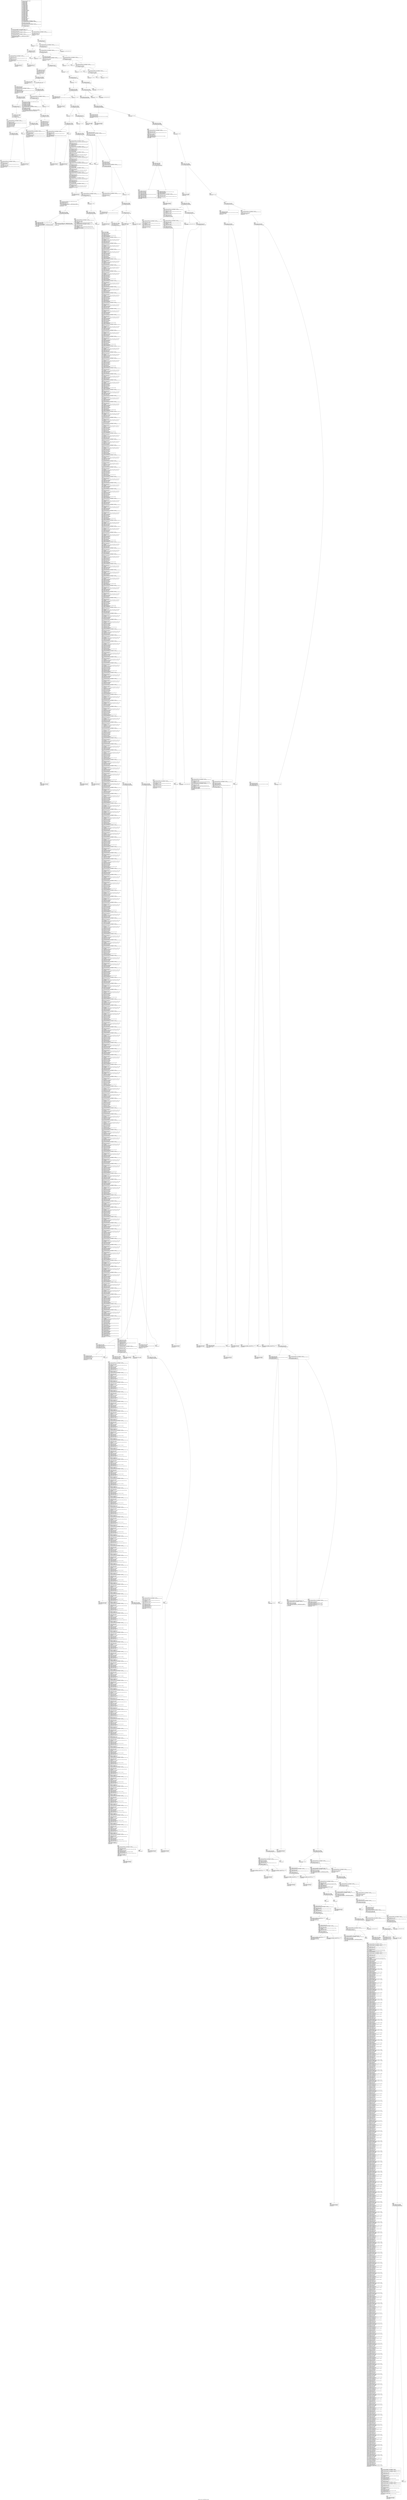 digraph "Dominator tree for 'sendMTFValues' function" {
	label="Dominator tree for 'sendMTFValues' function";

	Node0xce80f0 [shape=record,label="{%1:\l  %2 = alloca %struct.EState*, align 8\l  %3 = alloca i32, align 4\l  %4 = alloca i32, align 4\l  %5 = alloca i32, align 4\l  %6 = alloca i32, align 4\l  %7 = alloca i32, align 4\l  %8 = alloca i32, align 4\l  %9 = alloca i32, align 4\l  %10 = alloca i32, align 4\l  %11 = alloca i32, align 4\l  %12 = alloca i32, align 4\l  %13 = alloca i32, align 4\l  %14 = alloca i32, align 4\l  %15 = alloca i32, align 4\l  %16 = alloca i32, align 4\l  %17 = alloca i32, align 4\l  %18 = alloca i32, align 4\l  %19 = alloca i32, align 4\l  %20 = alloca [6 x i16], align 2\l  %21 = alloca [6 x i32], align 16\l  %22 = alloca i16*, align 8\l  %23 = alloca i32, align 4\l  %24 = alloca i32, align 4\l  %25 = alloca i32, align 4\l  %26 = alloca i32, align 4\l  %27 = alloca i32, align 4\l  %28 = alloca i32, align 4\l  %29 = alloca i32, align 4\l  %30 = alloca i16, align 2\l  %31 = alloca i16, align 2\l  %32 = alloca [6 x i8], align 1\l  %33 = alloca i8, align 1\l  %34 = alloca i8, align 1\l  %35 = alloca i8, align 1\l  %36 = alloca [16 x i8], align 16\l  %37 = alloca i32, align 4\l  %38 = alloca i16, align 2\l  %39 = alloca i8*, align 8\l  %40 = alloca i32*, align 8\l  store %struct.EState* %0, %struct.EState** %2, align 8\l  %41 = load %struct.EState*, %struct.EState** %2, align 8\l  %42 = getelementptr inbounds %struct.EState, %struct.EState* %41, i32 0, i32\l... 10\l  %43 = load i16*, i16** %42, align 8\l  store i16* %43, i16** %22, align 8\l  %44 = load %struct.EState*, %struct.EState** %2, align 8\l  %45 = getelementptr inbounds %struct.EState, %struct.EState* %44, i32 0, i32\l... 28\l  %46 = load i32, i32* %45, align 8\l  %47 = icmp sge i32 %46, 3\l  br i1 %47, label %48, label %60\l}"];
	Node0xce80f0 -> Node0xbcada0;
	Node0xce80f0 -> Node0xccf930;
	Node0xbcada0 [shape=record,label="{%48:\l48:                                               \l  %49 = load %struct._IO_FILE*, %struct._IO_FILE** @stderr, align 8\l  %50 = load %struct.EState*, %struct.EState** %2, align 8\l  %51 = getelementptr inbounds %struct.EState, %struct.EState* %50, i32 0, i32\l... 17\l  %52 = load i32, i32* %51, align 4\l  %53 = load %struct.EState*, %struct.EState** %2, align 8\l  %54 = getelementptr inbounds %struct.EState, %struct.EState* %53, i32 0, i32\l... 31\l  %55 = load i32, i32* %54, align 4\l  %56 = load %struct.EState*, %struct.EState** %2, align 8\l  %57 = getelementptr inbounds %struct.EState, %struct.EState* %56, i32 0, i32\l... 21\l  %58 = load i32, i32* %57, align 4\l  %59 = call i32 (%struct._IO_FILE*, i8*, ...) @fprintf(%struct._IO_FILE* %49,\l... i8* getelementptr inbounds ([64 x i8], [64 x i8]* @.str.55, i64 0, i64 0),\l... i32 %52, i32 %55, i32 %58)\l  br label %60\l}"];
	Node0xccf930 [shape=record,label="{%60:\l60:                                               \l  %61 = load %struct.EState*, %struct.EState** %2, align 8\l  %62 = getelementptr inbounds %struct.EState, %struct.EState* %61, i32 0, i32\l... 21\l  %63 = load i32, i32* %62, align 4\l  %64 = add nsw i32 %63, 2\l  store i32 %64, i32* %14, align 4\l  store i32 0, i32* %4, align 4\l  br label %65\l}"];
	Node0xccf930 -> Node0xd5f160;
	Node0xd5f160 [shape=record,label="{%65:\l65:                                               \l  %66 = load i32, i32* %4, align 4\l  %67 = icmp slt i32 %66, 6\l  br i1 %67, label %68, label %89\l}"];
	Node0xd5f160 -> Node0xd7b6e0;
	Node0xd5f160 -> Node0xcd4d00;
	Node0xd7b6e0 [shape=record,label="{%68:\l68:                                               \l  store i32 0, i32* %3, align 4\l  br label %69\l}"];
	Node0xd7b6e0 -> Node0xd86650;
	Node0xd86650 [shape=record,label="{%69:\l69:                                               \l  %70 = load i32, i32* %3, align 4\l  %71 = load i32, i32* %14, align 4\l  %72 = icmp slt i32 %70, %71\l  br i1 %72, label %73, label %85\l}"];
	Node0xd86650 -> Node0xc7f590;
	Node0xd86650 -> Node0xd70220;
	Node0xc7f590 [shape=record,label="{%73:\l73:                                               \l  %74 = load %struct.EState*, %struct.EState** %2, align 8\l  %75 = getelementptr inbounds %struct.EState, %struct.EState* %74, i32 0, i32\l... 35\l  %76 = load i32, i32* %4, align 4\l  %77 = sext i32 %76 to i64\l  %78 = getelementptr inbounds [6 x [258 x i8]], [6 x [258 x i8]]* %75, i64 0,\l... i64 %77\l  %79 = load i32, i32* %3, align 4\l  %80 = sext i32 %79 to i64\l  %81 = getelementptr inbounds [258 x i8], [258 x i8]* %78, i64 0, i64 %80\l  store i8 15, i8* %81, align 1\l  br label %82\l}"];
	Node0xc7f590 -> Node0xd6ed00;
	Node0xd6ed00 [shape=record,label="{%82:\l82:                                               \l  %83 = load i32, i32* %3, align 4\l  %84 = add nsw i32 %83, 1\l  store i32 %84, i32* %3, align 4\l  br label %69\l}"];
	Node0xd70220 [shape=record,label="{%85:\l85:                                               \l  br label %86\l}"];
	Node0xd70220 -> Node0xcb0bc0;
	Node0xcb0bc0 [shape=record,label="{%86:\l86:                                               \l  %87 = load i32, i32* %4, align 4\l  %88 = add nsw i32 %87, 1\l  store i32 %88, i32* %4, align 4\l  br label %65\l}"];
	Node0xcd4d00 [shape=record,label="{%89:\l89:                                               \l  %90 = load %struct.EState*, %struct.EState** %2, align 8\l  %91 = getelementptr inbounds %struct.EState, %struct.EState* %90, i32 0, i32\l... 31\l  %92 = load i32, i32* %91, align 4\l  %93 = icmp sgt i32 %92, 0\l  br i1 %93, label %95, label %94\l}"];
	Node0xcd4d00 -> Node0xccb870;
	Node0xcd4d00 -> Node0xcb7310;
	Node0xccb870 [shape=record,label="{%95:\l95:                                               \l  %96 = load %struct.EState*, %struct.EState** %2, align 8\l  %97 = getelementptr inbounds %struct.EState, %struct.EState* %96, i32 0, i32\l... 31\l  %98 = load i32, i32* %97, align 4\l  %99 = icmp slt i32 %98, 200\l  br i1 %99, label %100, label %101\l}"];
	Node0xccb870 -> Node0xa66600;
	Node0xccb870 -> Node0xb07e50;
	Node0xccb870 -> Node0xc0c240;
	Node0xa66600 [shape=record,label="{%100:\l100:                                              \l  store i32 2, i32* %18, align 4\l  br label %123\l}"];
	Node0xb07e50 [shape=record,label="{%123:\l123:                                              \l  %124 = load i32, i32* %18, align 4\l  store i32 %124, i32* %23, align 4\l  %125 = load %struct.EState*, %struct.EState** %2, align 8\l  %126 = getelementptr inbounds %struct.EState, %struct.EState* %125, i32 0,\l... i32 31\l  %127 = load i32, i32* %126, align 4\l  store i32 %127, i32* %24, align 4\l  store i32 0, i32* %7, align 4\l  br label %128\l}"];
	Node0xb07e50 -> Node0xa83590;
	Node0xa83590 [shape=record,label="{%128:\l128:                                              \l  %129 = load i32, i32* %23, align 4\l  %130 = icmp sgt i32 %129, 0\l  br i1 %130, label %131, label %254\l}"];
	Node0xa83590 -> Node0xb1b310;
	Node0xa83590 -> Node0xa77f30;
	Node0xb1b310 [shape=record,label="{%131:\l131:                                              \l  %132 = load i32, i32* %24, align 4\l  %133 = load i32, i32* %23, align 4\l  %134 = sdiv i32 %132, %133\l  store i32 %134, i32* %25, align 4\l  %135 = load i32, i32* %7, align 4\l  %136 = sub nsw i32 %135, 1\l  store i32 %136, i32* %8, align 4\l  store i32 0, i32* %26, align 4\l  br label %137\l}"];
	Node0xb1b310 -> Node0xd5eba0;
	Node0xd5eba0 [shape=record,label="{%137:\l137:                                              \l  %138 = load i32, i32* %26, align 4\l  %139 = load i32, i32* %25, align 4\l  %140 = icmp slt i32 %138, %139\l  br i1 %140, label %141, label %146\l}"];
	Node0xd5eba0 -> Node0xc7cbb0;
	Node0xd5eba0 -> Node0xc2b7d0;
	Node0xc7cbb0 [shape=record,label="{%141:\l141:                                              \l  %142 = load i32, i32* %8, align 4\l  %143 = load i32, i32* %14, align 4\l  %144 = sub nsw i32 %143, 1\l  %145 = icmp slt i32 %142, %144\l  br label %146\l}"];
	Node0xc2b7d0 [shape=record,label="{%146:\l146:                                              \l  %147 = phi i1 [ false, %137 ], [ %145, %141 ]\l  br i1 %147, label %148, label %159\l}"];
	Node0xc2b7d0 -> Node0xc18e20;
	Node0xc2b7d0 -> Node0xceae10;
	Node0xc18e20 [shape=record,label="{%148:\l148:                                              \l  %149 = load i32, i32* %8, align 4\l  %150 = add nsw i32 %149, 1\l  store i32 %150, i32* %8, align 4\l  %151 = load %struct.EState*, %struct.EState** %2, align 8\l  %152 = getelementptr inbounds %struct.EState, %struct.EState* %151, i32 0,\l... i32 32\l  %153 = load i32, i32* %8, align 4\l  %154 = sext i32 %153 to i64\l  %155 = getelementptr inbounds [258 x i32], [258 x i32]* %152, i64 0, i64 %154\l  %156 = load i32, i32* %155, align 4\l  %157 = load i32, i32* %26, align 4\l  %158 = add nsw i32 %157, %156\l  store i32 %158, i32* %26, align 4\l  br label %137\l}"];
	Node0xceae10 [shape=record,label="{%159:\l159:                                              \l  %160 = load i32, i32* %8, align 4\l  %161 = load i32, i32* %7, align 4\l  %162 = icmp sgt i32 %160, %161\l  br i1 %162, label %163, label %187\l}"];
	Node0xceae10 -> Node0xb7caa0;
	Node0xceae10 -> Node0xa80090;
	Node0xb7caa0 [shape=record,label="{%163:\l163:                                              \l  %164 = load i32, i32* %23, align 4\l  %165 = load i32, i32* %18, align 4\l  %166 = icmp ne i32 %164, %165\l  br i1 %166, label %167, label %187\l}"];
	Node0xb7caa0 -> Node0xcd4ac0;
	Node0xcd4ac0 [shape=record,label="{%167:\l167:                                              \l  %168 = load i32, i32* %23, align 4\l  %169 = icmp ne i32 %168, 1\l  br i1 %169, label %170, label %187\l}"];
	Node0xcd4ac0 -> Node0xae25c0;
	Node0xae25c0 [shape=record,label="{%170:\l170:                                              \l  %171 = load i32, i32* %18, align 4\l  %172 = load i32, i32* %23, align 4\l  %173 = sub nsw i32 %171, %172\l  %174 = srem i32 %173, 2\l  %175 = icmp eq i32 %174, 1\l  br i1 %175, label %176, label %187\l}"];
	Node0xae25c0 -> Node0xb0a630;
	Node0xb0a630 [shape=record,label="{%176:\l176:                                              \l  %177 = load %struct.EState*, %struct.EState** %2, align 8\l  %178 = getelementptr inbounds %struct.EState, %struct.EState* %177, i32 0,\l... i32 32\l  %179 = load i32, i32* %8, align 4\l  %180 = sext i32 %179 to i64\l  %181 = getelementptr inbounds [258 x i32], [258 x i32]* %178, i64 0, i64 %180\l  %182 = load i32, i32* %181, align 4\l  %183 = load i32, i32* %26, align 4\l  %184 = sub nsw i32 %183, %182\l  store i32 %184, i32* %26, align 4\l  %185 = load i32, i32* %8, align 4\l  %186 = add nsw i32 %185, -1\l  store i32 %186, i32* %8, align 4\l  br label %187\l}"];
	Node0xa80090 [shape=record,label="{%187:\l187:                                              \l  %188 = load %struct.EState*, %struct.EState** %2, align 8\l  %189 = getelementptr inbounds %struct.EState, %struct.EState* %188, i32 0,\l... i32 28\l  %190 = load i32, i32* %189, align 8\l  %191 = icmp sge i32 %190, 3\l  br i1 %191, label %192, label %209\l}"];
	Node0xa80090 -> Node0xce7560;
	Node0xa80090 -> Node0xcbfcd0;
	Node0xce7560 [shape=record,label="{%192:\l192:                                              \l  %193 = load %struct._IO_FILE*, %struct._IO_FILE** @stderr, align 8\l  %194 = load i32, i32* %23, align 4\l  %195 = load i32, i32* %7, align 4\l  %196 = load i32, i32* %8, align 4\l  %197 = load i32, i32* %26, align 4\l  %198 = load i32, i32* %26, align 4\l  %199 = sitofp i32 %198 to float\l  %200 = fpext float %199 to double\l  %201 = fmul double 1.000000e+02, %200\l  %202 = load %struct.EState*, %struct.EState** %2, align 8\l  %203 = getelementptr inbounds %struct.EState, %struct.EState* %202, i32 0,\l... i32 31\l  %204 = load i32, i32* %203, align 4\l  %205 = sitofp i32 %204 to float\l  %206 = fpext float %205 to double\l  %207 = fdiv double %201, %206\l  %208 = call i32 (%struct._IO_FILE*, i8*, ...) @fprintf(%struct._IO_FILE*\l... %193, i8* getelementptr inbounds ([59 x i8], [59 x i8]* @.str.56, i64 0, i64\l... 0), i32 %194, i32 %195, i32 %196, i32 %197, double %207)\l  br label %209\l}"];
	Node0xcbfcd0 [shape=record,label="{%209:\l209:                                              \l  store i32 0, i32* %3, align 4\l  br label %210\l}"];
	Node0xcbfcd0 -> Node0xce3f70;
	Node0xce3f70 [shape=record,label="{%210:\l210:                                              \l  %211 = load i32, i32* %3, align 4\l  %212 = load i32, i32* %14, align 4\l  %213 = icmp slt i32 %211, %212\l  br i1 %213, label %214, label %246\l}"];
	Node0xce3f70 -> Node0xca8420;
	Node0xce3f70 -> Node0xcea0c0;
	Node0xca8420 [shape=record,label="{%214:\l214:                                              \l  %215 = load i32, i32* %3, align 4\l  %216 = load i32, i32* %7, align 4\l  %217 = icmp sge i32 %215, %216\l  br i1 %217, label %218, label %232\l}"];
	Node0xca8420 -> Node0xd74fb0;
	Node0xca8420 -> Node0xce61b0;
	Node0xca8420 -> Node0xd61200;
	Node0xd74fb0 [shape=record,label="{%218:\l218:                                              \l  %219 = load i32, i32* %3, align 4\l  %220 = load i32, i32* %8, align 4\l  %221 = icmp sle i32 %219, %220\l  br i1 %221, label %222, label %232\l}"];
	Node0xd74fb0 -> Node0xce68c0;
	Node0xce68c0 [shape=record,label="{%222:\l222:                                              \l  %223 = load %struct.EState*, %struct.EState** %2, align 8\l  %224 = getelementptr inbounds %struct.EState, %struct.EState* %223, i32 0,\l... i32 35\l  %225 = load i32, i32* %23, align 4\l  %226 = sub nsw i32 %225, 1\l  %227 = sext i32 %226 to i64\l  %228 = getelementptr inbounds [6 x [258 x i8]], [6 x [258 x i8]]* %224, i64\l... 0, i64 %227\l  %229 = load i32, i32* %3, align 4\l  %230 = sext i32 %229 to i64\l  %231 = getelementptr inbounds [258 x i8], [258 x i8]* %228, i64 0, i64 %230\l  store i8 0, i8* %231, align 1\l  br label %242\l}"];
	Node0xce61b0 [shape=record,label="{%242:\l242:                                              \l  br label %243\l}"];
	Node0xce61b0 -> Node0xd76c40;
	Node0xd76c40 [shape=record,label="{%243:\l243:                                              \l  %244 = load i32, i32* %3, align 4\l  %245 = add nsw i32 %244, 1\l  store i32 %245, i32* %3, align 4\l  br label %210\l}"];
	Node0xd61200 [shape=record,label="{%232:\l232:                                              \l  %233 = load %struct.EState*, %struct.EState** %2, align 8\l  %234 = getelementptr inbounds %struct.EState, %struct.EState* %233, i32 0,\l... i32 35\l  %235 = load i32, i32* %23, align 4\l  %236 = sub nsw i32 %235, 1\l  %237 = sext i32 %236 to i64\l  %238 = getelementptr inbounds [6 x [258 x i8]], [6 x [258 x i8]]* %234, i64\l... 0, i64 %237\l  %239 = load i32, i32* %3, align 4\l  %240 = sext i32 %239 to i64\l  %241 = getelementptr inbounds [258 x i8], [258 x i8]* %238, i64 0, i64 %240\l  store i8 15, i8* %241, align 1\l  br label %242\l}"];
	Node0xcea0c0 [shape=record,label="{%246:\l246:                                              \l  %247 = load i32, i32* %23, align 4\l  %248 = add nsw i32 %247, -1\l  store i32 %248, i32* %23, align 4\l  %249 = load i32, i32* %8, align 4\l  %250 = add nsw i32 %249, 1\l  store i32 %250, i32* %7, align 4\l  %251 = load i32, i32* %26, align 4\l  %252 = load i32, i32* %24, align 4\l  %253 = sub nsw i32 %252, %251\l  store i32 %253, i32* %24, align 4\l  br label %128\l}"];
	Node0xa77f30 [shape=record,label="{%254:\l254:                                              \l  store i32 0, i32* %12, align 4\l  br label %255\l}"];
	Node0xa77f30 -> Node0xd745a0;
	Node0xd745a0 [shape=record,label="{%255:\l255:                                              \l  %256 = load i32, i32* %12, align 4\l  %257 = icmp slt i32 %256, 4\l  br i1 %257, label %258, label %3025\l}"];
	Node0xd745a0 -> Node0xd6f6e0;
	Node0xd745a0 -> Node0xca9370;
	Node0xd6f6e0 [shape=record,label="{%258:\l258:                                              \l  store i32 0, i32* %4, align 4\l  br label %259\l}"];
	Node0xd6f6e0 -> Node0xcd85f0;
	Node0xcd85f0 [shape=record,label="{%259:\l259:                                              \l  %260 = load i32, i32* %4, align 4\l  %261 = load i32, i32* %18, align 4\l  %262 = icmp slt i32 %260, %261\l  br i1 %262, label %263, label %270\l}"];
	Node0xcd85f0 -> Node0xd597f0;
	Node0xcd85f0 -> Node0xcaef60;
	Node0xd597f0 [shape=record,label="{%263:\l263:                                              \l  %264 = load i32, i32* %4, align 4\l  %265 = sext i32 %264 to i64\l  %266 = getelementptr inbounds [6 x i32], [6 x i32]* %21, i64 0, i64 %265\l  store i32 0, i32* %266, align 4\l  br label %267\l}"];
	Node0xd597f0 -> Node0xbc7ca0;
	Node0xbc7ca0 [shape=record,label="{%267:\l267:                                              \l  %268 = load i32, i32* %4, align 4\l  %269 = add nsw i32 %268, 1\l  store i32 %269, i32* %4, align 4\l  br label %259\l}"];
	Node0xcaef60 [shape=record,label="{%270:\l270:                                              \l  store i32 0, i32* %4, align 4\l  br label %271\l}"];
	Node0xcaef60 -> Node0xcb4cf0;
	Node0xcb4cf0 [shape=record,label="{%271:\l271:                                              \l  %272 = load i32, i32* %4, align 4\l  %273 = load i32, i32* %18, align 4\l  %274 = icmp slt i32 %272, %273\l  br i1 %274, label %275, label %296\l}"];
	Node0xcb4cf0 -> Node0xaff8b0;
	Node0xcb4cf0 -> Node0xc95300;
	Node0xaff8b0 [shape=record,label="{%275:\l275:                                              \l  store i32 0, i32* %3, align 4\l  br label %276\l}"];
	Node0xaff8b0 -> Node0xcddf30;
	Node0xcddf30 [shape=record,label="{%276:\l276:                                              \l  %277 = load i32, i32* %3, align 4\l  %278 = load i32, i32* %14, align 4\l  %279 = icmp slt i32 %277, %278\l  br i1 %279, label %280, label %292\l}"];
	Node0xcddf30 -> Node0xc67ad0;
	Node0xcddf30 -> Node0xd58ad0;
	Node0xc67ad0 [shape=record,label="{%280:\l280:                                              \l  %281 = load %struct.EState*, %struct.EState** %2, align 8\l  %282 = getelementptr inbounds %struct.EState, %struct.EState* %281, i32 0,\l... i32 37\l  %283 = load i32, i32* %4, align 4\l  %284 = sext i32 %283 to i64\l  %285 = getelementptr inbounds [6 x [258 x i32]], [6 x [258 x i32]]* %282,\l... i64 0, i64 %284\l  %286 = load i32, i32* %3, align 4\l  %287 = sext i32 %286 to i64\l  %288 = getelementptr inbounds [258 x i32], [258 x i32]* %285, i64 0, i64 %287\l  store i32 0, i32* %288, align 4\l  br label %289\l}"];
	Node0xc67ad0 -> Node0xcb21c0;
	Node0xcb21c0 [shape=record,label="{%289:\l289:                                              \l  %290 = load i32, i32* %3, align 4\l  %291 = add nsw i32 %290, 1\l  store i32 %291, i32* %3, align 4\l  br label %276\l}"];
	Node0xd58ad0 [shape=record,label="{%292:\l292:                                              \l  br label %293\l}"];
	Node0xd58ad0 -> Node0xc8e120;
	Node0xc8e120 [shape=record,label="{%293:\l293:                                              \l  %294 = load i32, i32* %4, align 4\l  %295 = add nsw i32 %294, 1\l  store i32 %295, i32* %4, align 4\l  br label %271\l}"];
	Node0xc95300 [shape=record,label="{%296:\l296:                                              \l  %297 = load i32, i32* %18, align 4\l  %298 = icmp eq i32 %297, 6\l  br i1 %298, label %299, label %381\l}"];
	Node0xc95300 -> Node0xd5d210;
	Node0xc95300 -> Node0xce1260;
	Node0xd5d210 [shape=record,label="{%299:\l299:                                              \l  store i32 0, i32* %3, align 4\l  br label %300\l}"];
	Node0xd5d210 -> Node0xc7f780;
	Node0xc7f780 [shape=record,label="{%300:\l300:                                              \l  %301 = load i32, i32* %3, align 4\l  %302 = load i32, i32* %14, align 4\l  %303 = icmp slt i32 %301, %302\l  br i1 %303, label %304, label %380\l}"];
	Node0xc7f780 -> Node0xcebcd0;
	Node0xc7f780 -> Node0xcd7c70;
	Node0xcebcd0 [shape=record,label="{%304:\l304:                                              \l  %305 = load %struct.EState*, %struct.EState** %2, align 8\l  %306 = getelementptr inbounds %struct.EState, %struct.EState* %305, i32 0,\l... i32 35\l  %307 = getelementptr inbounds [6 x [258 x i8]], [6 x [258 x i8]]* %306, i64\l... 0, i64 1\l  %308 = load i32, i32* %3, align 4\l  %309 = sext i32 %308 to i64\l  %310 = getelementptr inbounds [258 x i8], [258 x i8]* %307, i64 0, i64 %309\l  %311 = load i8, i8* %310, align 1\l  %312 = zext i8 %311 to i32\l  %313 = shl i32 %312, 16\l  %314 = load %struct.EState*, %struct.EState** %2, align 8\l  %315 = getelementptr inbounds %struct.EState, %struct.EState* %314, i32 0,\l... i32 35\l  %316 = getelementptr inbounds [6 x [258 x i8]], [6 x [258 x i8]]* %315, i64\l... 0, i64 0\l  %317 = load i32, i32* %3, align 4\l  %318 = sext i32 %317 to i64\l  %319 = getelementptr inbounds [258 x i8], [258 x i8]* %316, i64 0, i64 %318\l  %320 = load i8, i8* %319, align 1\l  %321 = zext i8 %320 to i32\l  %322 = or i32 %313, %321\l  %323 = load %struct.EState*, %struct.EState** %2, align 8\l  %324 = getelementptr inbounds %struct.EState, %struct.EState* %323, i32 0,\l... i32 38\l  %325 = load i32, i32* %3, align 4\l  %326 = sext i32 %325 to i64\l  %327 = getelementptr inbounds [258 x [4 x i32]], [258 x [4 x i32]]* %324,\l... i64 0, i64 %326\l  %328 = getelementptr inbounds [4 x i32], [4 x i32]* %327, i64 0, i64 0\l  store i32 %322, i32* %328, align 8\l  %329 = load %struct.EState*, %struct.EState** %2, align 8\l  %330 = getelementptr inbounds %struct.EState, %struct.EState* %329, i32 0,\l... i32 35\l  %331 = getelementptr inbounds [6 x [258 x i8]], [6 x [258 x i8]]* %330, i64\l... 0, i64 3\l  %332 = load i32, i32* %3, align 4\l  %333 = sext i32 %332 to i64\l  %334 = getelementptr inbounds [258 x i8], [258 x i8]* %331, i64 0, i64 %333\l  %335 = load i8, i8* %334, align 1\l  %336 = zext i8 %335 to i32\l  %337 = shl i32 %336, 16\l  %338 = load %struct.EState*, %struct.EState** %2, align 8\l  %339 = getelementptr inbounds %struct.EState, %struct.EState* %338, i32 0,\l... i32 35\l  %340 = getelementptr inbounds [6 x [258 x i8]], [6 x [258 x i8]]* %339, i64\l... 0, i64 2\l  %341 = load i32, i32* %3, align 4\l  %342 = sext i32 %341 to i64\l  %343 = getelementptr inbounds [258 x i8], [258 x i8]* %340, i64 0, i64 %342\l  %344 = load i8, i8* %343, align 1\l  %345 = zext i8 %344 to i32\l  %346 = or i32 %337, %345\l  %347 = load %struct.EState*, %struct.EState** %2, align 8\l  %348 = getelementptr inbounds %struct.EState, %struct.EState* %347, i32 0,\l... i32 38\l  %349 = load i32, i32* %3, align 4\l  %350 = sext i32 %349 to i64\l  %351 = getelementptr inbounds [258 x [4 x i32]], [258 x [4 x i32]]* %348,\l... i64 0, i64 %350\l  %352 = getelementptr inbounds [4 x i32], [4 x i32]* %351, i64 0, i64 1\l  store i32 %346, i32* %352, align 4\l  %353 = load %struct.EState*, %struct.EState** %2, align 8\l  %354 = getelementptr inbounds %struct.EState, %struct.EState* %353, i32 0,\l... i32 35\l  %355 = getelementptr inbounds [6 x [258 x i8]], [6 x [258 x i8]]* %354, i64\l... 0, i64 5\l  %356 = load i32, i32* %3, align 4\l  %357 = sext i32 %356 to i64\l  %358 = getelementptr inbounds [258 x i8], [258 x i8]* %355, i64 0, i64 %357\l  %359 = load i8, i8* %358, align 1\l  %360 = zext i8 %359 to i32\l  %361 = shl i32 %360, 16\l  %362 = load %struct.EState*, %struct.EState** %2, align 8\l  %363 = getelementptr inbounds %struct.EState, %struct.EState* %362, i32 0,\l... i32 35\l  %364 = getelementptr inbounds [6 x [258 x i8]], [6 x [258 x i8]]* %363, i64\l... 0, i64 4\l  %365 = load i32, i32* %3, align 4\l  %366 = sext i32 %365 to i64\l  %367 = getelementptr inbounds [258 x i8], [258 x i8]* %364, i64 0, i64 %366\l  %368 = load i8, i8* %367, align 1\l  %369 = zext i8 %368 to i32\l  %370 = or i32 %361, %369\l  %371 = load %struct.EState*, %struct.EState** %2, align 8\l  %372 = getelementptr inbounds %struct.EState, %struct.EState* %371, i32 0,\l... i32 38\l  %373 = load i32, i32* %3, align 4\l  %374 = sext i32 %373 to i64\l  %375 = getelementptr inbounds [258 x [4 x i32]], [258 x [4 x i32]]* %372,\l... i64 0, i64 %374\l  %376 = getelementptr inbounds [4 x i32], [4 x i32]* %375, i64 0, i64 2\l  store i32 %370, i32* %376, align 8\l  br label %377\l}"];
	Node0xcebcd0 -> Node0xc87b50;
	Node0xc87b50 [shape=record,label="{%377:\l377:                                              \l  %378 = load i32, i32* %3, align 4\l  %379 = add nsw i32 %378, 1\l  store i32 %379, i32* %3, align 4\l  br label %300\l}"];
	Node0xcd7c70 [shape=record,label="{%380:\l380:                                              \l  br label %381\l}"];
	Node0xce1260 [shape=record,label="{%381:\l381:                                              \l  store i32 0, i32* %13, align 4\l  store i32 0, i32* %9, align 4\l  store i32 0, i32* %7, align 4\l  br label %382\l}"];
	Node0xce1260 -> Node0xcc8ac0;
	Node0xcc8ac0 [shape=record,label="{%382:\l382:                                              \l  %383 = load i32, i32* %7, align 4\l  %384 = load %struct.EState*, %struct.EState** %2, align 8\l  %385 = getelementptr inbounds %struct.EState, %struct.EState* %384, i32 0,\l... i32 31\l  %386 = load i32, i32* %385, align 4\l  %387 = icmp sge i32 %383, %386\l  br i1 %387, label %388, label %389\l}"];
	Node0xcc8ac0 -> Node0xcc6bc0;
	Node0xcc8ac0 -> Node0xc106e0;
	Node0xcc6bc0 [shape=record,label="{%388:\l388:                                              \l  br label %2970\l}"];
	Node0xcc6bc0 -> Node0xc065d0;
	Node0xc065d0 [shape=record,label="{%2970:\l2970:                                             \l  %2971 = load %struct.EState*, %struct.EState** %2, align 8\l  %2972 = getelementptr inbounds %struct.EState, %struct.EState* %2971, i32 0,\l... i32 28\l  %2973 = load i32, i32* %2972, align 8\l  %2974 = icmp sge i32 %2973, 3\l  br i1 %2974, label %2975, label %2999\l}"];
	Node0xc065d0 -> Node0xcc2c30;
	Node0xc065d0 -> Node0xae2e70;
	Node0xcc2c30 [shape=record,label="{%2975:\l2975:                                             \l  %2976 = load %struct._IO_FILE*, %struct._IO_FILE** @stderr, align 8\l  %2977 = load i32, i32* %12, align 4\l  %2978 = add nsw i32 %2977, 1\l  %2979 = load i32, i32* %9, align 4\l  %2980 = sdiv i32 %2979, 8\l  %2981 = call i32 (%struct._IO_FILE*, i8*, ...) @fprintf(%struct._IO_FILE*\l... %2976, i8* getelementptr inbounds ([41 x i8], [41 x i8]* @.str.57, i64 0, i64\l... 0), i32 %2978, i32 %2980)\l  store i32 0, i32* %4, align 4\l  br label %2982\l}"];
	Node0xcc2c30 -> Node0xcd8120;
	Node0xcd8120 [shape=record,label="{%2982:\l2982:                                             \l  %2983 = load i32, i32* %4, align 4\l  %2984 = load i32, i32* %18, align 4\l  %2985 = icmp slt i32 %2983, %2984\l  br i1 %2985, label %2986, label %2996\l}"];
	Node0xcd8120 -> Node0xb368f0;
	Node0xcd8120 -> Node0xd54bd0;
	Node0xb368f0 [shape=record,label="{%2986:\l2986:                                             \l  %2987 = load %struct._IO_FILE*, %struct._IO_FILE** @stderr, align 8\l  %2988 = load i32, i32* %4, align 4\l  %2989 = sext i32 %2988 to i64\l  %2990 = getelementptr inbounds [6 x i32], [6 x i32]* %21, i64 0, i64 %2989\l  %2991 = load i32, i32* %2990, align 4\l  %2992 = call i32 (%struct._IO_FILE*, i8*, ...) @fprintf(%struct._IO_FILE*\l... %2987, i8* getelementptr inbounds ([4 x i8], [4 x i8]* @.str.58, i64 0, i64\l... 0), i32 %2991)\l  br label %2993\l}"];
	Node0xb368f0 -> Node0xa7ff40;
	Node0xa7ff40 [shape=record,label="{%2993:\l2993:                                             \l  %2994 = load i32, i32* %4, align 4\l  %2995 = add nsw i32 %2994, 1\l  store i32 %2995, i32* %4, align 4\l  br label %2982\l}"];
	Node0xd54bd0 [shape=record,label="{%2996:\l2996:                                             \l  %2997 = load %struct._IO_FILE*, %struct._IO_FILE** @stderr, align 8\l  %2998 = call i32 (%struct._IO_FILE*, i8*, ...) @fprintf(%struct._IO_FILE*\l... %2997, i8* getelementptr inbounds ([2 x i8], [2 x i8]* @.str.59, i64 0, i64\l... 0))\l  br label %2999\l}"];
	Node0xae2e70 [shape=record,label="{%2999:\l2999:                                             \l  store i32 0, i32* %4, align 4\l  br label %3000\l}"];
	Node0xae2e70 -> Node0xcb2ab0;
	Node0xcb2ab0 [shape=record,label="{%3000:\l3000:                                             \l  %3001 = load i32, i32* %4, align 4\l  %3002 = load i32, i32* %18, align 4\l  %3003 = icmp slt i32 %3001, %3002\l  br i1 %3003, label %3004, label %3021\l}"];
	Node0xcb2ab0 -> Node0xccb2f0;
	Node0xcb2ab0 -> Node0xd59fa0;
	Node0xccb2f0 [shape=record,label="{%3004:\l3004:                                             \l  %3005 = load %struct.EState*, %struct.EState** %2, align 8\l  %3006 = getelementptr inbounds %struct.EState, %struct.EState* %3005, i32 0,\l... i32 35\l  %3007 = load i32, i32* %4, align 4\l  %3008 = sext i32 %3007 to i64\l  %3009 = getelementptr inbounds [6 x [258 x i8]], [6 x [258 x i8]]* %3006,\l... i64 0, i64 %3008\l  %3010 = getelementptr inbounds [258 x i8], [258 x i8]* %3009, i64 0, i64 0\l  %3011 = load %struct.EState*, %struct.EState** %2, align 8\l  %3012 = getelementptr inbounds %struct.EState, %struct.EState* %3011, i32 0,\l... i32 37\l  %3013 = load i32, i32* %4, align 4\l  %3014 = sext i32 %3013 to i64\l  %3015 = getelementptr inbounds [6 x [258 x i32]], [6 x [258 x i32]]* %3012,\l... i64 0, i64 %3014\l  %3016 = getelementptr inbounds [258 x i32], [258 x i32]* %3015, i64 0, i64 0\l  %3017 = load i32, i32* %14, align 4\l  call void @BZ2_hbMakeCodeLengths(i8* %3010, i32* %3016, i32 %3017, i32 20)\l  br label %3018\l}"];
	Node0xccb2f0 -> Node0xcd2b50;
	Node0xcd2b50 [shape=record,label="{%3018:\l3018:                                             \l  %3019 = load i32, i32* %4, align 4\l  %3020 = add nsw i32 %3019, 1\l  store i32 %3020, i32* %4, align 4\l  br label %3000\l}"];
	Node0xd59fa0 [shape=record,label="{%3021:\l3021:                                             \l  br label %3022\l}"];
	Node0xd59fa0 -> Node0xcc27d0;
	Node0xcc27d0 [shape=record,label="{%3022:\l3022:                                             \l  %3023 = load i32, i32* %12, align 4\l  %3024 = add nsw i32 %3023, 1\l  store i32 %3024, i32* %12, align 4\l  br label %255\l}"];
	Node0xc106e0 [shape=record,label="{%389:\l389:                                              \l  %390 = load i32, i32* %7, align 4\l  %391 = add nsw i32 %390, 50\l  %392 = sub nsw i32 %391, 1\l  store i32 %392, i32* %8, align 4\l  %393 = load i32, i32* %8, align 4\l  %394 = load %struct.EState*, %struct.EState** %2, align 8\l  %395 = getelementptr inbounds %struct.EState, %struct.EState* %394, i32 0,\l... i32 31\l  %396 = load i32, i32* %395, align 4\l  %397 = icmp sge i32 %393, %396\l  br i1 %397, label %398, label %403\l}"];
	Node0xc106e0 -> Node0xd62b10;
	Node0xc106e0 -> Node0xb21b50;
	Node0xd62b10 [shape=record,label="{%398:\l398:                                              \l  %399 = load %struct.EState*, %struct.EState** %2, align 8\l  %400 = getelementptr inbounds %struct.EState, %struct.EState* %399, i32 0,\l... i32 31\l  %401 = load i32, i32* %400, align 4\l  %402 = sub nsw i32 %401, 1\l  store i32 %402, i32* %8, align 4\l  br label %403\l}"];
	Node0xb21b50 [shape=record,label="{%403:\l403:                                              \l  store i32 0, i32* %4, align 4\l  br label %404\l}"];
	Node0xb21b50 -> Node0xcd43e0;
	Node0xcd43e0 [shape=record,label="{%404:\l404:                                              \l  %405 = load i32, i32* %4, align 4\l  %406 = load i32, i32* %18, align 4\l  %407 = icmp slt i32 %405, %406\l  br i1 %407, label %408, label %415\l}"];
	Node0xcd43e0 -> Node0xd74a30;
	Node0xcd43e0 -> Node0xc1a9d0;
	Node0xd74a30 [shape=record,label="{%408:\l408:                                              \l  %409 = load i32, i32* %4, align 4\l  %410 = sext i32 %409 to i64\l  %411 = getelementptr inbounds [6 x i16], [6 x i16]* %20, i64 0, i64 %410\l  store i16 0, i16* %411, align 2\l  br label %412\l}"];
	Node0xd74a30 -> Node0xcfea40;
	Node0xcfea40 [shape=record,label="{%412:\l412:                                              \l  %413 = load i32, i32* %4, align 4\l  %414 = add nsw i32 %413, 1\l  store i32 %414, i32* %4, align 4\l  br label %404\l}"];
	Node0xc1a9d0 [shape=record,label="{%415:\l415:                                              \l  %416 = load i32, i32* %18, align 4\l  %417 = icmp eq i32 %416, 6\l  br i1 %417, label %418, label %2099\l}"];
	Node0xc1a9d0 -> Node0xce1040;
	Node0xc1a9d0 -> Node0xa7fdc0;
	Node0xc1a9d0 -> Node0xa85b80;
	Node0xce1040 [shape=record,label="{%418:\l418:                                              \l  %419 = load i32, i32* %8, align 4\l  %420 = load i32, i32* %7, align 4\l  %421 = sub nsw i32 %419, %420\l  %422 = add nsw i32 %421, 1\l  %423 = icmp eq i32 50, %422\l  br i1 %423, label %424, label %2099\l}"];
	Node0xce1040 -> Node0xa44d60;
	Node0xa44d60 [shape=record,label="{%424:\l424:                                              \l  store i32 0, i32* %29, align 4\l  store i32 0, i32* %28, align 4\l  store i32 0, i32* %27, align 4\l  %425 = load i16*, i16** %22, align 8\l  %426 = load i32, i32* %7, align 4\l  %427 = add nsw i32 %426, 0\l  %428 = sext i32 %427 to i64\l  %429 = getelementptr inbounds i16, i16* %425, i64 %428\l  %430 = load i16, i16* %429, align 2\l  store i16 %430, i16* %30, align 2\l  %431 = load %struct.EState*, %struct.EState** %2, align 8\l  %432 = getelementptr inbounds %struct.EState, %struct.EState* %431, i32 0,\l... i32 38\l  %433 = load i16, i16* %30, align 2\l  %434 = zext i16 %433 to i64\l  %435 = getelementptr inbounds [258 x [4 x i32]], [258 x [4 x i32]]* %432,\l... i64 0, i64 %434\l  %436 = getelementptr inbounds [4 x i32], [4 x i32]* %435, i64 0, i64 0\l  %437 = load i32, i32* %436, align 8\l  %438 = load i32, i32* %27, align 4\l  %439 = add i32 %438, %437\l  store i32 %439, i32* %27, align 4\l  %440 = load %struct.EState*, %struct.EState** %2, align 8\l  %441 = getelementptr inbounds %struct.EState, %struct.EState* %440, i32 0,\l... i32 38\l  %442 = load i16, i16* %30, align 2\l  %443 = zext i16 %442 to i64\l  %444 = getelementptr inbounds [258 x [4 x i32]], [258 x [4 x i32]]* %441,\l... i64 0, i64 %443\l  %445 = getelementptr inbounds [4 x i32], [4 x i32]* %444, i64 0, i64 1\l  %446 = load i32, i32* %445, align 4\l  %447 = load i32, i32* %28, align 4\l  %448 = add i32 %447, %446\l  store i32 %448, i32* %28, align 4\l  %449 = load %struct.EState*, %struct.EState** %2, align 8\l  %450 = getelementptr inbounds %struct.EState, %struct.EState* %449, i32 0,\l... i32 38\l  %451 = load i16, i16* %30, align 2\l  %452 = zext i16 %451 to i64\l  %453 = getelementptr inbounds [258 x [4 x i32]], [258 x [4 x i32]]* %450,\l... i64 0, i64 %452\l  %454 = getelementptr inbounds [4 x i32], [4 x i32]* %453, i64 0, i64 2\l  %455 = load i32, i32* %454, align 8\l  %456 = load i32, i32* %29, align 4\l  %457 = add i32 %456, %455\l  store i32 %457, i32* %29, align 4\l  %458 = load i16*, i16** %22, align 8\l  %459 = load i32, i32* %7, align 4\l  %460 = add nsw i32 %459, 1\l  %461 = sext i32 %460 to i64\l  %462 = getelementptr inbounds i16, i16* %458, i64 %461\l  %463 = load i16, i16* %462, align 2\l  store i16 %463, i16* %30, align 2\l  %464 = load %struct.EState*, %struct.EState** %2, align 8\l  %465 = getelementptr inbounds %struct.EState, %struct.EState* %464, i32 0,\l... i32 38\l  %466 = load i16, i16* %30, align 2\l  %467 = zext i16 %466 to i64\l  %468 = getelementptr inbounds [258 x [4 x i32]], [258 x [4 x i32]]* %465,\l... i64 0, i64 %467\l  %469 = getelementptr inbounds [4 x i32], [4 x i32]* %468, i64 0, i64 0\l  %470 = load i32, i32* %469, align 8\l  %471 = load i32, i32* %27, align 4\l  %472 = add i32 %471, %470\l  store i32 %472, i32* %27, align 4\l  %473 = load %struct.EState*, %struct.EState** %2, align 8\l  %474 = getelementptr inbounds %struct.EState, %struct.EState* %473, i32 0,\l... i32 38\l  %475 = load i16, i16* %30, align 2\l  %476 = zext i16 %475 to i64\l  %477 = getelementptr inbounds [258 x [4 x i32]], [258 x [4 x i32]]* %474,\l... i64 0, i64 %476\l  %478 = getelementptr inbounds [4 x i32], [4 x i32]* %477, i64 0, i64 1\l  %479 = load i32, i32* %478, align 4\l  %480 = load i32, i32* %28, align 4\l  %481 = add i32 %480, %479\l  store i32 %481, i32* %28, align 4\l  %482 = load %struct.EState*, %struct.EState** %2, align 8\l  %483 = getelementptr inbounds %struct.EState, %struct.EState* %482, i32 0,\l... i32 38\l  %484 = load i16, i16* %30, align 2\l  %485 = zext i16 %484 to i64\l  %486 = getelementptr inbounds [258 x [4 x i32]], [258 x [4 x i32]]* %483,\l... i64 0, i64 %485\l  %487 = getelementptr inbounds [4 x i32], [4 x i32]* %486, i64 0, i64 2\l  %488 = load i32, i32* %487, align 8\l  %489 = load i32, i32* %29, align 4\l  %490 = add i32 %489, %488\l  store i32 %490, i32* %29, align 4\l  %491 = load i16*, i16** %22, align 8\l  %492 = load i32, i32* %7, align 4\l  %493 = add nsw i32 %492, 2\l  %494 = sext i32 %493 to i64\l  %495 = getelementptr inbounds i16, i16* %491, i64 %494\l  %496 = load i16, i16* %495, align 2\l  store i16 %496, i16* %30, align 2\l  %497 = load %struct.EState*, %struct.EState** %2, align 8\l  %498 = getelementptr inbounds %struct.EState, %struct.EState* %497, i32 0,\l... i32 38\l  %499 = load i16, i16* %30, align 2\l  %500 = zext i16 %499 to i64\l  %501 = getelementptr inbounds [258 x [4 x i32]], [258 x [4 x i32]]* %498,\l... i64 0, i64 %500\l  %502 = getelementptr inbounds [4 x i32], [4 x i32]* %501, i64 0, i64 0\l  %503 = load i32, i32* %502, align 8\l  %504 = load i32, i32* %27, align 4\l  %505 = add i32 %504, %503\l  store i32 %505, i32* %27, align 4\l  %506 = load %struct.EState*, %struct.EState** %2, align 8\l  %507 = getelementptr inbounds %struct.EState, %struct.EState* %506, i32 0,\l... i32 38\l  %508 = load i16, i16* %30, align 2\l  %509 = zext i16 %508 to i64\l  %510 = getelementptr inbounds [258 x [4 x i32]], [258 x [4 x i32]]* %507,\l... i64 0, i64 %509\l  %511 = getelementptr inbounds [4 x i32], [4 x i32]* %510, i64 0, i64 1\l  %512 = load i32, i32* %511, align 4\l  %513 = load i32, i32* %28, align 4\l  %514 = add i32 %513, %512\l  store i32 %514, i32* %28, align 4\l  %515 = load %struct.EState*, %struct.EState** %2, align 8\l  %516 = getelementptr inbounds %struct.EState, %struct.EState* %515, i32 0,\l... i32 38\l  %517 = load i16, i16* %30, align 2\l  %518 = zext i16 %517 to i64\l  %519 = getelementptr inbounds [258 x [4 x i32]], [258 x [4 x i32]]* %516,\l... i64 0, i64 %518\l  %520 = getelementptr inbounds [4 x i32], [4 x i32]* %519, i64 0, i64 2\l  %521 = load i32, i32* %520, align 8\l  %522 = load i32, i32* %29, align 4\l  %523 = add i32 %522, %521\l  store i32 %523, i32* %29, align 4\l  %524 = load i16*, i16** %22, align 8\l  %525 = load i32, i32* %7, align 4\l  %526 = add nsw i32 %525, 3\l  %527 = sext i32 %526 to i64\l  %528 = getelementptr inbounds i16, i16* %524, i64 %527\l  %529 = load i16, i16* %528, align 2\l  store i16 %529, i16* %30, align 2\l  %530 = load %struct.EState*, %struct.EState** %2, align 8\l  %531 = getelementptr inbounds %struct.EState, %struct.EState* %530, i32 0,\l... i32 38\l  %532 = load i16, i16* %30, align 2\l  %533 = zext i16 %532 to i64\l  %534 = getelementptr inbounds [258 x [4 x i32]], [258 x [4 x i32]]* %531,\l... i64 0, i64 %533\l  %535 = getelementptr inbounds [4 x i32], [4 x i32]* %534, i64 0, i64 0\l  %536 = load i32, i32* %535, align 8\l  %537 = load i32, i32* %27, align 4\l  %538 = add i32 %537, %536\l  store i32 %538, i32* %27, align 4\l  %539 = load %struct.EState*, %struct.EState** %2, align 8\l  %540 = getelementptr inbounds %struct.EState, %struct.EState* %539, i32 0,\l... i32 38\l  %541 = load i16, i16* %30, align 2\l  %542 = zext i16 %541 to i64\l  %543 = getelementptr inbounds [258 x [4 x i32]], [258 x [4 x i32]]* %540,\l... i64 0, i64 %542\l  %544 = getelementptr inbounds [4 x i32], [4 x i32]* %543, i64 0, i64 1\l  %545 = load i32, i32* %544, align 4\l  %546 = load i32, i32* %28, align 4\l  %547 = add i32 %546, %545\l  store i32 %547, i32* %28, align 4\l  %548 = load %struct.EState*, %struct.EState** %2, align 8\l  %549 = getelementptr inbounds %struct.EState, %struct.EState* %548, i32 0,\l... i32 38\l  %550 = load i16, i16* %30, align 2\l  %551 = zext i16 %550 to i64\l  %552 = getelementptr inbounds [258 x [4 x i32]], [258 x [4 x i32]]* %549,\l... i64 0, i64 %551\l  %553 = getelementptr inbounds [4 x i32], [4 x i32]* %552, i64 0, i64 2\l  %554 = load i32, i32* %553, align 8\l  %555 = load i32, i32* %29, align 4\l  %556 = add i32 %555, %554\l  store i32 %556, i32* %29, align 4\l  %557 = load i16*, i16** %22, align 8\l  %558 = load i32, i32* %7, align 4\l  %559 = add nsw i32 %558, 4\l  %560 = sext i32 %559 to i64\l  %561 = getelementptr inbounds i16, i16* %557, i64 %560\l  %562 = load i16, i16* %561, align 2\l  store i16 %562, i16* %30, align 2\l  %563 = load %struct.EState*, %struct.EState** %2, align 8\l  %564 = getelementptr inbounds %struct.EState, %struct.EState* %563, i32 0,\l... i32 38\l  %565 = load i16, i16* %30, align 2\l  %566 = zext i16 %565 to i64\l  %567 = getelementptr inbounds [258 x [4 x i32]], [258 x [4 x i32]]* %564,\l... i64 0, i64 %566\l  %568 = getelementptr inbounds [4 x i32], [4 x i32]* %567, i64 0, i64 0\l  %569 = load i32, i32* %568, align 8\l  %570 = load i32, i32* %27, align 4\l  %571 = add i32 %570, %569\l  store i32 %571, i32* %27, align 4\l  %572 = load %struct.EState*, %struct.EState** %2, align 8\l  %573 = getelementptr inbounds %struct.EState, %struct.EState* %572, i32 0,\l... i32 38\l  %574 = load i16, i16* %30, align 2\l  %575 = zext i16 %574 to i64\l  %576 = getelementptr inbounds [258 x [4 x i32]], [258 x [4 x i32]]* %573,\l... i64 0, i64 %575\l  %577 = getelementptr inbounds [4 x i32], [4 x i32]* %576, i64 0, i64 1\l  %578 = load i32, i32* %577, align 4\l  %579 = load i32, i32* %28, align 4\l  %580 = add i32 %579, %578\l  store i32 %580, i32* %28, align 4\l  %581 = load %struct.EState*, %struct.EState** %2, align 8\l  %582 = getelementptr inbounds %struct.EState, %struct.EState* %581, i32 0,\l... i32 38\l  %583 = load i16, i16* %30, align 2\l  %584 = zext i16 %583 to i64\l  %585 = getelementptr inbounds [258 x [4 x i32]], [258 x [4 x i32]]* %582,\l... i64 0, i64 %584\l  %586 = getelementptr inbounds [4 x i32], [4 x i32]* %585, i64 0, i64 2\l  %587 = load i32, i32* %586, align 8\l  %588 = load i32, i32* %29, align 4\l  %589 = add i32 %588, %587\l  store i32 %589, i32* %29, align 4\l  %590 = load i16*, i16** %22, align 8\l  %591 = load i32, i32* %7, align 4\l  %592 = add nsw i32 %591, 5\l  %593 = sext i32 %592 to i64\l  %594 = getelementptr inbounds i16, i16* %590, i64 %593\l  %595 = load i16, i16* %594, align 2\l  store i16 %595, i16* %30, align 2\l  %596 = load %struct.EState*, %struct.EState** %2, align 8\l  %597 = getelementptr inbounds %struct.EState, %struct.EState* %596, i32 0,\l... i32 38\l  %598 = load i16, i16* %30, align 2\l  %599 = zext i16 %598 to i64\l  %600 = getelementptr inbounds [258 x [4 x i32]], [258 x [4 x i32]]* %597,\l... i64 0, i64 %599\l  %601 = getelementptr inbounds [4 x i32], [4 x i32]* %600, i64 0, i64 0\l  %602 = load i32, i32* %601, align 8\l  %603 = load i32, i32* %27, align 4\l  %604 = add i32 %603, %602\l  store i32 %604, i32* %27, align 4\l  %605 = load %struct.EState*, %struct.EState** %2, align 8\l  %606 = getelementptr inbounds %struct.EState, %struct.EState* %605, i32 0,\l... i32 38\l  %607 = load i16, i16* %30, align 2\l  %608 = zext i16 %607 to i64\l  %609 = getelementptr inbounds [258 x [4 x i32]], [258 x [4 x i32]]* %606,\l... i64 0, i64 %608\l  %610 = getelementptr inbounds [4 x i32], [4 x i32]* %609, i64 0, i64 1\l  %611 = load i32, i32* %610, align 4\l  %612 = load i32, i32* %28, align 4\l  %613 = add i32 %612, %611\l  store i32 %613, i32* %28, align 4\l  %614 = load %struct.EState*, %struct.EState** %2, align 8\l  %615 = getelementptr inbounds %struct.EState, %struct.EState* %614, i32 0,\l... i32 38\l  %616 = load i16, i16* %30, align 2\l  %617 = zext i16 %616 to i64\l  %618 = getelementptr inbounds [258 x [4 x i32]], [258 x [4 x i32]]* %615,\l... i64 0, i64 %617\l  %619 = getelementptr inbounds [4 x i32], [4 x i32]* %618, i64 0, i64 2\l  %620 = load i32, i32* %619, align 8\l  %621 = load i32, i32* %29, align 4\l  %622 = add i32 %621, %620\l  store i32 %622, i32* %29, align 4\l  %623 = load i16*, i16** %22, align 8\l  %624 = load i32, i32* %7, align 4\l  %625 = add nsw i32 %624, 6\l  %626 = sext i32 %625 to i64\l  %627 = getelementptr inbounds i16, i16* %623, i64 %626\l  %628 = load i16, i16* %627, align 2\l  store i16 %628, i16* %30, align 2\l  %629 = load %struct.EState*, %struct.EState** %2, align 8\l  %630 = getelementptr inbounds %struct.EState, %struct.EState* %629, i32 0,\l... i32 38\l  %631 = load i16, i16* %30, align 2\l  %632 = zext i16 %631 to i64\l  %633 = getelementptr inbounds [258 x [4 x i32]], [258 x [4 x i32]]* %630,\l... i64 0, i64 %632\l  %634 = getelementptr inbounds [4 x i32], [4 x i32]* %633, i64 0, i64 0\l  %635 = load i32, i32* %634, align 8\l  %636 = load i32, i32* %27, align 4\l  %637 = add i32 %636, %635\l  store i32 %637, i32* %27, align 4\l  %638 = load %struct.EState*, %struct.EState** %2, align 8\l  %639 = getelementptr inbounds %struct.EState, %struct.EState* %638, i32 0,\l... i32 38\l  %640 = load i16, i16* %30, align 2\l  %641 = zext i16 %640 to i64\l  %642 = getelementptr inbounds [258 x [4 x i32]], [258 x [4 x i32]]* %639,\l... i64 0, i64 %641\l  %643 = getelementptr inbounds [4 x i32], [4 x i32]* %642, i64 0, i64 1\l  %644 = load i32, i32* %643, align 4\l  %645 = load i32, i32* %28, align 4\l  %646 = add i32 %645, %644\l  store i32 %646, i32* %28, align 4\l  %647 = load %struct.EState*, %struct.EState** %2, align 8\l  %648 = getelementptr inbounds %struct.EState, %struct.EState* %647, i32 0,\l... i32 38\l  %649 = load i16, i16* %30, align 2\l  %650 = zext i16 %649 to i64\l  %651 = getelementptr inbounds [258 x [4 x i32]], [258 x [4 x i32]]* %648,\l... i64 0, i64 %650\l  %652 = getelementptr inbounds [4 x i32], [4 x i32]* %651, i64 0, i64 2\l  %653 = load i32, i32* %652, align 8\l  %654 = load i32, i32* %29, align 4\l  %655 = add i32 %654, %653\l  store i32 %655, i32* %29, align 4\l  %656 = load i16*, i16** %22, align 8\l  %657 = load i32, i32* %7, align 4\l  %658 = add nsw i32 %657, 7\l  %659 = sext i32 %658 to i64\l  %660 = getelementptr inbounds i16, i16* %656, i64 %659\l  %661 = load i16, i16* %660, align 2\l  store i16 %661, i16* %30, align 2\l  %662 = load %struct.EState*, %struct.EState** %2, align 8\l  %663 = getelementptr inbounds %struct.EState, %struct.EState* %662, i32 0,\l... i32 38\l  %664 = load i16, i16* %30, align 2\l  %665 = zext i16 %664 to i64\l  %666 = getelementptr inbounds [258 x [4 x i32]], [258 x [4 x i32]]* %663,\l... i64 0, i64 %665\l  %667 = getelementptr inbounds [4 x i32], [4 x i32]* %666, i64 0, i64 0\l  %668 = load i32, i32* %667, align 8\l  %669 = load i32, i32* %27, align 4\l  %670 = add i32 %669, %668\l  store i32 %670, i32* %27, align 4\l  %671 = load %struct.EState*, %struct.EState** %2, align 8\l  %672 = getelementptr inbounds %struct.EState, %struct.EState* %671, i32 0,\l... i32 38\l  %673 = load i16, i16* %30, align 2\l  %674 = zext i16 %673 to i64\l  %675 = getelementptr inbounds [258 x [4 x i32]], [258 x [4 x i32]]* %672,\l... i64 0, i64 %674\l  %676 = getelementptr inbounds [4 x i32], [4 x i32]* %675, i64 0, i64 1\l  %677 = load i32, i32* %676, align 4\l  %678 = load i32, i32* %28, align 4\l  %679 = add i32 %678, %677\l  store i32 %679, i32* %28, align 4\l  %680 = load %struct.EState*, %struct.EState** %2, align 8\l  %681 = getelementptr inbounds %struct.EState, %struct.EState* %680, i32 0,\l... i32 38\l  %682 = load i16, i16* %30, align 2\l  %683 = zext i16 %682 to i64\l  %684 = getelementptr inbounds [258 x [4 x i32]], [258 x [4 x i32]]* %681,\l... i64 0, i64 %683\l  %685 = getelementptr inbounds [4 x i32], [4 x i32]* %684, i64 0, i64 2\l  %686 = load i32, i32* %685, align 8\l  %687 = load i32, i32* %29, align 4\l  %688 = add i32 %687, %686\l  store i32 %688, i32* %29, align 4\l  %689 = load i16*, i16** %22, align 8\l  %690 = load i32, i32* %7, align 4\l  %691 = add nsw i32 %690, 8\l  %692 = sext i32 %691 to i64\l  %693 = getelementptr inbounds i16, i16* %689, i64 %692\l  %694 = load i16, i16* %693, align 2\l  store i16 %694, i16* %30, align 2\l  %695 = load %struct.EState*, %struct.EState** %2, align 8\l  %696 = getelementptr inbounds %struct.EState, %struct.EState* %695, i32 0,\l... i32 38\l  %697 = load i16, i16* %30, align 2\l  %698 = zext i16 %697 to i64\l  %699 = getelementptr inbounds [258 x [4 x i32]], [258 x [4 x i32]]* %696,\l... i64 0, i64 %698\l  %700 = getelementptr inbounds [4 x i32], [4 x i32]* %699, i64 0, i64 0\l  %701 = load i32, i32* %700, align 8\l  %702 = load i32, i32* %27, align 4\l  %703 = add i32 %702, %701\l  store i32 %703, i32* %27, align 4\l  %704 = load %struct.EState*, %struct.EState** %2, align 8\l  %705 = getelementptr inbounds %struct.EState, %struct.EState* %704, i32 0,\l... i32 38\l  %706 = load i16, i16* %30, align 2\l  %707 = zext i16 %706 to i64\l  %708 = getelementptr inbounds [258 x [4 x i32]], [258 x [4 x i32]]* %705,\l... i64 0, i64 %707\l  %709 = getelementptr inbounds [4 x i32], [4 x i32]* %708, i64 0, i64 1\l  %710 = load i32, i32* %709, align 4\l  %711 = load i32, i32* %28, align 4\l  %712 = add i32 %711, %710\l  store i32 %712, i32* %28, align 4\l  %713 = load %struct.EState*, %struct.EState** %2, align 8\l  %714 = getelementptr inbounds %struct.EState, %struct.EState* %713, i32 0,\l... i32 38\l  %715 = load i16, i16* %30, align 2\l  %716 = zext i16 %715 to i64\l  %717 = getelementptr inbounds [258 x [4 x i32]], [258 x [4 x i32]]* %714,\l... i64 0, i64 %716\l  %718 = getelementptr inbounds [4 x i32], [4 x i32]* %717, i64 0, i64 2\l  %719 = load i32, i32* %718, align 8\l  %720 = load i32, i32* %29, align 4\l  %721 = add i32 %720, %719\l  store i32 %721, i32* %29, align 4\l  %722 = load i16*, i16** %22, align 8\l  %723 = load i32, i32* %7, align 4\l  %724 = add nsw i32 %723, 9\l  %725 = sext i32 %724 to i64\l  %726 = getelementptr inbounds i16, i16* %722, i64 %725\l  %727 = load i16, i16* %726, align 2\l  store i16 %727, i16* %30, align 2\l  %728 = load %struct.EState*, %struct.EState** %2, align 8\l  %729 = getelementptr inbounds %struct.EState, %struct.EState* %728, i32 0,\l... i32 38\l  %730 = load i16, i16* %30, align 2\l  %731 = zext i16 %730 to i64\l  %732 = getelementptr inbounds [258 x [4 x i32]], [258 x [4 x i32]]* %729,\l... i64 0, i64 %731\l  %733 = getelementptr inbounds [4 x i32], [4 x i32]* %732, i64 0, i64 0\l  %734 = load i32, i32* %733, align 8\l  %735 = load i32, i32* %27, align 4\l  %736 = add i32 %735, %734\l  store i32 %736, i32* %27, align 4\l  %737 = load %struct.EState*, %struct.EState** %2, align 8\l  %738 = getelementptr inbounds %struct.EState, %struct.EState* %737, i32 0,\l... i32 38\l  %739 = load i16, i16* %30, align 2\l  %740 = zext i16 %739 to i64\l  %741 = getelementptr inbounds [258 x [4 x i32]], [258 x [4 x i32]]* %738,\l... i64 0, i64 %740\l  %742 = getelementptr inbounds [4 x i32], [4 x i32]* %741, i64 0, i64 1\l  %743 = load i32, i32* %742, align 4\l  %744 = load i32, i32* %28, align 4\l  %745 = add i32 %744, %743\l  store i32 %745, i32* %28, align 4\l  %746 = load %struct.EState*, %struct.EState** %2, align 8\l  %747 = getelementptr inbounds %struct.EState, %struct.EState* %746, i32 0,\l... i32 38\l  %748 = load i16, i16* %30, align 2\l  %749 = zext i16 %748 to i64\l  %750 = getelementptr inbounds [258 x [4 x i32]], [258 x [4 x i32]]* %747,\l... i64 0, i64 %749\l  %751 = getelementptr inbounds [4 x i32], [4 x i32]* %750, i64 0, i64 2\l  %752 = load i32, i32* %751, align 8\l  %753 = load i32, i32* %29, align 4\l  %754 = add i32 %753, %752\l  store i32 %754, i32* %29, align 4\l  %755 = load i16*, i16** %22, align 8\l  %756 = load i32, i32* %7, align 4\l  %757 = add nsw i32 %756, 10\l  %758 = sext i32 %757 to i64\l  %759 = getelementptr inbounds i16, i16* %755, i64 %758\l  %760 = load i16, i16* %759, align 2\l  store i16 %760, i16* %30, align 2\l  %761 = load %struct.EState*, %struct.EState** %2, align 8\l  %762 = getelementptr inbounds %struct.EState, %struct.EState* %761, i32 0,\l... i32 38\l  %763 = load i16, i16* %30, align 2\l  %764 = zext i16 %763 to i64\l  %765 = getelementptr inbounds [258 x [4 x i32]], [258 x [4 x i32]]* %762,\l... i64 0, i64 %764\l  %766 = getelementptr inbounds [4 x i32], [4 x i32]* %765, i64 0, i64 0\l  %767 = load i32, i32* %766, align 8\l  %768 = load i32, i32* %27, align 4\l  %769 = add i32 %768, %767\l  store i32 %769, i32* %27, align 4\l  %770 = load %struct.EState*, %struct.EState** %2, align 8\l  %771 = getelementptr inbounds %struct.EState, %struct.EState* %770, i32 0,\l... i32 38\l  %772 = load i16, i16* %30, align 2\l  %773 = zext i16 %772 to i64\l  %774 = getelementptr inbounds [258 x [4 x i32]], [258 x [4 x i32]]* %771,\l... i64 0, i64 %773\l  %775 = getelementptr inbounds [4 x i32], [4 x i32]* %774, i64 0, i64 1\l  %776 = load i32, i32* %775, align 4\l  %777 = load i32, i32* %28, align 4\l  %778 = add i32 %777, %776\l  store i32 %778, i32* %28, align 4\l  %779 = load %struct.EState*, %struct.EState** %2, align 8\l  %780 = getelementptr inbounds %struct.EState, %struct.EState* %779, i32 0,\l... i32 38\l  %781 = load i16, i16* %30, align 2\l  %782 = zext i16 %781 to i64\l  %783 = getelementptr inbounds [258 x [4 x i32]], [258 x [4 x i32]]* %780,\l... i64 0, i64 %782\l  %784 = getelementptr inbounds [4 x i32], [4 x i32]* %783, i64 0, i64 2\l  %785 = load i32, i32* %784, align 8\l  %786 = load i32, i32* %29, align 4\l  %787 = add i32 %786, %785\l  store i32 %787, i32* %29, align 4\l  %788 = load i16*, i16** %22, align 8\l  %789 = load i32, i32* %7, align 4\l  %790 = add nsw i32 %789, 11\l  %791 = sext i32 %790 to i64\l  %792 = getelementptr inbounds i16, i16* %788, i64 %791\l  %793 = load i16, i16* %792, align 2\l  store i16 %793, i16* %30, align 2\l  %794 = load %struct.EState*, %struct.EState** %2, align 8\l  %795 = getelementptr inbounds %struct.EState, %struct.EState* %794, i32 0,\l... i32 38\l  %796 = load i16, i16* %30, align 2\l  %797 = zext i16 %796 to i64\l  %798 = getelementptr inbounds [258 x [4 x i32]], [258 x [4 x i32]]* %795,\l... i64 0, i64 %797\l  %799 = getelementptr inbounds [4 x i32], [4 x i32]* %798, i64 0, i64 0\l  %800 = load i32, i32* %799, align 8\l  %801 = load i32, i32* %27, align 4\l  %802 = add i32 %801, %800\l  store i32 %802, i32* %27, align 4\l  %803 = load %struct.EState*, %struct.EState** %2, align 8\l  %804 = getelementptr inbounds %struct.EState, %struct.EState* %803, i32 0,\l... i32 38\l  %805 = load i16, i16* %30, align 2\l  %806 = zext i16 %805 to i64\l  %807 = getelementptr inbounds [258 x [4 x i32]], [258 x [4 x i32]]* %804,\l... i64 0, i64 %806\l  %808 = getelementptr inbounds [4 x i32], [4 x i32]* %807, i64 0, i64 1\l  %809 = load i32, i32* %808, align 4\l  %810 = load i32, i32* %28, align 4\l  %811 = add i32 %810, %809\l  store i32 %811, i32* %28, align 4\l  %812 = load %struct.EState*, %struct.EState** %2, align 8\l  %813 = getelementptr inbounds %struct.EState, %struct.EState* %812, i32 0,\l... i32 38\l  %814 = load i16, i16* %30, align 2\l  %815 = zext i16 %814 to i64\l  %816 = getelementptr inbounds [258 x [4 x i32]], [258 x [4 x i32]]* %813,\l... i64 0, i64 %815\l  %817 = getelementptr inbounds [4 x i32], [4 x i32]* %816, i64 0, i64 2\l  %818 = load i32, i32* %817, align 8\l  %819 = load i32, i32* %29, align 4\l  %820 = add i32 %819, %818\l  store i32 %820, i32* %29, align 4\l  %821 = load i16*, i16** %22, align 8\l  %822 = load i32, i32* %7, align 4\l  %823 = add nsw i32 %822, 12\l  %824 = sext i32 %823 to i64\l  %825 = getelementptr inbounds i16, i16* %821, i64 %824\l  %826 = load i16, i16* %825, align 2\l  store i16 %826, i16* %30, align 2\l  %827 = load %struct.EState*, %struct.EState** %2, align 8\l  %828 = getelementptr inbounds %struct.EState, %struct.EState* %827, i32 0,\l... i32 38\l  %829 = load i16, i16* %30, align 2\l  %830 = zext i16 %829 to i64\l  %831 = getelementptr inbounds [258 x [4 x i32]], [258 x [4 x i32]]* %828,\l... i64 0, i64 %830\l  %832 = getelementptr inbounds [4 x i32], [4 x i32]* %831, i64 0, i64 0\l  %833 = load i32, i32* %832, align 8\l  %834 = load i32, i32* %27, align 4\l  %835 = add i32 %834, %833\l  store i32 %835, i32* %27, align 4\l  %836 = load %struct.EState*, %struct.EState** %2, align 8\l  %837 = getelementptr inbounds %struct.EState, %struct.EState* %836, i32 0,\l... i32 38\l  %838 = load i16, i16* %30, align 2\l  %839 = zext i16 %838 to i64\l  %840 = getelementptr inbounds [258 x [4 x i32]], [258 x [4 x i32]]* %837,\l... i64 0, i64 %839\l  %841 = getelementptr inbounds [4 x i32], [4 x i32]* %840, i64 0, i64 1\l  %842 = load i32, i32* %841, align 4\l  %843 = load i32, i32* %28, align 4\l  %844 = add i32 %843, %842\l  store i32 %844, i32* %28, align 4\l  %845 = load %struct.EState*, %struct.EState** %2, align 8\l  %846 = getelementptr inbounds %struct.EState, %struct.EState* %845, i32 0,\l... i32 38\l  %847 = load i16, i16* %30, align 2\l  %848 = zext i16 %847 to i64\l  %849 = getelementptr inbounds [258 x [4 x i32]], [258 x [4 x i32]]* %846,\l... i64 0, i64 %848\l  %850 = getelementptr inbounds [4 x i32], [4 x i32]* %849, i64 0, i64 2\l  %851 = load i32, i32* %850, align 8\l  %852 = load i32, i32* %29, align 4\l  %853 = add i32 %852, %851\l  store i32 %853, i32* %29, align 4\l  %854 = load i16*, i16** %22, align 8\l  %855 = load i32, i32* %7, align 4\l  %856 = add nsw i32 %855, 13\l  %857 = sext i32 %856 to i64\l  %858 = getelementptr inbounds i16, i16* %854, i64 %857\l  %859 = load i16, i16* %858, align 2\l  store i16 %859, i16* %30, align 2\l  %860 = load %struct.EState*, %struct.EState** %2, align 8\l  %861 = getelementptr inbounds %struct.EState, %struct.EState* %860, i32 0,\l... i32 38\l  %862 = load i16, i16* %30, align 2\l  %863 = zext i16 %862 to i64\l  %864 = getelementptr inbounds [258 x [4 x i32]], [258 x [4 x i32]]* %861,\l... i64 0, i64 %863\l  %865 = getelementptr inbounds [4 x i32], [4 x i32]* %864, i64 0, i64 0\l  %866 = load i32, i32* %865, align 8\l  %867 = load i32, i32* %27, align 4\l  %868 = add i32 %867, %866\l  store i32 %868, i32* %27, align 4\l  %869 = load %struct.EState*, %struct.EState** %2, align 8\l  %870 = getelementptr inbounds %struct.EState, %struct.EState* %869, i32 0,\l... i32 38\l  %871 = load i16, i16* %30, align 2\l  %872 = zext i16 %871 to i64\l  %873 = getelementptr inbounds [258 x [4 x i32]], [258 x [4 x i32]]* %870,\l... i64 0, i64 %872\l  %874 = getelementptr inbounds [4 x i32], [4 x i32]* %873, i64 0, i64 1\l  %875 = load i32, i32* %874, align 4\l  %876 = load i32, i32* %28, align 4\l  %877 = add i32 %876, %875\l  store i32 %877, i32* %28, align 4\l  %878 = load %struct.EState*, %struct.EState** %2, align 8\l  %879 = getelementptr inbounds %struct.EState, %struct.EState* %878, i32 0,\l... i32 38\l  %880 = load i16, i16* %30, align 2\l  %881 = zext i16 %880 to i64\l  %882 = getelementptr inbounds [258 x [4 x i32]], [258 x [4 x i32]]* %879,\l... i64 0, i64 %881\l  %883 = getelementptr inbounds [4 x i32], [4 x i32]* %882, i64 0, i64 2\l  %884 = load i32, i32* %883, align 8\l  %885 = load i32, i32* %29, align 4\l  %886 = add i32 %885, %884\l  store i32 %886, i32* %29, align 4\l  %887 = load i16*, i16** %22, align 8\l  %888 = load i32, i32* %7, align 4\l  %889 = add nsw i32 %888, 14\l  %890 = sext i32 %889 to i64\l  %891 = getelementptr inbounds i16, i16* %887, i64 %890\l  %892 = load i16, i16* %891, align 2\l  store i16 %892, i16* %30, align 2\l  %893 = load %struct.EState*, %struct.EState** %2, align 8\l  %894 = getelementptr inbounds %struct.EState, %struct.EState* %893, i32 0,\l... i32 38\l  %895 = load i16, i16* %30, align 2\l  %896 = zext i16 %895 to i64\l  %897 = getelementptr inbounds [258 x [4 x i32]], [258 x [4 x i32]]* %894,\l... i64 0, i64 %896\l  %898 = getelementptr inbounds [4 x i32], [4 x i32]* %897, i64 0, i64 0\l  %899 = load i32, i32* %898, align 8\l  %900 = load i32, i32* %27, align 4\l  %901 = add i32 %900, %899\l  store i32 %901, i32* %27, align 4\l  %902 = load %struct.EState*, %struct.EState** %2, align 8\l  %903 = getelementptr inbounds %struct.EState, %struct.EState* %902, i32 0,\l... i32 38\l  %904 = load i16, i16* %30, align 2\l  %905 = zext i16 %904 to i64\l  %906 = getelementptr inbounds [258 x [4 x i32]], [258 x [4 x i32]]* %903,\l... i64 0, i64 %905\l  %907 = getelementptr inbounds [4 x i32], [4 x i32]* %906, i64 0, i64 1\l  %908 = load i32, i32* %907, align 4\l  %909 = load i32, i32* %28, align 4\l  %910 = add i32 %909, %908\l  store i32 %910, i32* %28, align 4\l  %911 = load %struct.EState*, %struct.EState** %2, align 8\l  %912 = getelementptr inbounds %struct.EState, %struct.EState* %911, i32 0,\l... i32 38\l  %913 = load i16, i16* %30, align 2\l  %914 = zext i16 %913 to i64\l  %915 = getelementptr inbounds [258 x [4 x i32]], [258 x [4 x i32]]* %912,\l... i64 0, i64 %914\l  %916 = getelementptr inbounds [4 x i32], [4 x i32]* %915, i64 0, i64 2\l  %917 = load i32, i32* %916, align 8\l  %918 = load i32, i32* %29, align 4\l  %919 = add i32 %918, %917\l  store i32 %919, i32* %29, align 4\l  %920 = load i16*, i16** %22, align 8\l  %921 = load i32, i32* %7, align 4\l  %922 = add nsw i32 %921, 15\l  %923 = sext i32 %922 to i64\l  %924 = getelementptr inbounds i16, i16* %920, i64 %923\l  %925 = load i16, i16* %924, align 2\l  store i16 %925, i16* %30, align 2\l  %926 = load %struct.EState*, %struct.EState** %2, align 8\l  %927 = getelementptr inbounds %struct.EState, %struct.EState* %926, i32 0,\l... i32 38\l  %928 = load i16, i16* %30, align 2\l  %929 = zext i16 %928 to i64\l  %930 = getelementptr inbounds [258 x [4 x i32]], [258 x [4 x i32]]* %927,\l... i64 0, i64 %929\l  %931 = getelementptr inbounds [4 x i32], [4 x i32]* %930, i64 0, i64 0\l  %932 = load i32, i32* %931, align 8\l  %933 = load i32, i32* %27, align 4\l  %934 = add i32 %933, %932\l  store i32 %934, i32* %27, align 4\l  %935 = load %struct.EState*, %struct.EState** %2, align 8\l  %936 = getelementptr inbounds %struct.EState, %struct.EState* %935, i32 0,\l... i32 38\l  %937 = load i16, i16* %30, align 2\l  %938 = zext i16 %937 to i64\l  %939 = getelementptr inbounds [258 x [4 x i32]], [258 x [4 x i32]]* %936,\l... i64 0, i64 %938\l  %940 = getelementptr inbounds [4 x i32], [4 x i32]* %939, i64 0, i64 1\l  %941 = load i32, i32* %940, align 4\l  %942 = load i32, i32* %28, align 4\l  %943 = add i32 %942, %941\l  store i32 %943, i32* %28, align 4\l  %944 = load %struct.EState*, %struct.EState** %2, align 8\l  %945 = getelementptr inbounds %struct.EState, %struct.EState* %944, i32 0,\l... i32 38\l  %946 = load i16, i16* %30, align 2\l  %947 = zext i16 %946 to i64\l  %948 = getelementptr inbounds [258 x [4 x i32]], [258 x [4 x i32]]* %945,\l... i64 0, i64 %947\l  %949 = getelementptr inbounds [4 x i32], [4 x i32]* %948, i64 0, i64 2\l  %950 = load i32, i32* %949, align 8\l  %951 = load i32, i32* %29, align 4\l  %952 = add i32 %951, %950\l  store i32 %952, i32* %29, align 4\l  %953 = load i16*, i16** %22, align 8\l  %954 = load i32, i32* %7, align 4\l  %955 = add nsw i32 %954, 16\l  %956 = sext i32 %955 to i64\l  %957 = getelementptr inbounds i16, i16* %953, i64 %956\l  %958 = load i16, i16* %957, align 2\l  store i16 %958, i16* %30, align 2\l  %959 = load %struct.EState*, %struct.EState** %2, align 8\l  %960 = getelementptr inbounds %struct.EState, %struct.EState* %959, i32 0,\l... i32 38\l  %961 = load i16, i16* %30, align 2\l  %962 = zext i16 %961 to i64\l  %963 = getelementptr inbounds [258 x [4 x i32]], [258 x [4 x i32]]* %960,\l... i64 0, i64 %962\l  %964 = getelementptr inbounds [4 x i32], [4 x i32]* %963, i64 0, i64 0\l  %965 = load i32, i32* %964, align 8\l  %966 = load i32, i32* %27, align 4\l  %967 = add i32 %966, %965\l  store i32 %967, i32* %27, align 4\l  %968 = load %struct.EState*, %struct.EState** %2, align 8\l  %969 = getelementptr inbounds %struct.EState, %struct.EState* %968, i32 0,\l... i32 38\l  %970 = load i16, i16* %30, align 2\l  %971 = zext i16 %970 to i64\l  %972 = getelementptr inbounds [258 x [4 x i32]], [258 x [4 x i32]]* %969,\l... i64 0, i64 %971\l  %973 = getelementptr inbounds [4 x i32], [4 x i32]* %972, i64 0, i64 1\l  %974 = load i32, i32* %973, align 4\l  %975 = load i32, i32* %28, align 4\l  %976 = add i32 %975, %974\l  store i32 %976, i32* %28, align 4\l  %977 = load %struct.EState*, %struct.EState** %2, align 8\l  %978 = getelementptr inbounds %struct.EState, %struct.EState* %977, i32 0,\l... i32 38\l  %979 = load i16, i16* %30, align 2\l  %980 = zext i16 %979 to i64\l  %981 = getelementptr inbounds [258 x [4 x i32]], [258 x [4 x i32]]* %978,\l... i64 0, i64 %980\l  %982 = getelementptr inbounds [4 x i32], [4 x i32]* %981, i64 0, i64 2\l  %983 = load i32, i32* %982, align 8\l  %984 = load i32, i32* %29, align 4\l  %985 = add i32 %984, %983\l  store i32 %985, i32* %29, align 4\l  %986 = load i16*, i16** %22, align 8\l  %987 = load i32, i32* %7, align 4\l  %988 = add nsw i32 %987, 17\l  %989 = sext i32 %988 to i64\l  %990 = getelementptr inbounds i16, i16* %986, i64 %989\l  %991 = load i16, i16* %990, align 2\l  store i16 %991, i16* %30, align 2\l  %992 = load %struct.EState*, %struct.EState** %2, align 8\l  %993 = getelementptr inbounds %struct.EState, %struct.EState* %992, i32 0,\l... i32 38\l  %994 = load i16, i16* %30, align 2\l  %995 = zext i16 %994 to i64\l  %996 = getelementptr inbounds [258 x [4 x i32]], [258 x [4 x i32]]* %993,\l... i64 0, i64 %995\l  %997 = getelementptr inbounds [4 x i32], [4 x i32]* %996, i64 0, i64 0\l  %998 = load i32, i32* %997, align 8\l  %999 = load i32, i32* %27, align 4\l  %1000 = add i32 %999, %998\l  store i32 %1000, i32* %27, align 4\l  %1001 = load %struct.EState*, %struct.EState** %2, align 8\l  %1002 = getelementptr inbounds %struct.EState, %struct.EState* %1001, i32 0,\l... i32 38\l  %1003 = load i16, i16* %30, align 2\l  %1004 = zext i16 %1003 to i64\l  %1005 = getelementptr inbounds [258 x [4 x i32]], [258 x [4 x i32]]* %1002,\l... i64 0, i64 %1004\l  %1006 = getelementptr inbounds [4 x i32], [4 x i32]* %1005, i64 0, i64 1\l  %1007 = load i32, i32* %1006, align 4\l  %1008 = load i32, i32* %28, align 4\l  %1009 = add i32 %1008, %1007\l  store i32 %1009, i32* %28, align 4\l  %1010 = load %struct.EState*, %struct.EState** %2, align 8\l  %1011 = getelementptr inbounds %struct.EState, %struct.EState* %1010, i32 0,\l... i32 38\l  %1012 = load i16, i16* %30, align 2\l  %1013 = zext i16 %1012 to i64\l  %1014 = getelementptr inbounds [258 x [4 x i32]], [258 x [4 x i32]]* %1011,\l... i64 0, i64 %1013\l  %1015 = getelementptr inbounds [4 x i32], [4 x i32]* %1014, i64 0, i64 2\l  %1016 = load i32, i32* %1015, align 8\l  %1017 = load i32, i32* %29, align 4\l  %1018 = add i32 %1017, %1016\l  store i32 %1018, i32* %29, align 4\l  %1019 = load i16*, i16** %22, align 8\l  %1020 = load i32, i32* %7, align 4\l  %1021 = add nsw i32 %1020, 18\l  %1022 = sext i32 %1021 to i64\l  %1023 = getelementptr inbounds i16, i16* %1019, i64 %1022\l  %1024 = load i16, i16* %1023, align 2\l  store i16 %1024, i16* %30, align 2\l  %1025 = load %struct.EState*, %struct.EState** %2, align 8\l  %1026 = getelementptr inbounds %struct.EState, %struct.EState* %1025, i32 0,\l... i32 38\l  %1027 = load i16, i16* %30, align 2\l  %1028 = zext i16 %1027 to i64\l  %1029 = getelementptr inbounds [258 x [4 x i32]], [258 x [4 x i32]]* %1026,\l... i64 0, i64 %1028\l  %1030 = getelementptr inbounds [4 x i32], [4 x i32]* %1029, i64 0, i64 0\l  %1031 = load i32, i32* %1030, align 8\l  %1032 = load i32, i32* %27, align 4\l  %1033 = add i32 %1032, %1031\l  store i32 %1033, i32* %27, align 4\l  %1034 = load %struct.EState*, %struct.EState** %2, align 8\l  %1035 = getelementptr inbounds %struct.EState, %struct.EState* %1034, i32 0,\l... i32 38\l  %1036 = load i16, i16* %30, align 2\l  %1037 = zext i16 %1036 to i64\l  %1038 = getelementptr inbounds [258 x [4 x i32]], [258 x [4 x i32]]* %1035,\l... i64 0, i64 %1037\l  %1039 = getelementptr inbounds [4 x i32], [4 x i32]* %1038, i64 0, i64 1\l  %1040 = load i32, i32* %1039, align 4\l  %1041 = load i32, i32* %28, align 4\l  %1042 = add i32 %1041, %1040\l  store i32 %1042, i32* %28, align 4\l  %1043 = load %struct.EState*, %struct.EState** %2, align 8\l  %1044 = getelementptr inbounds %struct.EState, %struct.EState* %1043, i32 0,\l... i32 38\l  %1045 = load i16, i16* %30, align 2\l  %1046 = zext i16 %1045 to i64\l  %1047 = getelementptr inbounds [258 x [4 x i32]], [258 x [4 x i32]]* %1044,\l... i64 0, i64 %1046\l  %1048 = getelementptr inbounds [4 x i32], [4 x i32]* %1047, i64 0, i64 2\l  %1049 = load i32, i32* %1048, align 8\l  %1050 = load i32, i32* %29, align 4\l  %1051 = add i32 %1050, %1049\l  store i32 %1051, i32* %29, align 4\l  %1052 = load i16*, i16** %22, align 8\l  %1053 = load i32, i32* %7, align 4\l  %1054 = add nsw i32 %1053, 19\l  %1055 = sext i32 %1054 to i64\l  %1056 = getelementptr inbounds i16, i16* %1052, i64 %1055\l  %1057 = load i16, i16* %1056, align 2\l  store i16 %1057, i16* %30, align 2\l  %1058 = load %struct.EState*, %struct.EState** %2, align 8\l  %1059 = getelementptr inbounds %struct.EState, %struct.EState* %1058, i32 0,\l... i32 38\l  %1060 = load i16, i16* %30, align 2\l  %1061 = zext i16 %1060 to i64\l  %1062 = getelementptr inbounds [258 x [4 x i32]], [258 x [4 x i32]]* %1059,\l... i64 0, i64 %1061\l  %1063 = getelementptr inbounds [4 x i32], [4 x i32]* %1062, i64 0, i64 0\l  %1064 = load i32, i32* %1063, align 8\l  %1065 = load i32, i32* %27, align 4\l  %1066 = add i32 %1065, %1064\l  store i32 %1066, i32* %27, align 4\l  %1067 = load %struct.EState*, %struct.EState** %2, align 8\l  %1068 = getelementptr inbounds %struct.EState, %struct.EState* %1067, i32 0,\l... i32 38\l  %1069 = load i16, i16* %30, align 2\l  %1070 = zext i16 %1069 to i64\l  %1071 = getelementptr inbounds [258 x [4 x i32]], [258 x [4 x i32]]* %1068,\l... i64 0, i64 %1070\l  %1072 = getelementptr inbounds [4 x i32], [4 x i32]* %1071, i64 0, i64 1\l  %1073 = load i32, i32* %1072, align 4\l  %1074 = load i32, i32* %28, align 4\l  %1075 = add i32 %1074, %1073\l  store i32 %1075, i32* %28, align 4\l  %1076 = load %struct.EState*, %struct.EState** %2, align 8\l  %1077 = getelementptr inbounds %struct.EState, %struct.EState* %1076, i32 0,\l... i32 38\l  %1078 = load i16, i16* %30, align 2\l  %1079 = zext i16 %1078 to i64\l  %1080 = getelementptr inbounds [258 x [4 x i32]], [258 x [4 x i32]]* %1077,\l... i64 0, i64 %1079\l  %1081 = getelementptr inbounds [4 x i32], [4 x i32]* %1080, i64 0, i64 2\l  %1082 = load i32, i32* %1081, align 8\l  %1083 = load i32, i32* %29, align 4\l  %1084 = add i32 %1083, %1082\l  store i32 %1084, i32* %29, align 4\l  %1085 = load i16*, i16** %22, align 8\l  %1086 = load i32, i32* %7, align 4\l  %1087 = add nsw i32 %1086, 20\l  %1088 = sext i32 %1087 to i64\l  %1089 = getelementptr inbounds i16, i16* %1085, i64 %1088\l  %1090 = load i16, i16* %1089, align 2\l  store i16 %1090, i16* %30, align 2\l  %1091 = load %struct.EState*, %struct.EState** %2, align 8\l  %1092 = getelementptr inbounds %struct.EState, %struct.EState* %1091, i32 0,\l... i32 38\l  %1093 = load i16, i16* %30, align 2\l  %1094 = zext i16 %1093 to i64\l  %1095 = getelementptr inbounds [258 x [4 x i32]], [258 x [4 x i32]]* %1092,\l... i64 0, i64 %1094\l  %1096 = getelementptr inbounds [4 x i32], [4 x i32]* %1095, i64 0, i64 0\l  %1097 = load i32, i32* %1096, align 8\l  %1098 = load i32, i32* %27, align 4\l  %1099 = add i32 %1098, %1097\l  store i32 %1099, i32* %27, align 4\l  %1100 = load %struct.EState*, %struct.EState** %2, align 8\l  %1101 = getelementptr inbounds %struct.EState, %struct.EState* %1100, i32 0,\l... i32 38\l  %1102 = load i16, i16* %30, align 2\l  %1103 = zext i16 %1102 to i64\l  %1104 = getelementptr inbounds [258 x [4 x i32]], [258 x [4 x i32]]* %1101,\l... i64 0, i64 %1103\l  %1105 = getelementptr inbounds [4 x i32], [4 x i32]* %1104, i64 0, i64 1\l  %1106 = load i32, i32* %1105, align 4\l  %1107 = load i32, i32* %28, align 4\l  %1108 = add i32 %1107, %1106\l  store i32 %1108, i32* %28, align 4\l  %1109 = load %struct.EState*, %struct.EState** %2, align 8\l  %1110 = getelementptr inbounds %struct.EState, %struct.EState* %1109, i32 0,\l... i32 38\l  %1111 = load i16, i16* %30, align 2\l  %1112 = zext i16 %1111 to i64\l  %1113 = getelementptr inbounds [258 x [4 x i32]], [258 x [4 x i32]]* %1110,\l... i64 0, i64 %1112\l  %1114 = getelementptr inbounds [4 x i32], [4 x i32]* %1113, i64 0, i64 2\l  %1115 = load i32, i32* %1114, align 8\l  %1116 = load i32, i32* %29, align 4\l  %1117 = add i32 %1116, %1115\l  store i32 %1117, i32* %29, align 4\l  %1118 = load i16*, i16** %22, align 8\l  %1119 = load i32, i32* %7, align 4\l  %1120 = add nsw i32 %1119, 21\l  %1121 = sext i32 %1120 to i64\l  %1122 = getelementptr inbounds i16, i16* %1118, i64 %1121\l  %1123 = load i16, i16* %1122, align 2\l  store i16 %1123, i16* %30, align 2\l  %1124 = load %struct.EState*, %struct.EState** %2, align 8\l  %1125 = getelementptr inbounds %struct.EState, %struct.EState* %1124, i32 0,\l... i32 38\l  %1126 = load i16, i16* %30, align 2\l  %1127 = zext i16 %1126 to i64\l  %1128 = getelementptr inbounds [258 x [4 x i32]], [258 x [4 x i32]]* %1125,\l... i64 0, i64 %1127\l  %1129 = getelementptr inbounds [4 x i32], [4 x i32]* %1128, i64 0, i64 0\l  %1130 = load i32, i32* %1129, align 8\l  %1131 = load i32, i32* %27, align 4\l  %1132 = add i32 %1131, %1130\l  store i32 %1132, i32* %27, align 4\l  %1133 = load %struct.EState*, %struct.EState** %2, align 8\l  %1134 = getelementptr inbounds %struct.EState, %struct.EState* %1133, i32 0,\l... i32 38\l  %1135 = load i16, i16* %30, align 2\l  %1136 = zext i16 %1135 to i64\l  %1137 = getelementptr inbounds [258 x [4 x i32]], [258 x [4 x i32]]* %1134,\l... i64 0, i64 %1136\l  %1138 = getelementptr inbounds [4 x i32], [4 x i32]* %1137, i64 0, i64 1\l  %1139 = load i32, i32* %1138, align 4\l  %1140 = load i32, i32* %28, align 4\l  %1141 = add i32 %1140, %1139\l  store i32 %1141, i32* %28, align 4\l  %1142 = load %struct.EState*, %struct.EState** %2, align 8\l  %1143 = getelementptr inbounds %struct.EState, %struct.EState* %1142, i32 0,\l... i32 38\l  %1144 = load i16, i16* %30, align 2\l  %1145 = zext i16 %1144 to i64\l  %1146 = getelementptr inbounds [258 x [4 x i32]], [258 x [4 x i32]]* %1143,\l... i64 0, i64 %1145\l  %1147 = getelementptr inbounds [4 x i32], [4 x i32]* %1146, i64 0, i64 2\l  %1148 = load i32, i32* %1147, align 8\l  %1149 = load i32, i32* %29, align 4\l  %1150 = add i32 %1149, %1148\l  store i32 %1150, i32* %29, align 4\l  %1151 = load i16*, i16** %22, align 8\l  %1152 = load i32, i32* %7, align 4\l  %1153 = add nsw i32 %1152, 22\l  %1154 = sext i32 %1153 to i64\l  %1155 = getelementptr inbounds i16, i16* %1151, i64 %1154\l  %1156 = load i16, i16* %1155, align 2\l  store i16 %1156, i16* %30, align 2\l  %1157 = load %struct.EState*, %struct.EState** %2, align 8\l  %1158 = getelementptr inbounds %struct.EState, %struct.EState* %1157, i32 0,\l... i32 38\l  %1159 = load i16, i16* %30, align 2\l  %1160 = zext i16 %1159 to i64\l  %1161 = getelementptr inbounds [258 x [4 x i32]], [258 x [4 x i32]]* %1158,\l... i64 0, i64 %1160\l  %1162 = getelementptr inbounds [4 x i32], [4 x i32]* %1161, i64 0, i64 0\l  %1163 = load i32, i32* %1162, align 8\l  %1164 = load i32, i32* %27, align 4\l  %1165 = add i32 %1164, %1163\l  store i32 %1165, i32* %27, align 4\l  %1166 = load %struct.EState*, %struct.EState** %2, align 8\l  %1167 = getelementptr inbounds %struct.EState, %struct.EState* %1166, i32 0,\l... i32 38\l  %1168 = load i16, i16* %30, align 2\l  %1169 = zext i16 %1168 to i64\l  %1170 = getelementptr inbounds [258 x [4 x i32]], [258 x [4 x i32]]* %1167,\l... i64 0, i64 %1169\l  %1171 = getelementptr inbounds [4 x i32], [4 x i32]* %1170, i64 0, i64 1\l  %1172 = load i32, i32* %1171, align 4\l  %1173 = load i32, i32* %28, align 4\l  %1174 = add i32 %1173, %1172\l  store i32 %1174, i32* %28, align 4\l  %1175 = load %struct.EState*, %struct.EState** %2, align 8\l  %1176 = getelementptr inbounds %struct.EState, %struct.EState* %1175, i32 0,\l... i32 38\l  %1177 = load i16, i16* %30, align 2\l  %1178 = zext i16 %1177 to i64\l  %1179 = getelementptr inbounds [258 x [4 x i32]], [258 x [4 x i32]]* %1176,\l... i64 0, i64 %1178\l  %1180 = getelementptr inbounds [4 x i32], [4 x i32]* %1179, i64 0, i64 2\l  %1181 = load i32, i32* %1180, align 8\l  %1182 = load i32, i32* %29, align 4\l  %1183 = add i32 %1182, %1181\l  store i32 %1183, i32* %29, align 4\l  %1184 = load i16*, i16** %22, align 8\l  %1185 = load i32, i32* %7, align 4\l  %1186 = add nsw i32 %1185, 23\l  %1187 = sext i32 %1186 to i64\l  %1188 = getelementptr inbounds i16, i16* %1184, i64 %1187\l  %1189 = load i16, i16* %1188, align 2\l  store i16 %1189, i16* %30, align 2\l  %1190 = load %struct.EState*, %struct.EState** %2, align 8\l  %1191 = getelementptr inbounds %struct.EState, %struct.EState* %1190, i32 0,\l... i32 38\l  %1192 = load i16, i16* %30, align 2\l  %1193 = zext i16 %1192 to i64\l  %1194 = getelementptr inbounds [258 x [4 x i32]], [258 x [4 x i32]]* %1191,\l... i64 0, i64 %1193\l  %1195 = getelementptr inbounds [4 x i32], [4 x i32]* %1194, i64 0, i64 0\l  %1196 = load i32, i32* %1195, align 8\l  %1197 = load i32, i32* %27, align 4\l  %1198 = add i32 %1197, %1196\l  store i32 %1198, i32* %27, align 4\l  %1199 = load %struct.EState*, %struct.EState** %2, align 8\l  %1200 = getelementptr inbounds %struct.EState, %struct.EState* %1199, i32 0,\l... i32 38\l  %1201 = load i16, i16* %30, align 2\l  %1202 = zext i16 %1201 to i64\l  %1203 = getelementptr inbounds [258 x [4 x i32]], [258 x [4 x i32]]* %1200,\l... i64 0, i64 %1202\l  %1204 = getelementptr inbounds [4 x i32], [4 x i32]* %1203, i64 0, i64 1\l  %1205 = load i32, i32* %1204, align 4\l  %1206 = load i32, i32* %28, align 4\l  %1207 = add i32 %1206, %1205\l  store i32 %1207, i32* %28, align 4\l  %1208 = load %struct.EState*, %struct.EState** %2, align 8\l  %1209 = getelementptr inbounds %struct.EState, %struct.EState* %1208, i32 0,\l... i32 38\l  %1210 = load i16, i16* %30, align 2\l  %1211 = zext i16 %1210 to i64\l  %1212 = getelementptr inbounds [258 x [4 x i32]], [258 x [4 x i32]]* %1209,\l... i64 0, i64 %1211\l  %1213 = getelementptr inbounds [4 x i32], [4 x i32]* %1212, i64 0, i64 2\l  %1214 = load i32, i32* %1213, align 8\l  %1215 = load i32, i32* %29, align 4\l  %1216 = add i32 %1215, %1214\l  store i32 %1216, i32* %29, align 4\l  %1217 = load i16*, i16** %22, align 8\l  %1218 = load i32, i32* %7, align 4\l  %1219 = add nsw i32 %1218, 24\l  %1220 = sext i32 %1219 to i64\l  %1221 = getelementptr inbounds i16, i16* %1217, i64 %1220\l  %1222 = load i16, i16* %1221, align 2\l  store i16 %1222, i16* %30, align 2\l  %1223 = load %struct.EState*, %struct.EState** %2, align 8\l  %1224 = getelementptr inbounds %struct.EState, %struct.EState* %1223, i32 0,\l... i32 38\l  %1225 = load i16, i16* %30, align 2\l  %1226 = zext i16 %1225 to i64\l  %1227 = getelementptr inbounds [258 x [4 x i32]], [258 x [4 x i32]]* %1224,\l... i64 0, i64 %1226\l  %1228 = getelementptr inbounds [4 x i32], [4 x i32]* %1227, i64 0, i64 0\l  %1229 = load i32, i32* %1228, align 8\l  %1230 = load i32, i32* %27, align 4\l  %1231 = add i32 %1230, %1229\l  store i32 %1231, i32* %27, align 4\l  %1232 = load %struct.EState*, %struct.EState** %2, align 8\l  %1233 = getelementptr inbounds %struct.EState, %struct.EState* %1232, i32 0,\l... i32 38\l  %1234 = load i16, i16* %30, align 2\l  %1235 = zext i16 %1234 to i64\l  %1236 = getelementptr inbounds [258 x [4 x i32]], [258 x [4 x i32]]* %1233,\l... i64 0, i64 %1235\l  %1237 = getelementptr inbounds [4 x i32], [4 x i32]* %1236, i64 0, i64 1\l  %1238 = load i32, i32* %1237, align 4\l  %1239 = load i32, i32* %28, align 4\l  %1240 = add i32 %1239, %1238\l  store i32 %1240, i32* %28, align 4\l  %1241 = load %struct.EState*, %struct.EState** %2, align 8\l  %1242 = getelementptr inbounds %struct.EState, %struct.EState* %1241, i32 0,\l... i32 38\l  %1243 = load i16, i16* %30, align 2\l  %1244 = zext i16 %1243 to i64\l  %1245 = getelementptr inbounds [258 x [4 x i32]], [258 x [4 x i32]]* %1242,\l... i64 0, i64 %1244\l  %1246 = getelementptr inbounds [4 x i32], [4 x i32]* %1245, i64 0, i64 2\l  %1247 = load i32, i32* %1246, align 8\l  %1248 = load i32, i32* %29, align 4\l  %1249 = add i32 %1248, %1247\l  store i32 %1249, i32* %29, align 4\l  %1250 = load i16*, i16** %22, align 8\l  %1251 = load i32, i32* %7, align 4\l  %1252 = add nsw i32 %1251, 25\l  %1253 = sext i32 %1252 to i64\l  %1254 = getelementptr inbounds i16, i16* %1250, i64 %1253\l  %1255 = load i16, i16* %1254, align 2\l  store i16 %1255, i16* %30, align 2\l  %1256 = load %struct.EState*, %struct.EState** %2, align 8\l  %1257 = getelementptr inbounds %struct.EState, %struct.EState* %1256, i32 0,\l... i32 38\l  %1258 = load i16, i16* %30, align 2\l  %1259 = zext i16 %1258 to i64\l  %1260 = getelementptr inbounds [258 x [4 x i32]], [258 x [4 x i32]]* %1257,\l... i64 0, i64 %1259\l  %1261 = getelementptr inbounds [4 x i32], [4 x i32]* %1260, i64 0, i64 0\l  %1262 = load i32, i32* %1261, align 8\l  %1263 = load i32, i32* %27, align 4\l  %1264 = add i32 %1263, %1262\l  store i32 %1264, i32* %27, align 4\l  %1265 = load %struct.EState*, %struct.EState** %2, align 8\l  %1266 = getelementptr inbounds %struct.EState, %struct.EState* %1265, i32 0,\l... i32 38\l  %1267 = load i16, i16* %30, align 2\l  %1268 = zext i16 %1267 to i64\l  %1269 = getelementptr inbounds [258 x [4 x i32]], [258 x [4 x i32]]* %1266,\l... i64 0, i64 %1268\l  %1270 = getelementptr inbounds [4 x i32], [4 x i32]* %1269, i64 0, i64 1\l  %1271 = load i32, i32* %1270, align 4\l  %1272 = load i32, i32* %28, align 4\l  %1273 = add i32 %1272, %1271\l  store i32 %1273, i32* %28, align 4\l  %1274 = load %struct.EState*, %struct.EState** %2, align 8\l  %1275 = getelementptr inbounds %struct.EState, %struct.EState* %1274, i32 0,\l... i32 38\l  %1276 = load i16, i16* %30, align 2\l  %1277 = zext i16 %1276 to i64\l  %1278 = getelementptr inbounds [258 x [4 x i32]], [258 x [4 x i32]]* %1275,\l... i64 0, i64 %1277\l  %1279 = getelementptr inbounds [4 x i32], [4 x i32]* %1278, i64 0, i64 2\l  %1280 = load i32, i32* %1279, align 8\l  %1281 = load i32, i32* %29, align 4\l  %1282 = add i32 %1281, %1280\l  store i32 %1282, i32* %29, align 4\l  %1283 = load i16*, i16** %22, align 8\l  %1284 = load i32, i32* %7, align 4\l  %1285 = add nsw i32 %1284, 26\l  %1286 = sext i32 %1285 to i64\l  %1287 = getelementptr inbounds i16, i16* %1283, i64 %1286\l  %1288 = load i16, i16* %1287, align 2\l  store i16 %1288, i16* %30, align 2\l  %1289 = load %struct.EState*, %struct.EState** %2, align 8\l  %1290 = getelementptr inbounds %struct.EState, %struct.EState* %1289, i32 0,\l... i32 38\l  %1291 = load i16, i16* %30, align 2\l  %1292 = zext i16 %1291 to i64\l  %1293 = getelementptr inbounds [258 x [4 x i32]], [258 x [4 x i32]]* %1290,\l... i64 0, i64 %1292\l  %1294 = getelementptr inbounds [4 x i32], [4 x i32]* %1293, i64 0, i64 0\l  %1295 = load i32, i32* %1294, align 8\l  %1296 = load i32, i32* %27, align 4\l  %1297 = add i32 %1296, %1295\l  store i32 %1297, i32* %27, align 4\l  %1298 = load %struct.EState*, %struct.EState** %2, align 8\l  %1299 = getelementptr inbounds %struct.EState, %struct.EState* %1298, i32 0,\l... i32 38\l  %1300 = load i16, i16* %30, align 2\l  %1301 = zext i16 %1300 to i64\l  %1302 = getelementptr inbounds [258 x [4 x i32]], [258 x [4 x i32]]* %1299,\l... i64 0, i64 %1301\l  %1303 = getelementptr inbounds [4 x i32], [4 x i32]* %1302, i64 0, i64 1\l  %1304 = load i32, i32* %1303, align 4\l  %1305 = load i32, i32* %28, align 4\l  %1306 = add i32 %1305, %1304\l  store i32 %1306, i32* %28, align 4\l  %1307 = load %struct.EState*, %struct.EState** %2, align 8\l  %1308 = getelementptr inbounds %struct.EState, %struct.EState* %1307, i32 0,\l... i32 38\l  %1309 = load i16, i16* %30, align 2\l  %1310 = zext i16 %1309 to i64\l  %1311 = getelementptr inbounds [258 x [4 x i32]], [258 x [4 x i32]]* %1308,\l... i64 0, i64 %1310\l  %1312 = getelementptr inbounds [4 x i32], [4 x i32]* %1311, i64 0, i64 2\l  %1313 = load i32, i32* %1312, align 8\l  %1314 = load i32, i32* %29, align 4\l  %1315 = add i32 %1314, %1313\l  store i32 %1315, i32* %29, align 4\l  %1316 = load i16*, i16** %22, align 8\l  %1317 = load i32, i32* %7, align 4\l  %1318 = add nsw i32 %1317, 27\l  %1319 = sext i32 %1318 to i64\l  %1320 = getelementptr inbounds i16, i16* %1316, i64 %1319\l  %1321 = load i16, i16* %1320, align 2\l  store i16 %1321, i16* %30, align 2\l  %1322 = load %struct.EState*, %struct.EState** %2, align 8\l  %1323 = getelementptr inbounds %struct.EState, %struct.EState* %1322, i32 0,\l... i32 38\l  %1324 = load i16, i16* %30, align 2\l  %1325 = zext i16 %1324 to i64\l  %1326 = getelementptr inbounds [258 x [4 x i32]], [258 x [4 x i32]]* %1323,\l... i64 0, i64 %1325\l  %1327 = getelementptr inbounds [4 x i32], [4 x i32]* %1326, i64 0, i64 0\l  %1328 = load i32, i32* %1327, align 8\l  %1329 = load i32, i32* %27, align 4\l  %1330 = add i32 %1329, %1328\l  store i32 %1330, i32* %27, align 4\l  %1331 = load %struct.EState*, %struct.EState** %2, align 8\l  %1332 = getelementptr inbounds %struct.EState, %struct.EState* %1331, i32 0,\l... i32 38\l  %1333 = load i16, i16* %30, align 2\l  %1334 = zext i16 %1333 to i64\l  %1335 = getelementptr inbounds [258 x [4 x i32]], [258 x [4 x i32]]* %1332,\l... i64 0, i64 %1334\l  %1336 = getelementptr inbounds [4 x i32], [4 x i32]* %1335, i64 0, i64 1\l  %1337 = load i32, i32* %1336, align 4\l  %1338 = load i32, i32* %28, align 4\l  %1339 = add i32 %1338, %1337\l  store i32 %1339, i32* %28, align 4\l  %1340 = load %struct.EState*, %struct.EState** %2, align 8\l  %1341 = getelementptr inbounds %struct.EState, %struct.EState* %1340, i32 0,\l... i32 38\l  %1342 = load i16, i16* %30, align 2\l  %1343 = zext i16 %1342 to i64\l  %1344 = getelementptr inbounds [258 x [4 x i32]], [258 x [4 x i32]]* %1341,\l... i64 0, i64 %1343\l  %1345 = getelementptr inbounds [4 x i32], [4 x i32]* %1344, i64 0, i64 2\l  %1346 = load i32, i32* %1345, align 8\l  %1347 = load i32, i32* %29, align 4\l  %1348 = add i32 %1347, %1346\l  store i32 %1348, i32* %29, align 4\l  %1349 = load i16*, i16** %22, align 8\l  %1350 = load i32, i32* %7, align 4\l  %1351 = add nsw i32 %1350, 28\l  %1352 = sext i32 %1351 to i64\l  %1353 = getelementptr inbounds i16, i16* %1349, i64 %1352\l  %1354 = load i16, i16* %1353, align 2\l  store i16 %1354, i16* %30, align 2\l  %1355 = load %struct.EState*, %struct.EState** %2, align 8\l  %1356 = getelementptr inbounds %struct.EState, %struct.EState* %1355, i32 0,\l... i32 38\l  %1357 = load i16, i16* %30, align 2\l  %1358 = zext i16 %1357 to i64\l  %1359 = getelementptr inbounds [258 x [4 x i32]], [258 x [4 x i32]]* %1356,\l... i64 0, i64 %1358\l  %1360 = getelementptr inbounds [4 x i32], [4 x i32]* %1359, i64 0, i64 0\l  %1361 = load i32, i32* %1360, align 8\l  %1362 = load i32, i32* %27, align 4\l  %1363 = add i32 %1362, %1361\l  store i32 %1363, i32* %27, align 4\l  %1364 = load %struct.EState*, %struct.EState** %2, align 8\l  %1365 = getelementptr inbounds %struct.EState, %struct.EState* %1364, i32 0,\l... i32 38\l  %1366 = load i16, i16* %30, align 2\l  %1367 = zext i16 %1366 to i64\l  %1368 = getelementptr inbounds [258 x [4 x i32]], [258 x [4 x i32]]* %1365,\l... i64 0, i64 %1367\l  %1369 = getelementptr inbounds [4 x i32], [4 x i32]* %1368, i64 0, i64 1\l  %1370 = load i32, i32* %1369, align 4\l  %1371 = load i32, i32* %28, align 4\l  %1372 = add i32 %1371, %1370\l  store i32 %1372, i32* %28, align 4\l  %1373 = load %struct.EState*, %struct.EState** %2, align 8\l  %1374 = getelementptr inbounds %struct.EState, %struct.EState* %1373, i32 0,\l... i32 38\l  %1375 = load i16, i16* %30, align 2\l  %1376 = zext i16 %1375 to i64\l  %1377 = getelementptr inbounds [258 x [4 x i32]], [258 x [4 x i32]]* %1374,\l... i64 0, i64 %1376\l  %1378 = getelementptr inbounds [4 x i32], [4 x i32]* %1377, i64 0, i64 2\l  %1379 = load i32, i32* %1378, align 8\l  %1380 = load i32, i32* %29, align 4\l  %1381 = add i32 %1380, %1379\l  store i32 %1381, i32* %29, align 4\l  %1382 = load i16*, i16** %22, align 8\l  %1383 = load i32, i32* %7, align 4\l  %1384 = add nsw i32 %1383, 29\l  %1385 = sext i32 %1384 to i64\l  %1386 = getelementptr inbounds i16, i16* %1382, i64 %1385\l  %1387 = load i16, i16* %1386, align 2\l  store i16 %1387, i16* %30, align 2\l  %1388 = load %struct.EState*, %struct.EState** %2, align 8\l  %1389 = getelementptr inbounds %struct.EState, %struct.EState* %1388, i32 0,\l... i32 38\l  %1390 = load i16, i16* %30, align 2\l  %1391 = zext i16 %1390 to i64\l  %1392 = getelementptr inbounds [258 x [4 x i32]], [258 x [4 x i32]]* %1389,\l... i64 0, i64 %1391\l  %1393 = getelementptr inbounds [4 x i32], [4 x i32]* %1392, i64 0, i64 0\l  %1394 = load i32, i32* %1393, align 8\l  %1395 = load i32, i32* %27, align 4\l  %1396 = add i32 %1395, %1394\l  store i32 %1396, i32* %27, align 4\l  %1397 = load %struct.EState*, %struct.EState** %2, align 8\l  %1398 = getelementptr inbounds %struct.EState, %struct.EState* %1397, i32 0,\l... i32 38\l  %1399 = load i16, i16* %30, align 2\l  %1400 = zext i16 %1399 to i64\l  %1401 = getelementptr inbounds [258 x [4 x i32]], [258 x [4 x i32]]* %1398,\l... i64 0, i64 %1400\l  %1402 = getelementptr inbounds [4 x i32], [4 x i32]* %1401, i64 0, i64 1\l  %1403 = load i32, i32* %1402, align 4\l  %1404 = load i32, i32* %28, align 4\l  %1405 = add i32 %1404, %1403\l  store i32 %1405, i32* %28, align 4\l  %1406 = load %struct.EState*, %struct.EState** %2, align 8\l  %1407 = getelementptr inbounds %struct.EState, %struct.EState* %1406, i32 0,\l... i32 38\l  %1408 = load i16, i16* %30, align 2\l  %1409 = zext i16 %1408 to i64\l  %1410 = getelementptr inbounds [258 x [4 x i32]], [258 x [4 x i32]]* %1407,\l... i64 0, i64 %1409\l  %1411 = getelementptr inbounds [4 x i32], [4 x i32]* %1410, i64 0, i64 2\l  %1412 = load i32, i32* %1411, align 8\l  %1413 = load i32, i32* %29, align 4\l  %1414 = add i32 %1413, %1412\l  store i32 %1414, i32* %29, align 4\l  %1415 = load i16*, i16** %22, align 8\l  %1416 = load i32, i32* %7, align 4\l  %1417 = add nsw i32 %1416, 30\l  %1418 = sext i32 %1417 to i64\l  %1419 = getelementptr inbounds i16, i16* %1415, i64 %1418\l  %1420 = load i16, i16* %1419, align 2\l  store i16 %1420, i16* %30, align 2\l  %1421 = load %struct.EState*, %struct.EState** %2, align 8\l  %1422 = getelementptr inbounds %struct.EState, %struct.EState* %1421, i32 0,\l... i32 38\l  %1423 = load i16, i16* %30, align 2\l  %1424 = zext i16 %1423 to i64\l  %1425 = getelementptr inbounds [258 x [4 x i32]], [258 x [4 x i32]]* %1422,\l... i64 0, i64 %1424\l  %1426 = getelementptr inbounds [4 x i32], [4 x i32]* %1425, i64 0, i64 0\l  %1427 = load i32, i32* %1426, align 8\l  %1428 = load i32, i32* %27, align 4\l  %1429 = add i32 %1428, %1427\l  store i32 %1429, i32* %27, align 4\l  %1430 = load %struct.EState*, %struct.EState** %2, align 8\l  %1431 = getelementptr inbounds %struct.EState, %struct.EState* %1430, i32 0,\l... i32 38\l  %1432 = load i16, i16* %30, align 2\l  %1433 = zext i16 %1432 to i64\l  %1434 = getelementptr inbounds [258 x [4 x i32]], [258 x [4 x i32]]* %1431,\l... i64 0, i64 %1433\l  %1435 = getelementptr inbounds [4 x i32], [4 x i32]* %1434, i64 0, i64 1\l  %1436 = load i32, i32* %1435, align 4\l  %1437 = load i32, i32* %28, align 4\l  %1438 = add i32 %1437, %1436\l  store i32 %1438, i32* %28, align 4\l  %1439 = load %struct.EState*, %struct.EState** %2, align 8\l  %1440 = getelementptr inbounds %struct.EState, %struct.EState* %1439, i32 0,\l... i32 38\l  %1441 = load i16, i16* %30, align 2\l  %1442 = zext i16 %1441 to i64\l  %1443 = getelementptr inbounds [258 x [4 x i32]], [258 x [4 x i32]]* %1440,\l... i64 0, i64 %1442\l  %1444 = getelementptr inbounds [4 x i32], [4 x i32]* %1443, i64 0, i64 2\l  %1445 = load i32, i32* %1444, align 8\l  %1446 = load i32, i32* %29, align 4\l  %1447 = add i32 %1446, %1445\l  store i32 %1447, i32* %29, align 4\l  %1448 = load i16*, i16** %22, align 8\l  %1449 = load i32, i32* %7, align 4\l  %1450 = add nsw i32 %1449, 31\l  %1451 = sext i32 %1450 to i64\l  %1452 = getelementptr inbounds i16, i16* %1448, i64 %1451\l  %1453 = load i16, i16* %1452, align 2\l  store i16 %1453, i16* %30, align 2\l  %1454 = load %struct.EState*, %struct.EState** %2, align 8\l  %1455 = getelementptr inbounds %struct.EState, %struct.EState* %1454, i32 0,\l... i32 38\l  %1456 = load i16, i16* %30, align 2\l  %1457 = zext i16 %1456 to i64\l  %1458 = getelementptr inbounds [258 x [4 x i32]], [258 x [4 x i32]]* %1455,\l... i64 0, i64 %1457\l  %1459 = getelementptr inbounds [4 x i32], [4 x i32]* %1458, i64 0, i64 0\l  %1460 = load i32, i32* %1459, align 8\l  %1461 = load i32, i32* %27, align 4\l  %1462 = add i32 %1461, %1460\l  store i32 %1462, i32* %27, align 4\l  %1463 = load %struct.EState*, %struct.EState** %2, align 8\l  %1464 = getelementptr inbounds %struct.EState, %struct.EState* %1463, i32 0,\l... i32 38\l  %1465 = load i16, i16* %30, align 2\l  %1466 = zext i16 %1465 to i64\l  %1467 = getelementptr inbounds [258 x [4 x i32]], [258 x [4 x i32]]* %1464,\l... i64 0, i64 %1466\l  %1468 = getelementptr inbounds [4 x i32], [4 x i32]* %1467, i64 0, i64 1\l  %1469 = load i32, i32* %1468, align 4\l  %1470 = load i32, i32* %28, align 4\l  %1471 = add i32 %1470, %1469\l  store i32 %1471, i32* %28, align 4\l  %1472 = load %struct.EState*, %struct.EState** %2, align 8\l  %1473 = getelementptr inbounds %struct.EState, %struct.EState* %1472, i32 0,\l... i32 38\l  %1474 = load i16, i16* %30, align 2\l  %1475 = zext i16 %1474 to i64\l  %1476 = getelementptr inbounds [258 x [4 x i32]], [258 x [4 x i32]]* %1473,\l... i64 0, i64 %1475\l  %1477 = getelementptr inbounds [4 x i32], [4 x i32]* %1476, i64 0, i64 2\l  %1478 = load i32, i32* %1477, align 8\l  %1479 = load i32, i32* %29, align 4\l  %1480 = add i32 %1479, %1478\l  store i32 %1480, i32* %29, align 4\l  %1481 = load i16*, i16** %22, align 8\l  %1482 = load i32, i32* %7, align 4\l  %1483 = add nsw i32 %1482, 32\l  %1484 = sext i32 %1483 to i64\l  %1485 = getelementptr inbounds i16, i16* %1481, i64 %1484\l  %1486 = load i16, i16* %1485, align 2\l  store i16 %1486, i16* %30, align 2\l  %1487 = load %struct.EState*, %struct.EState** %2, align 8\l  %1488 = getelementptr inbounds %struct.EState, %struct.EState* %1487, i32 0,\l... i32 38\l  %1489 = load i16, i16* %30, align 2\l  %1490 = zext i16 %1489 to i64\l  %1491 = getelementptr inbounds [258 x [4 x i32]], [258 x [4 x i32]]* %1488,\l... i64 0, i64 %1490\l  %1492 = getelementptr inbounds [4 x i32], [4 x i32]* %1491, i64 0, i64 0\l  %1493 = load i32, i32* %1492, align 8\l  %1494 = load i32, i32* %27, align 4\l  %1495 = add i32 %1494, %1493\l  store i32 %1495, i32* %27, align 4\l  %1496 = load %struct.EState*, %struct.EState** %2, align 8\l  %1497 = getelementptr inbounds %struct.EState, %struct.EState* %1496, i32 0,\l... i32 38\l  %1498 = load i16, i16* %30, align 2\l  %1499 = zext i16 %1498 to i64\l  %1500 = getelementptr inbounds [258 x [4 x i32]], [258 x [4 x i32]]* %1497,\l... i64 0, i64 %1499\l  %1501 = getelementptr inbounds [4 x i32], [4 x i32]* %1500, i64 0, i64 1\l  %1502 = load i32, i32* %1501, align 4\l  %1503 = load i32, i32* %28, align 4\l  %1504 = add i32 %1503, %1502\l  store i32 %1504, i32* %28, align 4\l  %1505 = load %struct.EState*, %struct.EState** %2, align 8\l  %1506 = getelementptr inbounds %struct.EState, %struct.EState* %1505, i32 0,\l... i32 38\l  %1507 = load i16, i16* %30, align 2\l  %1508 = zext i16 %1507 to i64\l  %1509 = getelementptr inbounds [258 x [4 x i32]], [258 x [4 x i32]]* %1506,\l... i64 0, i64 %1508\l  %1510 = getelementptr inbounds [4 x i32], [4 x i32]* %1509, i64 0, i64 2\l  %1511 = load i32, i32* %1510, align 8\l  %1512 = load i32, i32* %29, align 4\l  %1513 = add i32 %1512, %1511\l  store i32 %1513, i32* %29, align 4\l  %1514 = load i16*, i16** %22, align 8\l  %1515 = load i32, i32* %7, align 4\l  %1516 = add nsw i32 %1515, 33\l  %1517 = sext i32 %1516 to i64\l  %1518 = getelementptr inbounds i16, i16* %1514, i64 %1517\l  %1519 = load i16, i16* %1518, align 2\l  store i16 %1519, i16* %30, align 2\l  %1520 = load %struct.EState*, %struct.EState** %2, align 8\l  %1521 = getelementptr inbounds %struct.EState, %struct.EState* %1520, i32 0,\l... i32 38\l  %1522 = load i16, i16* %30, align 2\l  %1523 = zext i16 %1522 to i64\l  %1524 = getelementptr inbounds [258 x [4 x i32]], [258 x [4 x i32]]* %1521,\l... i64 0, i64 %1523\l  %1525 = getelementptr inbounds [4 x i32], [4 x i32]* %1524, i64 0, i64 0\l  %1526 = load i32, i32* %1525, align 8\l  %1527 = load i32, i32* %27, align 4\l  %1528 = add i32 %1527, %1526\l  store i32 %1528, i32* %27, align 4\l  %1529 = load %struct.EState*, %struct.EState** %2, align 8\l  %1530 = getelementptr inbounds %struct.EState, %struct.EState* %1529, i32 0,\l... i32 38\l  %1531 = load i16, i16* %30, align 2\l  %1532 = zext i16 %1531 to i64\l  %1533 = getelementptr inbounds [258 x [4 x i32]], [258 x [4 x i32]]* %1530,\l... i64 0, i64 %1532\l  %1534 = getelementptr inbounds [4 x i32], [4 x i32]* %1533, i64 0, i64 1\l  %1535 = load i32, i32* %1534, align 4\l  %1536 = load i32, i32* %28, align 4\l  %1537 = add i32 %1536, %1535\l  store i32 %1537, i32* %28, align 4\l  %1538 = load %struct.EState*, %struct.EState** %2, align 8\l  %1539 = getelementptr inbounds %struct.EState, %struct.EState* %1538, i32 0,\l... i32 38\l  %1540 = load i16, i16* %30, align 2\l  %1541 = zext i16 %1540 to i64\l  %1542 = getelementptr inbounds [258 x [4 x i32]], [258 x [4 x i32]]* %1539,\l... i64 0, i64 %1541\l  %1543 = getelementptr inbounds [4 x i32], [4 x i32]* %1542, i64 0, i64 2\l  %1544 = load i32, i32* %1543, align 8\l  %1545 = load i32, i32* %29, align 4\l  %1546 = add i32 %1545, %1544\l  store i32 %1546, i32* %29, align 4\l  %1547 = load i16*, i16** %22, align 8\l  %1548 = load i32, i32* %7, align 4\l  %1549 = add nsw i32 %1548, 34\l  %1550 = sext i32 %1549 to i64\l  %1551 = getelementptr inbounds i16, i16* %1547, i64 %1550\l  %1552 = load i16, i16* %1551, align 2\l  store i16 %1552, i16* %30, align 2\l  %1553 = load %struct.EState*, %struct.EState** %2, align 8\l  %1554 = getelementptr inbounds %struct.EState, %struct.EState* %1553, i32 0,\l... i32 38\l  %1555 = load i16, i16* %30, align 2\l  %1556 = zext i16 %1555 to i64\l  %1557 = getelementptr inbounds [258 x [4 x i32]], [258 x [4 x i32]]* %1554,\l... i64 0, i64 %1556\l  %1558 = getelementptr inbounds [4 x i32], [4 x i32]* %1557, i64 0, i64 0\l  %1559 = load i32, i32* %1558, align 8\l  %1560 = load i32, i32* %27, align 4\l  %1561 = add i32 %1560, %1559\l  store i32 %1561, i32* %27, align 4\l  %1562 = load %struct.EState*, %struct.EState** %2, align 8\l  %1563 = getelementptr inbounds %struct.EState, %struct.EState* %1562, i32 0,\l... i32 38\l  %1564 = load i16, i16* %30, align 2\l  %1565 = zext i16 %1564 to i64\l  %1566 = getelementptr inbounds [258 x [4 x i32]], [258 x [4 x i32]]* %1563,\l... i64 0, i64 %1565\l  %1567 = getelementptr inbounds [4 x i32], [4 x i32]* %1566, i64 0, i64 1\l  %1568 = load i32, i32* %1567, align 4\l  %1569 = load i32, i32* %28, align 4\l  %1570 = add i32 %1569, %1568\l  store i32 %1570, i32* %28, align 4\l  %1571 = load %struct.EState*, %struct.EState** %2, align 8\l  %1572 = getelementptr inbounds %struct.EState, %struct.EState* %1571, i32 0,\l... i32 38\l  %1573 = load i16, i16* %30, align 2\l  %1574 = zext i16 %1573 to i64\l  %1575 = getelementptr inbounds [258 x [4 x i32]], [258 x [4 x i32]]* %1572,\l... i64 0, i64 %1574\l  %1576 = getelementptr inbounds [4 x i32], [4 x i32]* %1575, i64 0, i64 2\l  %1577 = load i32, i32* %1576, align 8\l  %1578 = load i32, i32* %29, align 4\l  %1579 = add i32 %1578, %1577\l  store i32 %1579, i32* %29, align 4\l  %1580 = load i16*, i16** %22, align 8\l  %1581 = load i32, i32* %7, align 4\l  %1582 = add nsw i32 %1581, 35\l  %1583 = sext i32 %1582 to i64\l  %1584 = getelementptr inbounds i16, i16* %1580, i64 %1583\l  %1585 = load i16, i16* %1584, align 2\l  store i16 %1585, i16* %30, align 2\l  %1586 = load %struct.EState*, %struct.EState** %2, align 8\l  %1587 = getelementptr inbounds %struct.EState, %struct.EState* %1586, i32 0,\l... i32 38\l  %1588 = load i16, i16* %30, align 2\l  %1589 = zext i16 %1588 to i64\l  %1590 = getelementptr inbounds [258 x [4 x i32]], [258 x [4 x i32]]* %1587,\l... i64 0, i64 %1589\l  %1591 = getelementptr inbounds [4 x i32], [4 x i32]* %1590, i64 0, i64 0\l  %1592 = load i32, i32* %1591, align 8\l  %1593 = load i32, i32* %27, align 4\l  %1594 = add i32 %1593, %1592\l  store i32 %1594, i32* %27, align 4\l  %1595 = load %struct.EState*, %struct.EState** %2, align 8\l  %1596 = getelementptr inbounds %struct.EState, %struct.EState* %1595, i32 0,\l... i32 38\l  %1597 = load i16, i16* %30, align 2\l  %1598 = zext i16 %1597 to i64\l  %1599 = getelementptr inbounds [258 x [4 x i32]], [258 x [4 x i32]]* %1596,\l... i64 0, i64 %1598\l  %1600 = getelementptr inbounds [4 x i32], [4 x i32]* %1599, i64 0, i64 1\l  %1601 = load i32, i32* %1600, align 4\l  %1602 = load i32, i32* %28, align 4\l  %1603 = add i32 %1602, %1601\l  store i32 %1603, i32* %28, align 4\l  %1604 = load %struct.EState*, %struct.EState** %2, align 8\l  %1605 = getelementptr inbounds %struct.EState, %struct.EState* %1604, i32 0,\l... i32 38\l  %1606 = load i16, i16* %30, align 2\l  %1607 = zext i16 %1606 to i64\l  %1608 = getelementptr inbounds [258 x [4 x i32]], [258 x [4 x i32]]* %1605,\l... i64 0, i64 %1607\l  %1609 = getelementptr inbounds [4 x i32], [4 x i32]* %1608, i64 0, i64 2\l  %1610 = load i32, i32* %1609, align 8\l  %1611 = load i32, i32* %29, align 4\l  %1612 = add i32 %1611, %1610\l  store i32 %1612, i32* %29, align 4\l  %1613 = load i16*, i16** %22, align 8\l  %1614 = load i32, i32* %7, align 4\l  %1615 = add nsw i32 %1614, 36\l  %1616 = sext i32 %1615 to i64\l  %1617 = getelementptr inbounds i16, i16* %1613, i64 %1616\l  %1618 = load i16, i16* %1617, align 2\l  store i16 %1618, i16* %30, align 2\l  %1619 = load %struct.EState*, %struct.EState** %2, align 8\l  %1620 = getelementptr inbounds %struct.EState, %struct.EState* %1619, i32 0,\l... i32 38\l  %1621 = load i16, i16* %30, align 2\l  %1622 = zext i16 %1621 to i64\l  %1623 = getelementptr inbounds [258 x [4 x i32]], [258 x [4 x i32]]* %1620,\l... i64 0, i64 %1622\l  %1624 = getelementptr inbounds [4 x i32], [4 x i32]* %1623, i64 0, i64 0\l  %1625 = load i32, i32* %1624, align 8\l  %1626 = load i32, i32* %27, align 4\l  %1627 = add i32 %1626, %1625\l  store i32 %1627, i32* %27, align 4\l  %1628 = load %struct.EState*, %struct.EState** %2, align 8\l  %1629 = getelementptr inbounds %struct.EState, %struct.EState* %1628, i32 0,\l... i32 38\l  %1630 = load i16, i16* %30, align 2\l  %1631 = zext i16 %1630 to i64\l  %1632 = getelementptr inbounds [258 x [4 x i32]], [258 x [4 x i32]]* %1629,\l... i64 0, i64 %1631\l  %1633 = getelementptr inbounds [4 x i32], [4 x i32]* %1632, i64 0, i64 1\l  %1634 = load i32, i32* %1633, align 4\l  %1635 = load i32, i32* %28, align 4\l  %1636 = add i32 %1635, %1634\l  store i32 %1636, i32* %28, align 4\l  %1637 = load %struct.EState*, %struct.EState** %2, align 8\l  %1638 = getelementptr inbounds %struct.EState, %struct.EState* %1637, i32 0,\l... i32 38\l  %1639 = load i16, i16* %30, align 2\l  %1640 = zext i16 %1639 to i64\l  %1641 = getelementptr inbounds [258 x [4 x i32]], [258 x [4 x i32]]* %1638,\l... i64 0, i64 %1640\l  %1642 = getelementptr inbounds [4 x i32], [4 x i32]* %1641, i64 0, i64 2\l  %1643 = load i32, i32* %1642, align 8\l  %1644 = load i32, i32* %29, align 4\l  %1645 = add i32 %1644, %1643\l  store i32 %1645, i32* %29, align 4\l  %1646 = load i16*, i16** %22, align 8\l  %1647 = load i32, i32* %7, align 4\l  %1648 = add nsw i32 %1647, 37\l  %1649 = sext i32 %1648 to i64\l  %1650 = getelementptr inbounds i16, i16* %1646, i64 %1649\l  %1651 = load i16, i16* %1650, align 2\l  store i16 %1651, i16* %30, align 2\l  %1652 = load %struct.EState*, %struct.EState** %2, align 8\l  %1653 = getelementptr inbounds %struct.EState, %struct.EState* %1652, i32 0,\l... i32 38\l  %1654 = load i16, i16* %30, align 2\l  %1655 = zext i16 %1654 to i64\l  %1656 = getelementptr inbounds [258 x [4 x i32]], [258 x [4 x i32]]* %1653,\l... i64 0, i64 %1655\l  %1657 = getelementptr inbounds [4 x i32], [4 x i32]* %1656, i64 0, i64 0\l  %1658 = load i32, i32* %1657, align 8\l  %1659 = load i32, i32* %27, align 4\l  %1660 = add i32 %1659, %1658\l  store i32 %1660, i32* %27, align 4\l  %1661 = load %struct.EState*, %struct.EState** %2, align 8\l  %1662 = getelementptr inbounds %struct.EState, %struct.EState* %1661, i32 0,\l... i32 38\l  %1663 = load i16, i16* %30, align 2\l  %1664 = zext i16 %1663 to i64\l  %1665 = getelementptr inbounds [258 x [4 x i32]], [258 x [4 x i32]]* %1662,\l... i64 0, i64 %1664\l  %1666 = getelementptr inbounds [4 x i32], [4 x i32]* %1665, i64 0, i64 1\l  %1667 = load i32, i32* %1666, align 4\l  %1668 = load i32, i32* %28, align 4\l  %1669 = add i32 %1668, %1667\l  store i32 %1669, i32* %28, align 4\l  %1670 = load %struct.EState*, %struct.EState** %2, align 8\l  %1671 = getelementptr inbounds %struct.EState, %struct.EState* %1670, i32 0,\l... i32 38\l  %1672 = load i16, i16* %30, align 2\l  %1673 = zext i16 %1672 to i64\l  %1674 = getelementptr inbounds [258 x [4 x i32]], [258 x [4 x i32]]* %1671,\l... i64 0, i64 %1673\l  %1675 = getelementptr inbounds [4 x i32], [4 x i32]* %1674, i64 0, i64 2\l  %1676 = load i32, i32* %1675, align 8\l  %1677 = load i32, i32* %29, align 4\l  %1678 = add i32 %1677, %1676\l  store i32 %1678, i32* %29, align 4\l  %1679 = load i16*, i16** %22, align 8\l  %1680 = load i32, i32* %7, align 4\l  %1681 = add nsw i32 %1680, 38\l  %1682 = sext i32 %1681 to i64\l  %1683 = getelementptr inbounds i16, i16* %1679, i64 %1682\l  %1684 = load i16, i16* %1683, align 2\l  store i16 %1684, i16* %30, align 2\l  %1685 = load %struct.EState*, %struct.EState** %2, align 8\l  %1686 = getelementptr inbounds %struct.EState, %struct.EState* %1685, i32 0,\l... i32 38\l  %1687 = load i16, i16* %30, align 2\l  %1688 = zext i16 %1687 to i64\l  %1689 = getelementptr inbounds [258 x [4 x i32]], [258 x [4 x i32]]* %1686,\l... i64 0, i64 %1688\l  %1690 = getelementptr inbounds [4 x i32], [4 x i32]* %1689, i64 0, i64 0\l  %1691 = load i32, i32* %1690, align 8\l  %1692 = load i32, i32* %27, align 4\l  %1693 = add i32 %1692, %1691\l  store i32 %1693, i32* %27, align 4\l  %1694 = load %struct.EState*, %struct.EState** %2, align 8\l  %1695 = getelementptr inbounds %struct.EState, %struct.EState* %1694, i32 0,\l... i32 38\l  %1696 = load i16, i16* %30, align 2\l  %1697 = zext i16 %1696 to i64\l  %1698 = getelementptr inbounds [258 x [4 x i32]], [258 x [4 x i32]]* %1695,\l... i64 0, i64 %1697\l  %1699 = getelementptr inbounds [4 x i32], [4 x i32]* %1698, i64 0, i64 1\l  %1700 = load i32, i32* %1699, align 4\l  %1701 = load i32, i32* %28, align 4\l  %1702 = add i32 %1701, %1700\l  store i32 %1702, i32* %28, align 4\l  %1703 = load %struct.EState*, %struct.EState** %2, align 8\l  %1704 = getelementptr inbounds %struct.EState, %struct.EState* %1703, i32 0,\l... i32 38\l  %1705 = load i16, i16* %30, align 2\l  %1706 = zext i16 %1705 to i64\l  %1707 = getelementptr inbounds [258 x [4 x i32]], [258 x [4 x i32]]* %1704,\l... i64 0, i64 %1706\l  %1708 = getelementptr inbounds [4 x i32], [4 x i32]* %1707, i64 0, i64 2\l  %1709 = load i32, i32* %1708, align 8\l  %1710 = load i32, i32* %29, align 4\l  %1711 = add i32 %1710, %1709\l  store i32 %1711, i32* %29, align 4\l  %1712 = load i16*, i16** %22, align 8\l  %1713 = load i32, i32* %7, align 4\l  %1714 = add nsw i32 %1713, 39\l  %1715 = sext i32 %1714 to i64\l  %1716 = getelementptr inbounds i16, i16* %1712, i64 %1715\l  %1717 = load i16, i16* %1716, align 2\l  store i16 %1717, i16* %30, align 2\l  %1718 = load %struct.EState*, %struct.EState** %2, align 8\l  %1719 = getelementptr inbounds %struct.EState, %struct.EState* %1718, i32 0,\l... i32 38\l  %1720 = load i16, i16* %30, align 2\l  %1721 = zext i16 %1720 to i64\l  %1722 = getelementptr inbounds [258 x [4 x i32]], [258 x [4 x i32]]* %1719,\l... i64 0, i64 %1721\l  %1723 = getelementptr inbounds [4 x i32], [4 x i32]* %1722, i64 0, i64 0\l  %1724 = load i32, i32* %1723, align 8\l  %1725 = load i32, i32* %27, align 4\l  %1726 = add i32 %1725, %1724\l  store i32 %1726, i32* %27, align 4\l  %1727 = load %struct.EState*, %struct.EState** %2, align 8\l  %1728 = getelementptr inbounds %struct.EState, %struct.EState* %1727, i32 0,\l... i32 38\l  %1729 = load i16, i16* %30, align 2\l  %1730 = zext i16 %1729 to i64\l  %1731 = getelementptr inbounds [258 x [4 x i32]], [258 x [4 x i32]]* %1728,\l... i64 0, i64 %1730\l  %1732 = getelementptr inbounds [4 x i32], [4 x i32]* %1731, i64 0, i64 1\l  %1733 = load i32, i32* %1732, align 4\l  %1734 = load i32, i32* %28, align 4\l  %1735 = add i32 %1734, %1733\l  store i32 %1735, i32* %28, align 4\l  %1736 = load %struct.EState*, %struct.EState** %2, align 8\l  %1737 = getelementptr inbounds %struct.EState, %struct.EState* %1736, i32 0,\l... i32 38\l  %1738 = load i16, i16* %30, align 2\l  %1739 = zext i16 %1738 to i64\l  %1740 = getelementptr inbounds [258 x [4 x i32]], [258 x [4 x i32]]* %1737,\l... i64 0, i64 %1739\l  %1741 = getelementptr inbounds [4 x i32], [4 x i32]* %1740, i64 0, i64 2\l  %1742 = load i32, i32* %1741, align 8\l  %1743 = load i32, i32* %29, align 4\l  %1744 = add i32 %1743, %1742\l  store i32 %1744, i32* %29, align 4\l  %1745 = load i16*, i16** %22, align 8\l  %1746 = load i32, i32* %7, align 4\l  %1747 = add nsw i32 %1746, 40\l  %1748 = sext i32 %1747 to i64\l  %1749 = getelementptr inbounds i16, i16* %1745, i64 %1748\l  %1750 = load i16, i16* %1749, align 2\l  store i16 %1750, i16* %30, align 2\l  %1751 = load %struct.EState*, %struct.EState** %2, align 8\l  %1752 = getelementptr inbounds %struct.EState, %struct.EState* %1751, i32 0,\l... i32 38\l  %1753 = load i16, i16* %30, align 2\l  %1754 = zext i16 %1753 to i64\l  %1755 = getelementptr inbounds [258 x [4 x i32]], [258 x [4 x i32]]* %1752,\l... i64 0, i64 %1754\l  %1756 = getelementptr inbounds [4 x i32], [4 x i32]* %1755, i64 0, i64 0\l  %1757 = load i32, i32* %1756, align 8\l  %1758 = load i32, i32* %27, align 4\l  %1759 = add i32 %1758, %1757\l  store i32 %1759, i32* %27, align 4\l  %1760 = load %struct.EState*, %struct.EState** %2, align 8\l  %1761 = getelementptr inbounds %struct.EState, %struct.EState* %1760, i32 0,\l... i32 38\l  %1762 = load i16, i16* %30, align 2\l  %1763 = zext i16 %1762 to i64\l  %1764 = getelementptr inbounds [258 x [4 x i32]], [258 x [4 x i32]]* %1761,\l... i64 0, i64 %1763\l  %1765 = getelementptr inbounds [4 x i32], [4 x i32]* %1764, i64 0, i64 1\l  %1766 = load i32, i32* %1765, align 4\l  %1767 = load i32, i32* %28, align 4\l  %1768 = add i32 %1767, %1766\l  store i32 %1768, i32* %28, align 4\l  %1769 = load %struct.EState*, %struct.EState** %2, align 8\l  %1770 = getelementptr inbounds %struct.EState, %struct.EState* %1769, i32 0,\l... i32 38\l  %1771 = load i16, i16* %30, align 2\l  %1772 = zext i16 %1771 to i64\l  %1773 = getelementptr inbounds [258 x [4 x i32]], [258 x [4 x i32]]* %1770,\l... i64 0, i64 %1772\l  %1774 = getelementptr inbounds [4 x i32], [4 x i32]* %1773, i64 0, i64 2\l  %1775 = load i32, i32* %1774, align 8\l  %1776 = load i32, i32* %29, align 4\l  %1777 = add i32 %1776, %1775\l  store i32 %1777, i32* %29, align 4\l  %1778 = load i16*, i16** %22, align 8\l  %1779 = load i32, i32* %7, align 4\l  %1780 = add nsw i32 %1779, 41\l  %1781 = sext i32 %1780 to i64\l  %1782 = getelementptr inbounds i16, i16* %1778, i64 %1781\l  %1783 = load i16, i16* %1782, align 2\l  store i16 %1783, i16* %30, align 2\l  %1784 = load %struct.EState*, %struct.EState** %2, align 8\l  %1785 = getelementptr inbounds %struct.EState, %struct.EState* %1784, i32 0,\l... i32 38\l  %1786 = load i16, i16* %30, align 2\l  %1787 = zext i16 %1786 to i64\l  %1788 = getelementptr inbounds [258 x [4 x i32]], [258 x [4 x i32]]* %1785,\l... i64 0, i64 %1787\l  %1789 = getelementptr inbounds [4 x i32], [4 x i32]* %1788, i64 0, i64 0\l  %1790 = load i32, i32* %1789, align 8\l  %1791 = load i32, i32* %27, align 4\l  %1792 = add i32 %1791, %1790\l  store i32 %1792, i32* %27, align 4\l  %1793 = load %struct.EState*, %struct.EState** %2, align 8\l  %1794 = getelementptr inbounds %struct.EState, %struct.EState* %1793, i32 0,\l... i32 38\l  %1795 = load i16, i16* %30, align 2\l  %1796 = zext i16 %1795 to i64\l  %1797 = getelementptr inbounds [258 x [4 x i32]], [258 x [4 x i32]]* %1794,\l... i64 0, i64 %1796\l  %1798 = getelementptr inbounds [4 x i32], [4 x i32]* %1797, i64 0, i64 1\l  %1799 = load i32, i32* %1798, align 4\l  %1800 = load i32, i32* %28, align 4\l  %1801 = add i32 %1800, %1799\l  store i32 %1801, i32* %28, align 4\l  %1802 = load %struct.EState*, %struct.EState** %2, align 8\l  %1803 = getelementptr inbounds %struct.EState, %struct.EState* %1802, i32 0,\l... i32 38\l  %1804 = load i16, i16* %30, align 2\l  %1805 = zext i16 %1804 to i64\l  %1806 = getelementptr inbounds [258 x [4 x i32]], [258 x [4 x i32]]* %1803,\l... i64 0, i64 %1805\l  %1807 = getelementptr inbounds [4 x i32], [4 x i32]* %1806, i64 0, i64 2\l  %1808 = load i32, i32* %1807, align 8\l  %1809 = load i32, i32* %29, align 4\l  %1810 = add i32 %1809, %1808\l  store i32 %1810, i32* %29, align 4\l  %1811 = load i16*, i16** %22, align 8\l  %1812 = load i32, i32* %7, align 4\l  %1813 = add nsw i32 %1812, 42\l  %1814 = sext i32 %1813 to i64\l  %1815 = getelementptr inbounds i16, i16* %1811, i64 %1814\l  %1816 = load i16, i16* %1815, align 2\l  store i16 %1816, i16* %30, align 2\l  %1817 = load %struct.EState*, %struct.EState** %2, align 8\l  %1818 = getelementptr inbounds %struct.EState, %struct.EState* %1817, i32 0,\l... i32 38\l  %1819 = load i16, i16* %30, align 2\l  %1820 = zext i16 %1819 to i64\l  %1821 = getelementptr inbounds [258 x [4 x i32]], [258 x [4 x i32]]* %1818,\l... i64 0, i64 %1820\l  %1822 = getelementptr inbounds [4 x i32], [4 x i32]* %1821, i64 0, i64 0\l  %1823 = load i32, i32* %1822, align 8\l  %1824 = load i32, i32* %27, align 4\l  %1825 = add i32 %1824, %1823\l  store i32 %1825, i32* %27, align 4\l  %1826 = load %struct.EState*, %struct.EState** %2, align 8\l  %1827 = getelementptr inbounds %struct.EState, %struct.EState* %1826, i32 0,\l... i32 38\l  %1828 = load i16, i16* %30, align 2\l  %1829 = zext i16 %1828 to i64\l  %1830 = getelementptr inbounds [258 x [4 x i32]], [258 x [4 x i32]]* %1827,\l... i64 0, i64 %1829\l  %1831 = getelementptr inbounds [4 x i32], [4 x i32]* %1830, i64 0, i64 1\l  %1832 = load i32, i32* %1831, align 4\l  %1833 = load i32, i32* %28, align 4\l  %1834 = add i32 %1833, %1832\l  store i32 %1834, i32* %28, align 4\l  %1835 = load %struct.EState*, %struct.EState** %2, align 8\l  %1836 = getelementptr inbounds %struct.EState, %struct.EState* %1835, i32 0,\l... i32 38\l  %1837 = load i16, i16* %30, align 2\l  %1838 = zext i16 %1837 to i64\l  %1839 = getelementptr inbounds [258 x [4 x i32]], [258 x [4 x i32]]* %1836,\l... i64 0, i64 %1838\l  %1840 = getelementptr inbounds [4 x i32], [4 x i32]* %1839, i64 0, i64 2\l  %1841 = load i32, i32* %1840, align 8\l  %1842 = load i32, i32* %29, align 4\l  %1843 = add i32 %1842, %1841\l  store i32 %1843, i32* %29, align 4\l  %1844 = load i16*, i16** %22, align 8\l  %1845 = load i32, i32* %7, align 4\l  %1846 = add nsw i32 %1845, 43\l  %1847 = sext i32 %1846 to i64\l  %1848 = getelementptr inbounds i16, i16* %1844, i64 %1847\l  %1849 = load i16, i16* %1848, align 2\l  store i16 %1849, i16* %30, align 2\l  %1850 = load %struct.EState*, %struct.EState** %2, align 8\l  %1851 = getelementptr inbounds %struct.EState, %struct.EState* %1850, i32 0,\l... i32 38\l  %1852 = load i16, i16* %30, align 2\l  %1853 = zext i16 %1852 to i64\l  %1854 = getelementptr inbounds [258 x [4 x i32]], [258 x [4 x i32]]* %1851,\l... i64 0, i64 %1853\l  %1855 = getelementptr inbounds [4 x i32], [4 x i32]* %1854, i64 0, i64 0\l  %1856 = load i32, i32* %1855, align 8\l  %1857 = load i32, i32* %27, align 4\l  %1858 = add i32 %1857, %1856\l  store i32 %1858, i32* %27, align 4\l  %1859 = load %struct.EState*, %struct.EState** %2, align 8\l  %1860 = getelementptr inbounds %struct.EState, %struct.EState* %1859, i32 0,\l... i32 38\l  %1861 = load i16, i16* %30, align 2\l  %1862 = zext i16 %1861 to i64\l  %1863 = getelementptr inbounds [258 x [4 x i32]], [258 x [4 x i32]]* %1860,\l... i64 0, i64 %1862\l  %1864 = getelementptr inbounds [4 x i32], [4 x i32]* %1863, i64 0, i64 1\l  %1865 = load i32, i32* %1864, align 4\l  %1866 = load i32, i32* %28, align 4\l  %1867 = add i32 %1866, %1865\l  store i32 %1867, i32* %28, align 4\l  %1868 = load %struct.EState*, %struct.EState** %2, align 8\l  %1869 = getelementptr inbounds %struct.EState, %struct.EState* %1868, i32 0,\l... i32 38\l  %1870 = load i16, i16* %30, align 2\l  %1871 = zext i16 %1870 to i64\l  %1872 = getelementptr inbounds [258 x [4 x i32]], [258 x [4 x i32]]* %1869,\l... i64 0, i64 %1871\l  %1873 = getelementptr inbounds [4 x i32], [4 x i32]* %1872, i64 0, i64 2\l  %1874 = load i32, i32* %1873, align 8\l  %1875 = load i32, i32* %29, align 4\l  %1876 = add i32 %1875, %1874\l  store i32 %1876, i32* %29, align 4\l  %1877 = load i16*, i16** %22, align 8\l  %1878 = load i32, i32* %7, align 4\l  %1879 = add nsw i32 %1878, 44\l  %1880 = sext i32 %1879 to i64\l  %1881 = getelementptr inbounds i16, i16* %1877, i64 %1880\l  %1882 = load i16, i16* %1881, align 2\l  store i16 %1882, i16* %30, align 2\l  %1883 = load %struct.EState*, %struct.EState** %2, align 8\l  %1884 = getelementptr inbounds %struct.EState, %struct.EState* %1883, i32 0,\l... i32 38\l  %1885 = load i16, i16* %30, align 2\l  %1886 = zext i16 %1885 to i64\l  %1887 = getelementptr inbounds [258 x [4 x i32]], [258 x [4 x i32]]* %1884,\l... i64 0, i64 %1886\l  %1888 = getelementptr inbounds [4 x i32], [4 x i32]* %1887, i64 0, i64 0\l  %1889 = load i32, i32* %1888, align 8\l  %1890 = load i32, i32* %27, align 4\l  %1891 = add i32 %1890, %1889\l  store i32 %1891, i32* %27, align 4\l  %1892 = load %struct.EState*, %struct.EState** %2, align 8\l  %1893 = getelementptr inbounds %struct.EState, %struct.EState* %1892, i32 0,\l... i32 38\l  %1894 = load i16, i16* %30, align 2\l  %1895 = zext i16 %1894 to i64\l  %1896 = getelementptr inbounds [258 x [4 x i32]], [258 x [4 x i32]]* %1893,\l... i64 0, i64 %1895\l  %1897 = getelementptr inbounds [4 x i32], [4 x i32]* %1896, i64 0, i64 1\l  %1898 = load i32, i32* %1897, align 4\l  %1899 = load i32, i32* %28, align 4\l  %1900 = add i32 %1899, %1898\l  store i32 %1900, i32* %28, align 4\l  %1901 = load %struct.EState*, %struct.EState** %2, align 8\l  %1902 = getelementptr inbounds %struct.EState, %struct.EState* %1901, i32 0,\l... i32 38\l  %1903 = load i16, i16* %30, align 2\l  %1904 = zext i16 %1903 to i64\l  %1905 = getelementptr inbounds [258 x [4 x i32]], [258 x [4 x i32]]* %1902,\l... i64 0, i64 %1904\l  %1906 = getelementptr inbounds [4 x i32], [4 x i32]* %1905, i64 0, i64 2\l  %1907 = load i32, i32* %1906, align 8\l  %1908 = load i32, i32* %29, align 4\l  %1909 = add i32 %1908, %1907\l  store i32 %1909, i32* %29, align 4\l  %1910 = load i16*, i16** %22, align 8\l  %1911 = load i32, i32* %7, align 4\l  %1912 = add nsw i32 %1911, 45\l  %1913 = sext i32 %1912 to i64\l  %1914 = getelementptr inbounds i16, i16* %1910, i64 %1913\l  %1915 = load i16, i16* %1914, align 2\l  store i16 %1915, i16* %30, align 2\l  %1916 = load %struct.EState*, %struct.EState** %2, align 8\l  %1917 = getelementptr inbounds %struct.EState, %struct.EState* %1916, i32 0,\l... i32 38\l  %1918 = load i16, i16* %30, align 2\l  %1919 = zext i16 %1918 to i64\l  %1920 = getelementptr inbounds [258 x [4 x i32]], [258 x [4 x i32]]* %1917,\l... i64 0, i64 %1919\l  %1921 = getelementptr inbounds [4 x i32], [4 x i32]* %1920, i64 0, i64 0\l  %1922 = load i32, i32* %1921, align 8\l  %1923 = load i32, i32* %27, align 4\l  %1924 = add i32 %1923, %1922\l  store i32 %1924, i32* %27, align 4\l  %1925 = load %struct.EState*, %struct.EState** %2, align 8\l  %1926 = getelementptr inbounds %struct.EState, %struct.EState* %1925, i32 0,\l... i32 38\l  %1927 = load i16, i16* %30, align 2\l  %1928 = zext i16 %1927 to i64\l  %1929 = getelementptr inbounds [258 x [4 x i32]], [258 x [4 x i32]]* %1926,\l... i64 0, i64 %1928\l  %1930 = getelementptr inbounds [4 x i32], [4 x i32]* %1929, i64 0, i64 1\l  %1931 = load i32, i32* %1930, align 4\l  %1932 = load i32, i32* %28, align 4\l  %1933 = add i32 %1932, %1931\l  store i32 %1933, i32* %28, align 4\l  %1934 = load %struct.EState*, %struct.EState** %2, align 8\l  %1935 = getelementptr inbounds %struct.EState, %struct.EState* %1934, i32 0,\l... i32 38\l  %1936 = load i16, i16* %30, align 2\l  %1937 = zext i16 %1936 to i64\l  %1938 = getelementptr inbounds [258 x [4 x i32]], [258 x [4 x i32]]* %1935,\l... i64 0, i64 %1937\l  %1939 = getelementptr inbounds [4 x i32], [4 x i32]* %1938, i64 0, i64 2\l  %1940 = load i32, i32* %1939, align 8\l  %1941 = load i32, i32* %29, align 4\l  %1942 = add i32 %1941, %1940\l  store i32 %1942, i32* %29, align 4\l  %1943 = load i16*, i16** %22, align 8\l  %1944 = load i32, i32* %7, align 4\l  %1945 = add nsw i32 %1944, 46\l  %1946 = sext i32 %1945 to i64\l  %1947 = getelementptr inbounds i16, i16* %1943, i64 %1946\l  %1948 = load i16, i16* %1947, align 2\l  store i16 %1948, i16* %30, align 2\l  %1949 = load %struct.EState*, %struct.EState** %2, align 8\l  %1950 = getelementptr inbounds %struct.EState, %struct.EState* %1949, i32 0,\l... i32 38\l  %1951 = load i16, i16* %30, align 2\l  %1952 = zext i16 %1951 to i64\l  %1953 = getelementptr inbounds [258 x [4 x i32]], [258 x [4 x i32]]* %1950,\l... i64 0, i64 %1952\l  %1954 = getelementptr inbounds [4 x i32], [4 x i32]* %1953, i64 0, i64 0\l  %1955 = load i32, i32* %1954, align 8\l  %1956 = load i32, i32* %27, align 4\l  %1957 = add i32 %1956, %1955\l  store i32 %1957, i32* %27, align 4\l  %1958 = load %struct.EState*, %struct.EState** %2, align 8\l  %1959 = getelementptr inbounds %struct.EState, %struct.EState* %1958, i32 0,\l... i32 38\l  %1960 = load i16, i16* %30, align 2\l  %1961 = zext i16 %1960 to i64\l  %1962 = getelementptr inbounds [258 x [4 x i32]], [258 x [4 x i32]]* %1959,\l... i64 0, i64 %1961\l  %1963 = getelementptr inbounds [4 x i32], [4 x i32]* %1962, i64 0, i64 1\l  %1964 = load i32, i32* %1963, align 4\l  %1965 = load i32, i32* %28, align 4\l  %1966 = add i32 %1965, %1964\l  store i32 %1966, i32* %28, align 4\l  %1967 = load %struct.EState*, %struct.EState** %2, align 8\l  %1968 = getelementptr inbounds %struct.EState, %struct.EState* %1967, i32 0,\l... i32 38\l  %1969 = load i16, i16* %30, align 2\l  %1970 = zext i16 %1969 to i64\l  %1971 = getelementptr inbounds [258 x [4 x i32]], [258 x [4 x i32]]* %1968,\l... i64 0, i64 %1970\l  %1972 = getelementptr inbounds [4 x i32], [4 x i32]* %1971, i64 0, i64 2\l  %1973 = load i32, i32* %1972, align 8\l  %1974 = load i32, i32* %29, align 4\l  %1975 = add i32 %1974, %1973\l  store i32 %1975, i32* %29, align 4\l  %1976 = load i16*, i16** %22, align 8\l  %1977 = load i32, i32* %7, align 4\l  %1978 = add nsw i32 %1977, 47\l  %1979 = sext i32 %1978 to i64\l  %1980 = getelementptr inbounds i16, i16* %1976, i64 %1979\l  %1981 = load i16, i16* %1980, align 2\l  store i16 %1981, i16* %30, align 2\l  %1982 = load %struct.EState*, %struct.EState** %2, align 8\l  %1983 = getelementptr inbounds %struct.EState, %struct.EState* %1982, i32 0,\l... i32 38\l  %1984 = load i16, i16* %30, align 2\l  %1985 = zext i16 %1984 to i64\l  %1986 = getelementptr inbounds [258 x [4 x i32]], [258 x [4 x i32]]* %1983,\l... i64 0, i64 %1985\l  %1987 = getelementptr inbounds [4 x i32], [4 x i32]* %1986, i64 0, i64 0\l  %1988 = load i32, i32* %1987, align 8\l  %1989 = load i32, i32* %27, align 4\l  %1990 = add i32 %1989, %1988\l  store i32 %1990, i32* %27, align 4\l  %1991 = load %struct.EState*, %struct.EState** %2, align 8\l  %1992 = getelementptr inbounds %struct.EState, %struct.EState* %1991, i32 0,\l... i32 38\l  %1993 = load i16, i16* %30, align 2\l  %1994 = zext i16 %1993 to i64\l  %1995 = getelementptr inbounds [258 x [4 x i32]], [258 x [4 x i32]]* %1992,\l... i64 0, i64 %1994\l  %1996 = getelementptr inbounds [4 x i32], [4 x i32]* %1995, i64 0, i64 1\l  %1997 = load i32, i32* %1996, align 4\l  %1998 = load i32, i32* %28, align 4\l  %1999 = add i32 %1998, %1997\l  store i32 %1999, i32* %28, align 4\l  %2000 = load %struct.EState*, %struct.EState** %2, align 8\l  %2001 = getelementptr inbounds %struct.EState, %struct.EState* %2000, i32 0,\l... i32 38\l  %2002 = load i16, i16* %30, align 2\l  %2003 = zext i16 %2002 to i64\l  %2004 = getelementptr inbounds [258 x [4 x i32]], [258 x [4 x i32]]* %2001,\l... i64 0, i64 %2003\l  %2005 = getelementptr inbounds [4 x i32], [4 x i32]* %2004, i64 0, i64 2\l  %2006 = load i32, i32* %2005, align 8\l  %2007 = load i32, i32* %29, align 4\l  %2008 = add i32 %2007, %2006\l  store i32 %2008, i32* %29, align 4\l  %2009 = load i16*, i16** %22, align 8\l  %2010 = load i32, i32* %7, align 4\l  %2011 = add nsw i32 %2010, 48\l  %2012 = sext i32 %2011 to i64\l  %2013 = getelementptr inbounds i16, i16* %2009, i64 %2012\l  %2014 = load i16, i16* %2013, align 2\l  store i16 %2014, i16* %30, align 2\l  %2015 = load %struct.EState*, %struct.EState** %2, align 8\l  %2016 = getelementptr inbounds %struct.EState, %struct.EState* %2015, i32 0,\l... i32 38\l  %2017 = load i16, i16* %30, align 2\l  %2018 = zext i16 %2017 to i64\l  %2019 = getelementptr inbounds [258 x [4 x i32]], [258 x [4 x i32]]* %2016,\l... i64 0, i64 %2018\l  %2020 = getelementptr inbounds [4 x i32], [4 x i32]* %2019, i64 0, i64 0\l  %2021 = load i32, i32* %2020, align 8\l  %2022 = load i32, i32* %27, align 4\l  %2023 = add i32 %2022, %2021\l  store i32 %2023, i32* %27, align 4\l  %2024 = load %struct.EState*, %struct.EState** %2, align 8\l  %2025 = getelementptr inbounds %struct.EState, %struct.EState* %2024, i32 0,\l... i32 38\l  %2026 = load i16, i16* %30, align 2\l  %2027 = zext i16 %2026 to i64\l  %2028 = getelementptr inbounds [258 x [4 x i32]], [258 x [4 x i32]]* %2025,\l... i64 0, i64 %2027\l  %2029 = getelementptr inbounds [4 x i32], [4 x i32]* %2028, i64 0, i64 1\l  %2030 = load i32, i32* %2029, align 4\l  %2031 = load i32, i32* %28, align 4\l  %2032 = add i32 %2031, %2030\l  store i32 %2032, i32* %28, align 4\l  %2033 = load %struct.EState*, %struct.EState** %2, align 8\l  %2034 = getelementptr inbounds %struct.EState, %struct.EState* %2033, i32 0,\l... i32 38\l  %2035 = load i16, i16* %30, align 2\l  %2036 = zext i16 %2035 to i64\l  %2037 = getelementptr inbounds [258 x [4 x i32]], [258 x [4 x i32]]* %2034,\l... i64 0, i64 %2036\l  %2038 = getelementptr inbounds [4 x i32], [4 x i32]* %2037, i64 0, i64 2\l  %2039 = load i32, i32* %2038, align 8\l  %2040 = load i32, i32* %29, align 4\l  %2041 = add i32 %2040, %2039\l  store i32 %2041, i32* %29, align 4\l  %2042 = load i16*, i16** %22, align 8\l  %2043 = load i32, i32* %7, align 4\l  %2044 = add nsw i32 %2043, 49\l  %2045 = sext i32 %2044 to i64\l  %2046 = getelementptr inbounds i16, i16* %2042, i64 %2045\l  %2047 = load i16, i16* %2046, align 2\l  store i16 %2047, i16* %30, align 2\l  %2048 = load %struct.EState*, %struct.EState** %2, align 8\l  %2049 = getelementptr inbounds %struct.EState, %struct.EState* %2048, i32 0,\l... i32 38\l  %2050 = load i16, i16* %30, align 2\l  %2051 = zext i16 %2050 to i64\l  %2052 = getelementptr inbounds [258 x [4 x i32]], [258 x [4 x i32]]* %2049,\l... i64 0, i64 %2051\l  %2053 = getelementptr inbounds [4 x i32], [4 x i32]* %2052, i64 0, i64 0\l  %2054 = load i32, i32* %2053, align 8\l  %2055 = load i32, i32* %27, align 4\l  %2056 = add i32 %2055, %2054\l  store i32 %2056, i32* %27, align 4\l  %2057 = load %struct.EState*, %struct.EState** %2, align 8\l  %2058 = getelementptr inbounds %struct.EState, %struct.EState* %2057, i32 0,\l... i32 38\l  %2059 = load i16, i16* %30, align 2\l  %2060 = zext i16 %2059 to i64\l  %2061 = getelementptr inbounds [258 x [4 x i32]], [258 x [4 x i32]]* %2058,\l... i64 0, i64 %2060\l  %2062 = getelementptr inbounds [4 x i32], [4 x i32]* %2061, i64 0, i64 1\l  %2063 = load i32, i32* %2062, align 4\l  %2064 = load i32, i32* %28, align 4\l  %2065 = add i32 %2064, %2063\l  store i32 %2065, i32* %28, align 4\l  %2066 = load %struct.EState*, %struct.EState** %2, align 8\l  %2067 = getelementptr inbounds %struct.EState, %struct.EState* %2066, i32 0,\l... i32 38\l  %2068 = load i16, i16* %30, align 2\l  %2069 = zext i16 %2068 to i64\l  %2070 = getelementptr inbounds [258 x [4 x i32]], [258 x [4 x i32]]* %2067,\l... i64 0, i64 %2069\l  %2071 = getelementptr inbounds [4 x i32], [4 x i32]* %2070, i64 0, i64 2\l  %2072 = load i32, i32* %2071, align 8\l  %2073 = load i32, i32* %29, align 4\l  %2074 = add i32 %2073, %2072\l  store i32 %2074, i32* %29, align 4\l  %2075 = load i32, i32* %27, align 4\l  %2076 = and i32 %2075, 65535\l  %2077 = trunc i32 %2076 to i16\l  %2078 = getelementptr inbounds [6 x i16], [6 x i16]* %20, i64 0, i64 0\l  store i16 %2077, i16* %2078, align 2\l  %2079 = load i32, i32* %27, align 4\l  %2080 = lshr i32 %2079, 16\l  %2081 = trunc i32 %2080 to i16\l  %2082 = getelementptr inbounds [6 x i16], [6 x i16]* %20, i64 0, i64 1\l  store i16 %2081, i16* %2082, align 2\l  %2083 = load i32, i32* %28, align 4\l  %2084 = and i32 %2083, 65535\l  %2085 = trunc i32 %2084 to i16\l  %2086 = getelementptr inbounds [6 x i16], [6 x i16]* %20, i64 0, i64 2\l  store i16 %2085, i16* %2086, align 2\l  %2087 = load i32, i32* %28, align 4\l  %2088 = lshr i32 %2087, 16\l  %2089 = trunc i32 %2088 to i16\l  %2090 = getelementptr inbounds [6 x i16], [6 x i16]* %20, i64 0, i64 3\l  store i16 %2089, i16* %2090, align 2\l  %2091 = load i32, i32* %29, align 4\l  %2092 = and i32 %2091, 65535\l  %2093 = trunc i32 %2092 to i16\l  %2094 = getelementptr inbounds [6 x i16], [6 x i16]* %20, i64 0, i64 4\l  store i16 %2093, i16* %2094, align 2\l  %2095 = load i32, i32* %29, align 4\l  %2096 = lshr i32 %2095, 16\l  %2097 = trunc i32 %2096 to i16\l  %2098 = getelementptr inbounds [6 x i16], [6 x i16]* %20, i64 0, i64 5\l  store i16 %2097, i16* %2098, align 2\l  br label %2141\l}"];
	Node0xa7fdc0 [shape=record,label="{%2141:\l2141:                                             \l  store i32 999999999, i32* %11, align 4\l  store i32 -1, i32* %10, align 4\l  store i32 0, i32* %4, align 4\l  br label %2142\l}"];
	Node0xa7fdc0 -> Node0xca3550;
	Node0xca3550 [shape=record,label="{%2142:\l2142:                                             \l  %2143 = load i32, i32* %4, align 4\l  %2144 = load i32, i32* %18, align 4\l  %2145 = icmp slt i32 %2143, %2144\l  br i1 %2145, label %2146, label %2165\l}"];
	Node0xca3550 -> Node0xce7130;
	Node0xca3550 -> Node0xceb170;
	Node0xce7130 [shape=record,label="{%2146:\l2146:                                             \l  %2147 = load i32, i32* %4, align 4\l  %2148 = sext i32 %2147 to i64\l  %2149 = getelementptr inbounds [6 x i16], [6 x i16]* %20, i64 0, i64 %2148\l  %2150 = load i16, i16* %2149, align 2\l  %2151 = zext i16 %2150 to i32\l  %2152 = load i32, i32* %11, align 4\l  %2153 = icmp slt i32 %2151, %2152\l  br i1 %2153, label %2154, label %2161\l}"];
	Node0xce7130 -> Node0xb005e0;
	Node0xce7130 -> Node0xcdd860;
	Node0xb005e0 [shape=record,label="{%2154:\l2154:                                             \l  %2155 = load i32, i32* %4, align 4\l  %2156 = sext i32 %2155 to i64\l  %2157 = getelementptr inbounds [6 x i16], [6 x i16]* %20, i64 0, i64 %2156\l  %2158 = load i16, i16* %2157, align 2\l  %2159 = zext i16 %2158 to i32\l  store i32 %2159, i32* %11, align 4\l  %2160 = load i32, i32* %4, align 4\l  store i32 %2160, i32* %10, align 4\l  br label %2161\l}"];
	Node0xcdd860 [shape=record,label="{%2161:\l2161:                                             \l  br label %2162\l}"];
	Node0xcdd860 -> Node0xcdc6a0;
	Node0xcdc6a0 [shape=record,label="{%2162:\l2162:                                             \l  %2163 = load i32, i32* %4, align 4\l  %2164 = add nsw i32 %2163, 1\l  store i32 %2164, i32* %4, align 4\l  br label %2142\l}"];
	Node0xceb170 [shape=record,label="{%2165:\l2165:                                             \l  %2166 = load i32, i32* %11, align 4\l  %2167 = load i32, i32* %9, align 4\l  %2168 = add nsw i32 %2167, %2166\l  store i32 %2168, i32* %9, align 4\l  %2169 = load i32, i32* %10, align 4\l  %2170 = sext i32 %2169 to i64\l  %2171 = getelementptr inbounds [6 x i32], [6 x i32]* %21, i64 0, i64 %2170\l  %2172 = load i32, i32* %2171, align 4\l  %2173 = add nsw i32 %2172, 1\l  store i32 %2173, i32* %2171, align 4\l  %2174 = load i32, i32* %10, align 4\l  %2175 = trunc i32 %2174 to i8\l  %2176 = load %struct.EState*, %struct.EState** %2, align 8\l  %2177 = getelementptr inbounds %struct.EState, %struct.EState* %2176, i32 0,\l... i32 33\l  %2178 = load i32, i32* %13, align 4\l  %2179 = sext i32 %2178 to i64\l  %2180 = getelementptr inbounds [18002 x i8], [18002 x i8]* %2177, i64 0, i64\l... %2179\l  store i8 %2175, i8* %2180, align 1\l  %2181 = load i32, i32* %13, align 4\l  %2182 = add nsw i32 %2181, 1\l  store i32 %2182, i32* %13, align 4\l  %2183 = load i32, i32* %18, align 4\l  %2184 = icmp eq i32 %2183, 6\l  br i1 %2184, label %2185, label %2942\l}"];
	Node0xceb170 -> Node0xa82e30;
	Node0xceb170 -> Node0xcf5340;
	Node0xceb170 -> Node0xa7f940;
	Node0xa82e30 [shape=record,label="{%2185:\l2185:                                             \l  %2186 = load i32, i32* %8, align 4\l  %2187 = load i32, i32* %7, align 4\l  %2188 = sub nsw i32 %2186, %2187\l  %2189 = add nsw i32 %2188, 1\l  %2190 = icmp eq i32 50, %2189\l  br i1 %2190, label %2191, label %2942\l}"];
	Node0xa82e30 -> Node0xce1740;
	Node0xce1740 [shape=record,label="{%2191:\l2191:                                             \l  %2192 = load %struct.EState*, %struct.EState** %2, align 8\l  %2193 = getelementptr inbounds %struct.EState, %struct.EState* %2192, i32 0,\l... i32 37\l  %2194 = load i32, i32* %10, align 4\l  %2195 = sext i32 %2194 to i64\l  %2196 = getelementptr inbounds [6 x [258 x i32]], [6 x [258 x i32]]* %2193,\l... i64 0, i64 %2195\l  %2197 = load i16*, i16** %22, align 8\l  %2198 = load i32, i32* %7, align 4\l  %2199 = add nsw i32 %2198, 0\l  %2200 = sext i32 %2199 to i64\l  %2201 = getelementptr inbounds i16, i16* %2197, i64 %2200\l  %2202 = load i16, i16* %2201, align 2\l  %2203 = zext i16 %2202 to i64\l  %2204 = getelementptr inbounds [258 x i32], [258 x i32]* %2196, i64 0, i64\l... %2203\l  %2205 = load i32, i32* %2204, align 4\l  %2206 = add nsw i32 %2205, 1\l  store i32 %2206, i32* %2204, align 4\l  %2207 = load %struct.EState*, %struct.EState** %2, align 8\l  %2208 = getelementptr inbounds %struct.EState, %struct.EState* %2207, i32 0,\l... i32 37\l  %2209 = load i32, i32* %10, align 4\l  %2210 = sext i32 %2209 to i64\l  %2211 = getelementptr inbounds [6 x [258 x i32]], [6 x [258 x i32]]* %2208,\l... i64 0, i64 %2210\l  %2212 = load i16*, i16** %22, align 8\l  %2213 = load i32, i32* %7, align 4\l  %2214 = add nsw i32 %2213, 1\l  %2215 = sext i32 %2214 to i64\l  %2216 = getelementptr inbounds i16, i16* %2212, i64 %2215\l  %2217 = load i16, i16* %2216, align 2\l  %2218 = zext i16 %2217 to i64\l  %2219 = getelementptr inbounds [258 x i32], [258 x i32]* %2211, i64 0, i64\l... %2218\l  %2220 = load i32, i32* %2219, align 4\l  %2221 = add nsw i32 %2220, 1\l  store i32 %2221, i32* %2219, align 4\l  %2222 = load %struct.EState*, %struct.EState** %2, align 8\l  %2223 = getelementptr inbounds %struct.EState, %struct.EState* %2222, i32 0,\l... i32 37\l  %2224 = load i32, i32* %10, align 4\l  %2225 = sext i32 %2224 to i64\l  %2226 = getelementptr inbounds [6 x [258 x i32]], [6 x [258 x i32]]* %2223,\l... i64 0, i64 %2225\l  %2227 = load i16*, i16** %22, align 8\l  %2228 = load i32, i32* %7, align 4\l  %2229 = add nsw i32 %2228, 2\l  %2230 = sext i32 %2229 to i64\l  %2231 = getelementptr inbounds i16, i16* %2227, i64 %2230\l  %2232 = load i16, i16* %2231, align 2\l  %2233 = zext i16 %2232 to i64\l  %2234 = getelementptr inbounds [258 x i32], [258 x i32]* %2226, i64 0, i64\l... %2233\l  %2235 = load i32, i32* %2234, align 4\l  %2236 = add nsw i32 %2235, 1\l  store i32 %2236, i32* %2234, align 4\l  %2237 = load %struct.EState*, %struct.EState** %2, align 8\l  %2238 = getelementptr inbounds %struct.EState, %struct.EState* %2237, i32 0,\l... i32 37\l  %2239 = load i32, i32* %10, align 4\l  %2240 = sext i32 %2239 to i64\l  %2241 = getelementptr inbounds [6 x [258 x i32]], [6 x [258 x i32]]* %2238,\l... i64 0, i64 %2240\l  %2242 = load i16*, i16** %22, align 8\l  %2243 = load i32, i32* %7, align 4\l  %2244 = add nsw i32 %2243, 3\l  %2245 = sext i32 %2244 to i64\l  %2246 = getelementptr inbounds i16, i16* %2242, i64 %2245\l  %2247 = load i16, i16* %2246, align 2\l  %2248 = zext i16 %2247 to i64\l  %2249 = getelementptr inbounds [258 x i32], [258 x i32]* %2241, i64 0, i64\l... %2248\l  %2250 = load i32, i32* %2249, align 4\l  %2251 = add nsw i32 %2250, 1\l  store i32 %2251, i32* %2249, align 4\l  %2252 = load %struct.EState*, %struct.EState** %2, align 8\l  %2253 = getelementptr inbounds %struct.EState, %struct.EState* %2252, i32 0,\l... i32 37\l  %2254 = load i32, i32* %10, align 4\l  %2255 = sext i32 %2254 to i64\l  %2256 = getelementptr inbounds [6 x [258 x i32]], [6 x [258 x i32]]* %2253,\l... i64 0, i64 %2255\l  %2257 = load i16*, i16** %22, align 8\l  %2258 = load i32, i32* %7, align 4\l  %2259 = add nsw i32 %2258, 4\l  %2260 = sext i32 %2259 to i64\l  %2261 = getelementptr inbounds i16, i16* %2257, i64 %2260\l  %2262 = load i16, i16* %2261, align 2\l  %2263 = zext i16 %2262 to i64\l  %2264 = getelementptr inbounds [258 x i32], [258 x i32]* %2256, i64 0, i64\l... %2263\l  %2265 = load i32, i32* %2264, align 4\l  %2266 = add nsw i32 %2265, 1\l  store i32 %2266, i32* %2264, align 4\l  %2267 = load %struct.EState*, %struct.EState** %2, align 8\l  %2268 = getelementptr inbounds %struct.EState, %struct.EState* %2267, i32 0,\l... i32 37\l  %2269 = load i32, i32* %10, align 4\l  %2270 = sext i32 %2269 to i64\l  %2271 = getelementptr inbounds [6 x [258 x i32]], [6 x [258 x i32]]* %2268,\l... i64 0, i64 %2270\l  %2272 = load i16*, i16** %22, align 8\l  %2273 = load i32, i32* %7, align 4\l  %2274 = add nsw i32 %2273, 5\l  %2275 = sext i32 %2274 to i64\l  %2276 = getelementptr inbounds i16, i16* %2272, i64 %2275\l  %2277 = load i16, i16* %2276, align 2\l  %2278 = zext i16 %2277 to i64\l  %2279 = getelementptr inbounds [258 x i32], [258 x i32]* %2271, i64 0, i64\l... %2278\l  %2280 = load i32, i32* %2279, align 4\l  %2281 = add nsw i32 %2280, 1\l  store i32 %2281, i32* %2279, align 4\l  %2282 = load %struct.EState*, %struct.EState** %2, align 8\l  %2283 = getelementptr inbounds %struct.EState, %struct.EState* %2282, i32 0,\l... i32 37\l  %2284 = load i32, i32* %10, align 4\l  %2285 = sext i32 %2284 to i64\l  %2286 = getelementptr inbounds [6 x [258 x i32]], [6 x [258 x i32]]* %2283,\l... i64 0, i64 %2285\l  %2287 = load i16*, i16** %22, align 8\l  %2288 = load i32, i32* %7, align 4\l  %2289 = add nsw i32 %2288, 6\l  %2290 = sext i32 %2289 to i64\l  %2291 = getelementptr inbounds i16, i16* %2287, i64 %2290\l  %2292 = load i16, i16* %2291, align 2\l  %2293 = zext i16 %2292 to i64\l  %2294 = getelementptr inbounds [258 x i32], [258 x i32]* %2286, i64 0, i64\l... %2293\l  %2295 = load i32, i32* %2294, align 4\l  %2296 = add nsw i32 %2295, 1\l  store i32 %2296, i32* %2294, align 4\l  %2297 = load %struct.EState*, %struct.EState** %2, align 8\l  %2298 = getelementptr inbounds %struct.EState, %struct.EState* %2297, i32 0,\l... i32 37\l  %2299 = load i32, i32* %10, align 4\l  %2300 = sext i32 %2299 to i64\l  %2301 = getelementptr inbounds [6 x [258 x i32]], [6 x [258 x i32]]* %2298,\l... i64 0, i64 %2300\l  %2302 = load i16*, i16** %22, align 8\l  %2303 = load i32, i32* %7, align 4\l  %2304 = add nsw i32 %2303, 7\l  %2305 = sext i32 %2304 to i64\l  %2306 = getelementptr inbounds i16, i16* %2302, i64 %2305\l  %2307 = load i16, i16* %2306, align 2\l  %2308 = zext i16 %2307 to i64\l  %2309 = getelementptr inbounds [258 x i32], [258 x i32]* %2301, i64 0, i64\l... %2308\l  %2310 = load i32, i32* %2309, align 4\l  %2311 = add nsw i32 %2310, 1\l  store i32 %2311, i32* %2309, align 4\l  %2312 = load %struct.EState*, %struct.EState** %2, align 8\l  %2313 = getelementptr inbounds %struct.EState, %struct.EState* %2312, i32 0,\l... i32 37\l  %2314 = load i32, i32* %10, align 4\l  %2315 = sext i32 %2314 to i64\l  %2316 = getelementptr inbounds [6 x [258 x i32]], [6 x [258 x i32]]* %2313,\l... i64 0, i64 %2315\l  %2317 = load i16*, i16** %22, align 8\l  %2318 = load i32, i32* %7, align 4\l  %2319 = add nsw i32 %2318, 8\l  %2320 = sext i32 %2319 to i64\l  %2321 = getelementptr inbounds i16, i16* %2317, i64 %2320\l  %2322 = load i16, i16* %2321, align 2\l  %2323 = zext i16 %2322 to i64\l  %2324 = getelementptr inbounds [258 x i32], [258 x i32]* %2316, i64 0, i64\l... %2323\l  %2325 = load i32, i32* %2324, align 4\l  %2326 = add nsw i32 %2325, 1\l  store i32 %2326, i32* %2324, align 4\l  %2327 = load %struct.EState*, %struct.EState** %2, align 8\l  %2328 = getelementptr inbounds %struct.EState, %struct.EState* %2327, i32 0,\l... i32 37\l  %2329 = load i32, i32* %10, align 4\l  %2330 = sext i32 %2329 to i64\l  %2331 = getelementptr inbounds [6 x [258 x i32]], [6 x [258 x i32]]* %2328,\l... i64 0, i64 %2330\l  %2332 = load i16*, i16** %22, align 8\l  %2333 = load i32, i32* %7, align 4\l  %2334 = add nsw i32 %2333, 9\l  %2335 = sext i32 %2334 to i64\l  %2336 = getelementptr inbounds i16, i16* %2332, i64 %2335\l  %2337 = load i16, i16* %2336, align 2\l  %2338 = zext i16 %2337 to i64\l  %2339 = getelementptr inbounds [258 x i32], [258 x i32]* %2331, i64 0, i64\l... %2338\l  %2340 = load i32, i32* %2339, align 4\l  %2341 = add nsw i32 %2340, 1\l  store i32 %2341, i32* %2339, align 4\l  %2342 = load %struct.EState*, %struct.EState** %2, align 8\l  %2343 = getelementptr inbounds %struct.EState, %struct.EState* %2342, i32 0,\l... i32 37\l  %2344 = load i32, i32* %10, align 4\l  %2345 = sext i32 %2344 to i64\l  %2346 = getelementptr inbounds [6 x [258 x i32]], [6 x [258 x i32]]* %2343,\l... i64 0, i64 %2345\l  %2347 = load i16*, i16** %22, align 8\l  %2348 = load i32, i32* %7, align 4\l  %2349 = add nsw i32 %2348, 10\l  %2350 = sext i32 %2349 to i64\l  %2351 = getelementptr inbounds i16, i16* %2347, i64 %2350\l  %2352 = load i16, i16* %2351, align 2\l  %2353 = zext i16 %2352 to i64\l  %2354 = getelementptr inbounds [258 x i32], [258 x i32]* %2346, i64 0, i64\l... %2353\l  %2355 = load i32, i32* %2354, align 4\l  %2356 = add nsw i32 %2355, 1\l  store i32 %2356, i32* %2354, align 4\l  %2357 = load %struct.EState*, %struct.EState** %2, align 8\l  %2358 = getelementptr inbounds %struct.EState, %struct.EState* %2357, i32 0,\l... i32 37\l  %2359 = load i32, i32* %10, align 4\l  %2360 = sext i32 %2359 to i64\l  %2361 = getelementptr inbounds [6 x [258 x i32]], [6 x [258 x i32]]* %2358,\l... i64 0, i64 %2360\l  %2362 = load i16*, i16** %22, align 8\l  %2363 = load i32, i32* %7, align 4\l  %2364 = add nsw i32 %2363, 11\l  %2365 = sext i32 %2364 to i64\l  %2366 = getelementptr inbounds i16, i16* %2362, i64 %2365\l  %2367 = load i16, i16* %2366, align 2\l  %2368 = zext i16 %2367 to i64\l  %2369 = getelementptr inbounds [258 x i32], [258 x i32]* %2361, i64 0, i64\l... %2368\l  %2370 = load i32, i32* %2369, align 4\l  %2371 = add nsw i32 %2370, 1\l  store i32 %2371, i32* %2369, align 4\l  %2372 = load %struct.EState*, %struct.EState** %2, align 8\l  %2373 = getelementptr inbounds %struct.EState, %struct.EState* %2372, i32 0,\l... i32 37\l  %2374 = load i32, i32* %10, align 4\l  %2375 = sext i32 %2374 to i64\l  %2376 = getelementptr inbounds [6 x [258 x i32]], [6 x [258 x i32]]* %2373,\l... i64 0, i64 %2375\l  %2377 = load i16*, i16** %22, align 8\l  %2378 = load i32, i32* %7, align 4\l  %2379 = add nsw i32 %2378, 12\l  %2380 = sext i32 %2379 to i64\l  %2381 = getelementptr inbounds i16, i16* %2377, i64 %2380\l  %2382 = load i16, i16* %2381, align 2\l  %2383 = zext i16 %2382 to i64\l  %2384 = getelementptr inbounds [258 x i32], [258 x i32]* %2376, i64 0, i64\l... %2383\l  %2385 = load i32, i32* %2384, align 4\l  %2386 = add nsw i32 %2385, 1\l  store i32 %2386, i32* %2384, align 4\l  %2387 = load %struct.EState*, %struct.EState** %2, align 8\l  %2388 = getelementptr inbounds %struct.EState, %struct.EState* %2387, i32 0,\l... i32 37\l  %2389 = load i32, i32* %10, align 4\l  %2390 = sext i32 %2389 to i64\l  %2391 = getelementptr inbounds [6 x [258 x i32]], [6 x [258 x i32]]* %2388,\l... i64 0, i64 %2390\l  %2392 = load i16*, i16** %22, align 8\l  %2393 = load i32, i32* %7, align 4\l  %2394 = add nsw i32 %2393, 13\l  %2395 = sext i32 %2394 to i64\l  %2396 = getelementptr inbounds i16, i16* %2392, i64 %2395\l  %2397 = load i16, i16* %2396, align 2\l  %2398 = zext i16 %2397 to i64\l  %2399 = getelementptr inbounds [258 x i32], [258 x i32]* %2391, i64 0, i64\l... %2398\l  %2400 = load i32, i32* %2399, align 4\l  %2401 = add nsw i32 %2400, 1\l  store i32 %2401, i32* %2399, align 4\l  %2402 = load %struct.EState*, %struct.EState** %2, align 8\l  %2403 = getelementptr inbounds %struct.EState, %struct.EState* %2402, i32 0,\l... i32 37\l  %2404 = load i32, i32* %10, align 4\l  %2405 = sext i32 %2404 to i64\l  %2406 = getelementptr inbounds [6 x [258 x i32]], [6 x [258 x i32]]* %2403,\l... i64 0, i64 %2405\l  %2407 = load i16*, i16** %22, align 8\l  %2408 = load i32, i32* %7, align 4\l  %2409 = add nsw i32 %2408, 14\l  %2410 = sext i32 %2409 to i64\l  %2411 = getelementptr inbounds i16, i16* %2407, i64 %2410\l  %2412 = load i16, i16* %2411, align 2\l  %2413 = zext i16 %2412 to i64\l  %2414 = getelementptr inbounds [258 x i32], [258 x i32]* %2406, i64 0, i64\l... %2413\l  %2415 = load i32, i32* %2414, align 4\l  %2416 = add nsw i32 %2415, 1\l  store i32 %2416, i32* %2414, align 4\l  %2417 = load %struct.EState*, %struct.EState** %2, align 8\l  %2418 = getelementptr inbounds %struct.EState, %struct.EState* %2417, i32 0,\l... i32 37\l  %2419 = load i32, i32* %10, align 4\l  %2420 = sext i32 %2419 to i64\l  %2421 = getelementptr inbounds [6 x [258 x i32]], [6 x [258 x i32]]* %2418,\l... i64 0, i64 %2420\l  %2422 = load i16*, i16** %22, align 8\l  %2423 = load i32, i32* %7, align 4\l  %2424 = add nsw i32 %2423, 15\l  %2425 = sext i32 %2424 to i64\l  %2426 = getelementptr inbounds i16, i16* %2422, i64 %2425\l  %2427 = load i16, i16* %2426, align 2\l  %2428 = zext i16 %2427 to i64\l  %2429 = getelementptr inbounds [258 x i32], [258 x i32]* %2421, i64 0, i64\l... %2428\l  %2430 = load i32, i32* %2429, align 4\l  %2431 = add nsw i32 %2430, 1\l  store i32 %2431, i32* %2429, align 4\l  %2432 = load %struct.EState*, %struct.EState** %2, align 8\l  %2433 = getelementptr inbounds %struct.EState, %struct.EState* %2432, i32 0,\l... i32 37\l  %2434 = load i32, i32* %10, align 4\l  %2435 = sext i32 %2434 to i64\l  %2436 = getelementptr inbounds [6 x [258 x i32]], [6 x [258 x i32]]* %2433,\l... i64 0, i64 %2435\l  %2437 = load i16*, i16** %22, align 8\l  %2438 = load i32, i32* %7, align 4\l  %2439 = add nsw i32 %2438, 16\l  %2440 = sext i32 %2439 to i64\l  %2441 = getelementptr inbounds i16, i16* %2437, i64 %2440\l  %2442 = load i16, i16* %2441, align 2\l  %2443 = zext i16 %2442 to i64\l  %2444 = getelementptr inbounds [258 x i32], [258 x i32]* %2436, i64 0, i64\l... %2443\l  %2445 = load i32, i32* %2444, align 4\l  %2446 = add nsw i32 %2445, 1\l  store i32 %2446, i32* %2444, align 4\l  %2447 = load %struct.EState*, %struct.EState** %2, align 8\l  %2448 = getelementptr inbounds %struct.EState, %struct.EState* %2447, i32 0,\l... i32 37\l  %2449 = load i32, i32* %10, align 4\l  %2450 = sext i32 %2449 to i64\l  %2451 = getelementptr inbounds [6 x [258 x i32]], [6 x [258 x i32]]* %2448,\l... i64 0, i64 %2450\l  %2452 = load i16*, i16** %22, align 8\l  %2453 = load i32, i32* %7, align 4\l  %2454 = add nsw i32 %2453, 17\l  %2455 = sext i32 %2454 to i64\l  %2456 = getelementptr inbounds i16, i16* %2452, i64 %2455\l  %2457 = load i16, i16* %2456, align 2\l  %2458 = zext i16 %2457 to i64\l  %2459 = getelementptr inbounds [258 x i32], [258 x i32]* %2451, i64 0, i64\l... %2458\l  %2460 = load i32, i32* %2459, align 4\l  %2461 = add nsw i32 %2460, 1\l  store i32 %2461, i32* %2459, align 4\l  %2462 = load %struct.EState*, %struct.EState** %2, align 8\l  %2463 = getelementptr inbounds %struct.EState, %struct.EState* %2462, i32 0,\l... i32 37\l  %2464 = load i32, i32* %10, align 4\l  %2465 = sext i32 %2464 to i64\l  %2466 = getelementptr inbounds [6 x [258 x i32]], [6 x [258 x i32]]* %2463,\l... i64 0, i64 %2465\l  %2467 = load i16*, i16** %22, align 8\l  %2468 = load i32, i32* %7, align 4\l  %2469 = add nsw i32 %2468, 18\l  %2470 = sext i32 %2469 to i64\l  %2471 = getelementptr inbounds i16, i16* %2467, i64 %2470\l  %2472 = load i16, i16* %2471, align 2\l  %2473 = zext i16 %2472 to i64\l  %2474 = getelementptr inbounds [258 x i32], [258 x i32]* %2466, i64 0, i64\l... %2473\l  %2475 = load i32, i32* %2474, align 4\l  %2476 = add nsw i32 %2475, 1\l  store i32 %2476, i32* %2474, align 4\l  %2477 = load %struct.EState*, %struct.EState** %2, align 8\l  %2478 = getelementptr inbounds %struct.EState, %struct.EState* %2477, i32 0,\l... i32 37\l  %2479 = load i32, i32* %10, align 4\l  %2480 = sext i32 %2479 to i64\l  %2481 = getelementptr inbounds [6 x [258 x i32]], [6 x [258 x i32]]* %2478,\l... i64 0, i64 %2480\l  %2482 = load i16*, i16** %22, align 8\l  %2483 = load i32, i32* %7, align 4\l  %2484 = add nsw i32 %2483, 19\l  %2485 = sext i32 %2484 to i64\l  %2486 = getelementptr inbounds i16, i16* %2482, i64 %2485\l  %2487 = load i16, i16* %2486, align 2\l  %2488 = zext i16 %2487 to i64\l  %2489 = getelementptr inbounds [258 x i32], [258 x i32]* %2481, i64 0, i64\l... %2488\l  %2490 = load i32, i32* %2489, align 4\l  %2491 = add nsw i32 %2490, 1\l  store i32 %2491, i32* %2489, align 4\l  %2492 = load %struct.EState*, %struct.EState** %2, align 8\l  %2493 = getelementptr inbounds %struct.EState, %struct.EState* %2492, i32 0,\l... i32 37\l  %2494 = load i32, i32* %10, align 4\l  %2495 = sext i32 %2494 to i64\l  %2496 = getelementptr inbounds [6 x [258 x i32]], [6 x [258 x i32]]* %2493,\l... i64 0, i64 %2495\l  %2497 = load i16*, i16** %22, align 8\l  %2498 = load i32, i32* %7, align 4\l  %2499 = add nsw i32 %2498, 20\l  %2500 = sext i32 %2499 to i64\l  %2501 = getelementptr inbounds i16, i16* %2497, i64 %2500\l  %2502 = load i16, i16* %2501, align 2\l  %2503 = zext i16 %2502 to i64\l  %2504 = getelementptr inbounds [258 x i32], [258 x i32]* %2496, i64 0, i64\l... %2503\l  %2505 = load i32, i32* %2504, align 4\l  %2506 = add nsw i32 %2505, 1\l  store i32 %2506, i32* %2504, align 4\l  %2507 = load %struct.EState*, %struct.EState** %2, align 8\l  %2508 = getelementptr inbounds %struct.EState, %struct.EState* %2507, i32 0,\l... i32 37\l  %2509 = load i32, i32* %10, align 4\l  %2510 = sext i32 %2509 to i64\l  %2511 = getelementptr inbounds [6 x [258 x i32]], [6 x [258 x i32]]* %2508,\l... i64 0, i64 %2510\l  %2512 = load i16*, i16** %22, align 8\l  %2513 = load i32, i32* %7, align 4\l  %2514 = add nsw i32 %2513, 21\l  %2515 = sext i32 %2514 to i64\l  %2516 = getelementptr inbounds i16, i16* %2512, i64 %2515\l  %2517 = load i16, i16* %2516, align 2\l  %2518 = zext i16 %2517 to i64\l  %2519 = getelementptr inbounds [258 x i32], [258 x i32]* %2511, i64 0, i64\l... %2518\l  %2520 = load i32, i32* %2519, align 4\l  %2521 = add nsw i32 %2520, 1\l  store i32 %2521, i32* %2519, align 4\l  %2522 = load %struct.EState*, %struct.EState** %2, align 8\l  %2523 = getelementptr inbounds %struct.EState, %struct.EState* %2522, i32 0,\l... i32 37\l  %2524 = load i32, i32* %10, align 4\l  %2525 = sext i32 %2524 to i64\l  %2526 = getelementptr inbounds [6 x [258 x i32]], [6 x [258 x i32]]* %2523,\l... i64 0, i64 %2525\l  %2527 = load i16*, i16** %22, align 8\l  %2528 = load i32, i32* %7, align 4\l  %2529 = add nsw i32 %2528, 22\l  %2530 = sext i32 %2529 to i64\l  %2531 = getelementptr inbounds i16, i16* %2527, i64 %2530\l  %2532 = load i16, i16* %2531, align 2\l  %2533 = zext i16 %2532 to i64\l  %2534 = getelementptr inbounds [258 x i32], [258 x i32]* %2526, i64 0, i64\l... %2533\l  %2535 = load i32, i32* %2534, align 4\l  %2536 = add nsw i32 %2535, 1\l  store i32 %2536, i32* %2534, align 4\l  %2537 = load %struct.EState*, %struct.EState** %2, align 8\l  %2538 = getelementptr inbounds %struct.EState, %struct.EState* %2537, i32 0,\l... i32 37\l  %2539 = load i32, i32* %10, align 4\l  %2540 = sext i32 %2539 to i64\l  %2541 = getelementptr inbounds [6 x [258 x i32]], [6 x [258 x i32]]* %2538,\l... i64 0, i64 %2540\l  %2542 = load i16*, i16** %22, align 8\l  %2543 = load i32, i32* %7, align 4\l  %2544 = add nsw i32 %2543, 23\l  %2545 = sext i32 %2544 to i64\l  %2546 = getelementptr inbounds i16, i16* %2542, i64 %2545\l  %2547 = load i16, i16* %2546, align 2\l  %2548 = zext i16 %2547 to i64\l  %2549 = getelementptr inbounds [258 x i32], [258 x i32]* %2541, i64 0, i64\l... %2548\l  %2550 = load i32, i32* %2549, align 4\l  %2551 = add nsw i32 %2550, 1\l  store i32 %2551, i32* %2549, align 4\l  %2552 = load %struct.EState*, %struct.EState** %2, align 8\l  %2553 = getelementptr inbounds %struct.EState, %struct.EState* %2552, i32 0,\l... i32 37\l  %2554 = load i32, i32* %10, align 4\l  %2555 = sext i32 %2554 to i64\l  %2556 = getelementptr inbounds [6 x [258 x i32]], [6 x [258 x i32]]* %2553,\l... i64 0, i64 %2555\l  %2557 = load i16*, i16** %22, align 8\l  %2558 = load i32, i32* %7, align 4\l  %2559 = add nsw i32 %2558, 24\l  %2560 = sext i32 %2559 to i64\l  %2561 = getelementptr inbounds i16, i16* %2557, i64 %2560\l  %2562 = load i16, i16* %2561, align 2\l  %2563 = zext i16 %2562 to i64\l  %2564 = getelementptr inbounds [258 x i32], [258 x i32]* %2556, i64 0, i64\l... %2563\l  %2565 = load i32, i32* %2564, align 4\l  %2566 = add nsw i32 %2565, 1\l  store i32 %2566, i32* %2564, align 4\l  %2567 = load %struct.EState*, %struct.EState** %2, align 8\l  %2568 = getelementptr inbounds %struct.EState, %struct.EState* %2567, i32 0,\l... i32 37\l  %2569 = load i32, i32* %10, align 4\l  %2570 = sext i32 %2569 to i64\l  %2571 = getelementptr inbounds [6 x [258 x i32]], [6 x [258 x i32]]* %2568,\l... i64 0, i64 %2570\l  %2572 = load i16*, i16** %22, align 8\l  %2573 = load i32, i32* %7, align 4\l  %2574 = add nsw i32 %2573, 25\l  %2575 = sext i32 %2574 to i64\l  %2576 = getelementptr inbounds i16, i16* %2572, i64 %2575\l  %2577 = load i16, i16* %2576, align 2\l  %2578 = zext i16 %2577 to i64\l  %2579 = getelementptr inbounds [258 x i32], [258 x i32]* %2571, i64 0, i64\l... %2578\l  %2580 = load i32, i32* %2579, align 4\l  %2581 = add nsw i32 %2580, 1\l  store i32 %2581, i32* %2579, align 4\l  %2582 = load %struct.EState*, %struct.EState** %2, align 8\l  %2583 = getelementptr inbounds %struct.EState, %struct.EState* %2582, i32 0,\l... i32 37\l  %2584 = load i32, i32* %10, align 4\l  %2585 = sext i32 %2584 to i64\l  %2586 = getelementptr inbounds [6 x [258 x i32]], [6 x [258 x i32]]* %2583,\l... i64 0, i64 %2585\l  %2587 = load i16*, i16** %22, align 8\l  %2588 = load i32, i32* %7, align 4\l  %2589 = add nsw i32 %2588, 26\l  %2590 = sext i32 %2589 to i64\l  %2591 = getelementptr inbounds i16, i16* %2587, i64 %2590\l  %2592 = load i16, i16* %2591, align 2\l  %2593 = zext i16 %2592 to i64\l  %2594 = getelementptr inbounds [258 x i32], [258 x i32]* %2586, i64 0, i64\l... %2593\l  %2595 = load i32, i32* %2594, align 4\l  %2596 = add nsw i32 %2595, 1\l  store i32 %2596, i32* %2594, align 4\l  %2597 = load %struct.EState*, %struct.EState** %2, align 8\l  %2598 = getelementptr inbounds %struct.EState, %struct.EState* %2597, i32 0,\l... i32 37\l  %2599 = load i32, i32* %10, align 4\l  %2600 = sext i32 %2599 to i64\l  %2601 = getelementptr inbounds [6 x [258 x i32]], [6 x [258 x i32]]* %2598,\l... i64 0, i64 %2600\l  %2602 = load i16*, i16** %22, align 8\l  %2603 = load i32, i32* %7, align 4\l  %2604 = add nsw i32 %2603, 27\l  %2605 = sext i32 %2604 to i64\l  %2606 = getelementptr inbounds i16, i16* %2602, i64 %2605\l  %2607 = load i16, i16* %2606, align 2\l  %2608 = zext i16 %2607 to i64\l  %2609 = getelementptr inbounds [258 x i32], [258 x i32]* %2601, i64 0, i64\l... %2608\l  %2610 = load i32, i32* %2609, align 4\l  %2611 = add nsw i32 %2610, 1\l  store i32 %2611, i32* %2609, align 4\l  %2612 = load %struct.EState*, %struct.EState** %2, align 8\l  %2613 = getelementptr inbounds %struct.EState, %struct.EState* %2612, i32 0,\l... i32 37\l  %2614 = load i32, i32* %10, align 4\l  %2615 = sext i32 %2614 to i64\l  %2616 = getelementptr inbounds [6 x [258 x i32]], [6 x [258 x i32]]* %2613,\l... i64 0, i64 %2615\l  %2617 = load i16*, i16** %22, align 8\l  %2618 = load i32, i32* %7, align 4\l  %2619 = add nsw i32 %2618, 28\l  %2620 = sext i32 %2619 to i64\l  %2621 = getelementptr inbounds i16, i16* %2617, i64 %2620\l  %2622 = load i16, i16* %2621, align 2\l  %2623 = zext i16 %2622 to i64\l  %2624 = getelementptr inbounds [258 x i32], [258 x i32]* %2616, i64 0, i64\l... %2623\l  %2625 = load i32, i32* %2624, align 4\l  %2626 = add nsw i32 %2625, 1\l  store i32 %2626, i32* %2624, align 4\l  %2627 = load %struct.EState*, %struct.EState** %2, align 8\l  %2628 = getelementptr inbounds %struct.EState, %struct.EState* %2627, i32 0,\l... i32 37\l  %2629 = load i32, i32* %10, align 4\l  %2630 = sext i32 %2629 to i64\l  %2631 = getelementptr inbounds [6 x [258 x i32]], [6 x [258 x i32]]* %2628,\l... i64 0, i64 %2630\l  %2632 = load i16*, i16** %22, align 8\l  %2633 = load i32, i32* %7, align 4\l  %2634 = add nsw i32 %2633, 29\l  %2635 = sext i32 %2634 to i64\l  %2636 = getelementptr inbounds i16, i16* %2632, i64 %2635\l  %2637 = load i16, i16* %2636, align 2\l  %2638 = zext i16 %2637 to i64\l  %2639 = getelementptr inbounds [258 x i32], [258 x i32]* %2631, i64 0, i64\l... %2638\l  %2640 = load i32, i32* %2639, align 4\l  %2641 = add nsw i32 %2640, 1\l  store i32 %2641, i32* %2639, align 4\l  %2642 = load %struct.EState*, %struct.EState** %2, align 8\l  %2643 = getelementptr inbounds %struct.EState, %struct.EState* %2642, i32 0,\l... i32 37\l  %2644 = load i32, i32* %10, align 4\l  %2645 = sext i32 %2644 to i64\l  %2646 = getelementptr inbounds [6 x [258 x i32]], [6 x [258 x i32]]* %2643,\l... i64 0, i64 %2645\l  %2647 = load i16*, i16** %22, align 8\l  %2648 = load i32, i32* %7, align 4\l  %2649 = add nsw i32 %2648, 30\l  %2650 = sext i32 %2649 to i64\l  %2651 = getelementptr inbounds i16, i16* %2647, i64 %2650\l  %2652 = load i16, i16* %2651, align 2\l  %2653 = zext i16 %2652 to i64\l  %2654 = getelementptr inbounds [258 x i32], [258 x i32]* %2646, i64 0, i64\l... %2653\l  %2655 = load i32, i32* %2654, align 4\l  %2656 = add nsw i32 %2655, 1\l  store i32 %2656, i32* %2654, align 4\l  %2657 = load %struct.EState*, %struct.EState** %2, align 8\l  %2658 = getelementptr inbounds %struct.EState, %struct.EState* %2657, i32 0,\l... i32 37\l  %2659 = load i32, i32* %10, align 4\l  %2660 = sext i32 %2659 to i64\l  %2661 = getelementptr inbounds [6 x [258 x i32]], [6 x [258 x i32]]* %2658,\l... i64 0, i64 %2660\l  %2662 = load i16*, i16** %22, align 8\l  %2663 = load i32, i32* %7, align 4\l  %2664 = add nsw i32 %2663, 31\l  %2665 = sext i32 %2664 to i64\l  %2666 = getelementptr inbounds i16, i16* %2662, i64 %2665\l  %2667 = load i16, i16* %2666, align 2\l  %2668 = zext i16 %2667 to i64\l  %2669 = getelementptr inbounds [258 x i32], [258 x i32]* %2661, i64 0, i64\l... %2668\l  %2670 = load i32, i32* %2669, align 4\l  %2671 = add nsw i32 %2670, 1\l  store i32 %2671, i32* %2669, align 4\l  %2672 = load %struct.EState*, %struct.EState** %2, align 8\l  %2673 = getelementptr inbounds %struct.EState, %struct.EState* %2672, i32 0,\l... i32 37\l  %2674 = load i32, i32* %10, align 4\l  %2675 = sext i32 %2674 to i64\l  %2676 = getelementptr inbounds [6 x [258 x i32]], [6 x [258 x i32]]* %2673,\l... i64 0, i64 %2675\l  %2677 = load i16*, i16** %22, align 8\l  %2678 = load i32, i32* %7, align 4\l  %2679 = add nsw i32 %2678, 32\l  %2680 = sext i32 %2679 to i64\l  %2681 = getelementptr inbounds i16, i16* %2677, i64 %2680\l  %2682 = load i16, i16* %2681, align 2\l  %2683 = zext i16 %2682 to i64\l  %2684 = getelementptr inbounds [258 x i32], [258 x i32]* %2676, i64 0, i64\l... %2683\l  %2685 = load i32, i32* %2684, align 4\l  %2686 = add nsw i32 %2685, 1\l  store i32 %2686, i32* %2684, align 4\l  %2687 = load %struct.EState*, %struct.EState** %2, align 8\l  %2688 = getelementptr inbounds %struct.EState, %struct.EState* %2687, i32 0,\l... i32 37\l  %2689 = load i32, i32* %10, align 4\l  %2690 = sext i32 %2689 to i64\l  %2691 = getelementptr inbounds [6 x [258 x i32]], [6 x [258 x i32]]* %2688,\l... i64 0, i64 %2690\l  %2692 = load i16*, i16** %22, align 8\l  %2693 = load i32, i32* %7, align 4\l  %2694 = add nsw i32 %2693, 33\l  %2695 = sext i32 %2694 to i64\l  %2696 = getelementptr inbounds i16, i16* %2692, i64 %2695\l  %2697 = load i16, i16* %2696, align 2\l  %2698 = zext i16 %2697 to i64\l  %2699 = getelementptr inbounds [258 x i32], [258 x i32]* %2691, i64 0, i64\l... %2698\l  %2700 = load i32, i32* %2699, align 4\l  %2701 = add nsw i32 %2700, 1\l  store i32 %2701, i32* %2699, align 4\l  %2702 = load %struct.EState*, %struct.EState** %2, align 8\l  %2703 = getelementptr inbounds %struct.EState, %struct.EState* %2702, i32 0,\l... i32 37\l  %2704 = load i32, i32* %10, align 4\l  %2705 = sext i32 %2704 to i64\l  %2706 = getelementptr inbounds [6 x [258 x i32]], [6 x [258 x i32]]* %2703,\l... i64 0, i64 %2705\l  %2707 = load i16*, i16** %22, align 8\l  %2708 = load i32, i32* %7, align 4\l  %2709 = add nsw i32 %2708, 34\l  %2710 = sext i32 %2709 to i64\l  %2711 = getelementptr inbounds i16, i16* %2707, i64 %2710\l  %2712 = load i16, i16* %2711, align 2\l  %2713 = zext i16 %2712 to i64\l  %2714 = getelementptr inbounds [258 x i32], [258 x i32]* %2706, i64 0, i64\l... %2713\l  %2715 = load i32, i32* %2714, align 4\l  %2716 = add nsw i32 %2715, 1\l  store i32 %2716, i32* %2714, align 4\l  %2717 = load %struct.EState*, %struct.EState** %2, align 8\l  %2718 = getelementptr inbounds %struct.EState, %struct.EState* %2717, i32 0,\l... i32 37\l  %2719 = load i32, i32* %10, align 4\l  %2720 = sext i32 %2719 to i64\l  %2721 = getelementptr inbounds [6 x [258 x i32]], [6 x [258 x i32]]* %2718,\l... i64 0, i64 %2720\l  %2722 = load i16*, i16** %22, align 8\l  %2723 = load i32, i32* %7, align 4\l  %2724 = add nsw i32 %2723, 35\l  %2725 = sext i32 %2724 to i64\l  %2726 = getelementptr inbounds i16, i16* %2722, i64 %2725\l  %2727 = load i16, i16* %2726, align 2\l  %2728 = zext i16 %2727 to i64\l  %2729 = getelementptr inbounds [258 x i32], [258 x i32]* %2721, i64 0, i64\l... %2728\l  %2730 = load i32, i32* %2729, align 4\l  %2731 = add nsw i32 %2730, 1\l  store i32 %2731, i32* %2729, align 4\l  %2732 = load %struct.EState*, %struct.EState** %2, align 8\l  %2733 = getelementptr inbounds %struct.EState, %struct.EState* %2732, i32 0,\l... i32 37\l  %2734 = load i32, i32* %10, align 4\l  %2735 = sext i32 %2734 to i64\l  %2736 = getelementptr inbounds [6 x [258 x i32]], [6 x [258 x i32]]* %2733,\l... i64 0, i64 %2735\l  %2737 = load i16*, i16** %22, align 8\l  %2738 = load i32, i32* %7, align 4\l  %2739 = add nsw i32 %2738, 36\l  %2740 = sext i32 %2739 to i64\l  %2741 = getelementptr inbounds i16, i16* %2737, i64 %2740\l  %2742 = load i16, i16* %2741, align 2\l  %2743 = zext i16 %2742 to i64\l  %2744 = getelementptr inbounds [258 x i32], [258 x i32]* %2736, i64 0, i64\l... %2743\l  %2745 = load i32, i32* %2744, align 4\l  %2746 = add nsw i32 %2745, 1\l  store i32 %2746, i32* %2744, align 4\l  %2747 = load %struct.EState*, %struct.EState** %2, align 8\l  %2748 = getelementptr inbounds %struct.EState, %struct.EState* %2747, i32 0,\l... i32 37\l  %2749 = load i32, i32* %10, align 4\l  %2750 = sext i32 %2749 to i64\l  %2751 = getelementptr inbounds [6 x [258 x i32]], [6 x [258 x i32]]* %2748,\l... i64 0, i64 %2750\l  %2752 = load i16*, i16** %22, align 8\l  %2753 = load i32, i32* %7, align 4\l  %2754 = add nsw i32 %2753, 37\l  %2755 = sext i32 %2754 to i64\l  %2756 = getelementptr inbounds i16, i16* %2752, i64 %2755\l  %2757 = load i16, i16* %2756, align 2\l  %2758 = zext i16 %2757 to i64\l  %2759 = getelementptr inbounds [258 x i32], [258 x i32]* %2751, i64 0, i64\l... %2758\l  %2760 = load i32, i32* %2759, align 4\l  %2761 = add nsw i32 %2760, 1\l  store i32 %2761, i32* %2759, align 4\l  %2762 = load %struct.EState*, %struct.EState** %2, align 8\l  %2763 = getelementptr inbounds %struct.EState, %struct.EState* %2762, i32 0,\l... i32 37\l  %2764 = load i32, i32* %10, align 4\l  %2765 = sext i32 %2764 to i64\l  %2766 = getelementptr inbounds [6 x [258 x i32]], [6 x [258 x i32]]* %2763,\l... i64 0, i64 %2765\l  %2767 = load i16*, i16** %22, align 8\l  %2768 = load i32, i32* %7, align 4\l  %2769 = add nsw i32 %2768, 38\l  %2770 = sext i32 %2769 to i64\l  %2771 = getelementptr inbounds i16, i16* %2767, i64 %2770\l  %2772 = load i16, i16* %2771, align 2\l  %2773 = zext i16 %2772 to i64\l  %2774 = getelementptr inbounds [258 x i32], [258 x i32]* %2766, i64 0, i64\l... %2773\l  %2775 = load i32, i32* %2774, align 4\l  %2776 = add nsw i32 %2775, 1\l  store i32 %2776, i32* %2774, align 4\l  %2777 = load %struct.EState*, %struct.EState** %2, align 8\l  %2778 = getelementptr inbounds %struct.EState, %struct.EState* %2777, i32 0,\l... i32 37\l  %2779 = load i32, i32* %10, align 4\l  %2780 = sext i32 %2779 to i64\l  %2781 = getelementptr inbounds [6 x [258 x i32]], [6 x [258 x i32]]* %2778,\l... i64 0, i64 %2780\l  %2782 = load i16*, i16** %22, align 8\l  %2783 = load i32, i32* %7, align 4\l  %2784 = add nsw i32 %2783, 39\l  %2785 = sext i32 %2784 to i64\l  %2786 = getelementptr inbounds i16, i16* %2782, i64 %2785\l  %2787 = load i16, i16* %2786, align 2\l  %2788 = zext i16 %2787 to i64\l  %2789 = getelementptr inbounds [258 x i32], [258 x i32]* %2781, i64 0, i64\l... %2788\l  %2790 = load i32, i32* %2789, align 4\l  %2791 = add nsw i32 %2790, 1\l  store i32 %2791, i32* %2789, align 4\l  %2792 = load %struct.EState*, %struct.EState** %2, align 8\l  %2793 = getelementptr inbounds %struct.EState, %struct.EState* %2792, i32 0,\l... i32 37\l  %2794 = load i32, i32* %10, align 4\l  %2795 = sext i32 %2794 to i64\l  %2796 = getelementptr inbounds [6 x [258 x i32]], [6 x [258 x i32]]* %2793,\l... i64 0, i64 %2795\l  %2797 = load i16*, i16** %22, align 8\l  %2798 = load i32, i32* %7, align 4\l  %2799 = add nsw i32 %2798, 40\l  %2800 = sext i32 %2799 to i64\l  %2801 = getelementptr inbounds i16, i16* %2797, i64 %2800\l  %2802 = load i16, i16* %2801, align 2\l  %2803 = zext i16 %2802 to i64\l  %2804 = getelementptr inbounds [258 x i32], [258 x i32]* %2796, i64 0, i64\l... %2803\l  %2805 = load i32, i32* %2804, align 4\l  %2806 = add nsw i32 %2805, 1\l  store i32 %2806, i32* %2804, align 4\l  %2807 = load %struct.EState*, %struct.EState** %2, align 8\l  %2808 = getelementptr inbounds %struct.EState, %struct.EState* %2807, i32 0,\l... i32 37\l  %2809 = load i32, i32* %10, align 4\l  %2810 = sext i32 %2809 to i64\l  %2811 = getelementptr inbounds [6 x [258 x i32]], [6 x [258 x i32]]* %2808,\l... i64 0, i64 %2810\l  %2812 = load i16*, i16** %22, align 8\l  %2813 = load i32, i32* %7, align 4\l  %2814 = add nsw i32 %2813, 41\l  %2815 = sext i32 %2814 to i64\l  %2816 = getelementptr inbounds i16, i16* %2812, i64 %2815\l  %2817 = load i16, i16* %2816, align 2\l  %2818 = zext i16 %2817 to i64\l  %2819 = getelementptr inbounds [258 x i32], [258 x i32]* %2811, i64 0, i64\l... %2818\l  %2820 = load i32, i32* %2819, align 4\l  %2821 = add nsw i32 %2820, 1\l  store i32 %2821, i32* %2819, align 4\l  %2822 = load %struct.EState*, %struct.EState** %2, align 8\l  %2823 = getelementptr inbounds %struct.EState, %struct.EState* %2822, i32 0,\l... i32 37\l  %2824 = load i32, i32* %10, align 4\l  %2825 = sext i32 %2824 to i64\l  %2826 = getelementptr inbounds [6 x [258 x i32]], [6 x [258 x i32]]* %2823,\l... i64 0, i64 %2825\l  %2827 = load i16*, i16** %22, align 8\l  %2828 = load i32, i32* %7, align 4\l  %2829 = add nsw i32 %2828, 42\l  %2830 = sext i32 %2829 to i64\l  %2831 = getelementptr inbounds i16, i16* %2827, i64 %2830\l  %2832 = load i16, i16* %2831, align 2\l  %2833 = zext i16 %2832 to i64\l  %2834 = getelementptr inbounds [258 x i32], [258 x i32]* %2826, i64 0, i64\l... %2833\l  %2835 = load i32, i32* %2834, align 4\l  %2836 = add nsw i32 %2835, 1\l  store i32 %2836, i32* %2834, align 4\l  %2837 = load %struct.EState*, %struct.EState** %2, align 8\l  %2838 = getelementptr inbounds %struct.EState, %struct.EState* %2837, i32 0,\l... i32 37\l  %2839 = load i32, i32* %10, align 4\l  %2840 = sext i32 %2839 to i64\l  %2841 = getelementptr inbounds [6 x [258 x i32]], [6 x [258 x i32]]* %2838,\l... i64 0, i64 %2840\l  %2842 = load i16*, i16** %22, align 8\l  %2843 = load i32, i32* %7, align 4\l  %2844 = add nsw i32 %2843, 43\l  %2845 = sext i32 %2844 to i64\l  %2846 = getelementptr inbounds i16, i16* %2842, i64 %2845\l  %2847 = load i16, i16* %2846, align 2\l  %2848 = zext i16 %2847 to i64\l  %2849 = getelementptr inbounds [258 x i32], [258 x i32]* %2841, i64 0, i64\l... %2848\l  %2850 = load i32, i32* %2849, align 4\l  %2851 = add nsw i32 %2850, 1\l  store i32 %2851, i32* %2849, align 4\l  %2852 = load %struct.EState*, %struct.EState** %2, align 8\l  %2853 = getelementptr inbounds %struct.EState, %struct.EState* %2852, i32 0,\l... i32 37\l  %2854 = load i32, i32* %10, align 4\l  %2855 = sext i32 %2854 to i64\l  %2856 = getelementptr inbounds [6 x [258 x i32]], [6 x [258 x i32]]* %2853,\l... i64 0, i64 %2855\l  %2857 = load i16*, i16** %22, align 8\l  %2858 = load i32, i32* %7, align 4\l  %2859 = add nsw i32 %2858, 44\l  %2860 = sext i32 %2859 to i64\l  %2861 = getelementptr inbounds i16, i16* %2857, i64 %2860\l  %2862 = load i16, i16* %2861, align 2\l  %2863 = zext i16 %2862 to i64\l  %2864 = getelementptr inbounds [258 x i32], [258 x i32]* %2856, i64 0, i64\l... %2863\l  %2865 = load i32, i32* %2864, align 4\l  %2866 = add nsw i32 %2865, 1\l  store i32 %2866, i32* %2864, align 4\l  %2867 = load %struct.EState*, %struct.EState** %2, align 8\l  %2868 = getelementptr inbounds %struct.EState, %struct.EState* %2867, i32 0,\l... i32 37\l  %2869 = load i32, i32* %10, align 4\l  %2870 = sext i32 %2869 to i64\l  %2871 = getelementptr inbounds [6 x [258 x i32]], [6 x [258 x i32]]* %2868,\l... i64 0, i64 %2870\l  %2872 = load i16*, i16** %22, align 8\l  %2873 = load i32, i32* %7, align 4\l  %2874 = add nsw i32 %2873, 45\l  %2875 = sext i32 %2874 to i64\l  %2876 = getelementptr inbounds i16, i16* %2872, i64 %2875\l  %2877 = load i16, i16* %2876, align 2\l  %2878 = zext i16 %2877 to i64\l  %2879 = getelementptr inbounds [258 x i32], [258 x i32]* %2871, i64 0, i64\l... %2878\l  %2880 = load i32, i32* %2879, align 4\l  %2881 = add nsw i32 %2880, 1\l  store i32 %2881, i32* %2879, align 4\l  %2882 = load %struct.EState*, %struct.EState** %2, align 8\l  %2883 = getelementptr inbounds %struct.EState, %struct.EState* %2882, i32 0,\l... i32 37\l  %2884 = load i32, i32* %10, align 4\l  %2885 = sext i32 %2884 to i64\l  %2886 = getelementptr inbounds [6 x [258 x i32]], [6 x [258 x i32]]* %2883,\l... i64 0, i64 %2885\l  %2887 = load i16*, i16** %22, align 8\l  %2888 = load i32, i32* %7, align 4\l  %2889 = add nsw i32 %2888, 46\l  %2890 = sext i32 %2889 to i64\l  %2891 = getelementptr inbounds i16, i16* %2887, i64 %2890\l  %2892 = load i16, i16* %2891, align 2\l  %2893 = zext i16 %2892 to i64\l  %2894 = getelementptr inbounds [258 x i32], [258 x i32]* %2886, i64 0, i64\l... %2893\l  %2895 = load i32, i32* %2894, align 4\l  %2896 = add nsw i32 %2895, 1\l  store i32 %2896, i32* %2894, align 4\l  %2897 = load %struct.EState*, %struct.EState** %2, align 8\l  %2898 = getelementptr inbounds %struct.EState, %struct.EState* %2897, i32 0,\l... i32 37\l  %2899 = load i32, i32* %10, align 4\l  %2900 = sext i32 %2899 to i64\l  %2901 = getelementptr inbounds [6 x [258 x i32]], [6 x [258 x i32]]* %2898,\l... i64 0, i64 %2900\l  %2902 = load i16*, i16** %22, align 8\l  %2903 = load i32, i32* %7, align 4\l  %2904 = add nsw i32 %2903, 47\l  %2905 = sext i32 %2904 to i64\l  %2906 = getelementptr inbounds i16, i16* %2902, i64 %2905\l  %2907 = load i16, i16* %2906, align 2\l  %2908 = zext i16 %2907 to i64\l  %2909 = getelementptr inbounds [258 x i32], [258 x i32]* %2901, i64 0, i64\l... %2908\l  %2910 = load i32, i32* %2909, align 4\l  %2911 = add nsw i32 %2910, 1\l  store i32 %2911, i32* %2909, align 4\l  %2912 = load %struct.EState*, %struct.EState** %2, align 8\l  %2913 = getelementptr inbounds %struct.EState, %struct.EState* %2912, i32 0,\l... i32 37\l  %2914 = load i32, i32* %10, align 4\l  %2915 = sext i32 %2914 to i64\l  %2916 = getelementptr inbounds [6 x [258 x i32]], [6 x [258 x i32]]* %2913,\l... i64 0, i64 %2915\l  %2917 = load i16*, i16** %22, align 8\l  %2918 = load i32, i32* %7, align 4\l  %2919 = add nsw i32 %2918, 48\l  %2920 = sext i32 %2919 to i64\l  %2921 = getelementptr inbounds i16, i16* %2917, i64 %2920\l  %2922 = load i16, i16* %2921, align 2\l  %2923 = zext i16 %2922 to i64\l  %2924 = getelementptr inbounds [258 x i32], [258 x i32]* %2916, i64 0, i64\l... %2923\l  %2925 = load i32, i32* %2924, align 4\l  %2926 = add nsw i32 %2925, 1\l  store i32 %2926, i32* %2924, align 4\l  %2927 = load %struct.EState*, %struct.EState** %2, align 8\l  %2928 = getelementptr inbounds %struct.EState, %struct.EState* %2927, i32 0,\l... i32 37\l  %2929 = load i32, i32* %10, align 4\l  %2930 = sext i32 %2929 to i64\l  %2931 = getelementptr inbounds [6 x [258 x i32]], [6 x [258 x i32]]* %2928,\l... i64 0, i64 %2930\l  %2932 = load i16*, i16** %22, align 8\l  %2933 = load i32, i32* %7, align 4\l  %2934 = add nsw i32 %2933, 49\l  %2935 = sext i32 %2934 to i64\l  %2936 = getelementptr inbounds i16, i16* %2932, i64 %2935\l  %2937 = load i16, i16* %2936, align 2\l  %2938 = zext i16 %2937 to i64\l  %2939 = getelementptr inbounds [258 x i32], [258 x i32]* %2931, i64 0, i64\l... %2938\l  %2940 = load i32, i32* %2939, align 4\l  %2941 = add nsw i32 %2940, 1\l  store i32 %2941, i32* %2939, align 4\l  br label %2967\l}"];
	Node0xcf5340 [shape=record,label="{%2967:\l2967:                                             \l  %2968 = load i32, i32* %8, align 4\l  %2969 = add nsw i32 %2968, 1\l  store i32 %2969, i32* %7, align 4\l  br label %382\l}"];
	Node0xa7f940 [shape=record,label="{%2942:\l2942:                                             \l  %2943 = load i32, i32* %7, align 4\l  store i32 %2943, i32* %5, align 4\l  br label %2944\l}"];
	Node0xa7f940 -> Node0xd5e140;
	Node0xd5e140 [shape=record,label="{%2944:\l2944:                                             \l  %2945 = load i32, i32* %5, align 4\l  %2946 = load i32, i32* %8, align 4\l  %2947 = icmp sle i32 %2945, %2946\l  br i1 %2947, label %2948, label %2966\l}"];
	Node0xd5e140 -> Node0xd76570;
	Node0xd5e140 -> Node0xbc2f60;
	Node0xd76570 [shape=record,label="{%2948:\l2948:                                             \l  %2949 = load %struct.EState*, %struct.EState** %2, align 8\l  %2950 = getelementptr inbounds %struct.EState, %struct.EState* %2949, i32 0,\l... i32 37\l  %2951 = load i32, i32* %10, align 4\l  %2952 = sext i32 %2951 to i64\l  %2953 = getelementptr inbounds [6 x [258 x i32]], [6 x [258 x i32]]* %2950,\l... i64 0, i64 %2952\l  %2954 = load i16*, i16** %22, align 8\l  %2955 = load i32, i32* %5, align 4\l  %2956 = sext i32 %2955 to i64\l  %2957 = getelementptr inbounds i16, i16* %2954, i64 %2956\l  %2958 = load i16, i16* %2957, align 2\l  %2959 = zext i16 %2958 to i64\l  %2960 = getelementptr inbounds [258 x i32], [258 x i32]* %2953, i64 0, i64\l... %2959\l  %2961 = load i32, i32* %2960, align 4\l  %2962 = add nsw i32 %2961, 1\l  store i32 %2962, i32* %2960, align 4\l  br label %2963\l}"];
	Node0xd76570 -> Node0xc0a810;
	Node0xc0a810 [shape=record,label="{%2963:\l2963:                                             \l  %2964 = load i32, i32* %5, align 4\l  %2965 = add nsw i32 %2964, 1\l  store i32 %2965, i32* %5, align 4\l  br label %2944\l}"];
	Node0xbc2f60 [shape=record,label="{%2966:\l2966:                                             \l  br label %2967\l}"];
	Node0xa85b80 [shape=record,label="{%2099:\l2099:                                             \l  %2100 = load i32, i32* %7, align 4\l  store i32 %2100, i32* %5, align 4\l  br label %2101\l}"];
	Node0xa85b80 -> Node0xa2e5e0;
	Node0xa2e5e0 [shape=record,label="{%2101:\l2101:                                             \l  %2102 = load i32, i32* %5, align 4\l  %2103 = load i32, i32* %8, align 4\l  %2104 = icmp sle i32 %2102, %2103\l  br i1 %2104, label %2105, label %2140\l}"];
	Node0xa2e5e0 -> Node0xb42180;
	Node0xa2e5e0 -> Node0xc7bfc0;
	Node0xb42180 [shape=record,label="{%2105:\l2105:                                             \l  %2106 = load i16*, i16** %22, align 8\l  %2107 = load i32, i32* %5, align 4\l  %2108 = sext i32 %2107 to i64\l  %2109 = getelementptr inbounds i16, i16* %2106, i64 %2108\l  %2110 = load i16, i16* %2109, align 2\l  store i16 %2110, i16* %31, align 2\l  store i32 0, i32* %4, align 4\l  br label %2111\l}"];
	Node0xb42180 -> Node0xcd7580;
	Node0xcd7580 [shape=record,label="{%2111:\l2111:                                             \l  %2112 = load i32, i32* %4, align 4\l  %2113 = load i32, i32* %18, align 4\l  %2114 = icmp slt i32 %2112, %2113\l  br i1 %2114, label %2115, label %2136\l}"];
	Node0xcd7580 -> Node0xcbf690;
	Node0xcd7580 -> Node0xcd6110;
	Node0xcbf690 [shape=record,label="{%2115:\l2115:                                             \l  %2116 = load %struct.EState*, %struct.EState** %2, align 8\l  %2117 = getelementptr inbounds %struct.EState, %struct.EState* %2116, i32 0,\l... i32 35\l  %2118 = load i32, i32* %4, align 4\l  %2119 = sext i32 %2118 to i64\l  %2120 = getelementptr inbounds [6 x [258 x i8]], [6 x [258 x i8]]* %2117,\l... i64 0, i64 %2119\l  %2121 = load i16, i16* %31, align 2\l  %2122 = zext i16 %2121 to i64\l  %2123 = getelementptr inbounds [258 x i8], [258 x i8]* %2120, i64 0, i64\l... %2122\l  %2124 = load i8, i8* %2123, align 1\l  %2125 = zext i8 %2124 to i32\l  %2126 = load i32, i32* %4, align 4\l  %2127 = sext i32 %2126 to i64\l  %2128 = getelementptr inbounds [6 x i16], [6 x i16]* %20, i64 0, i64 %2127\l  %2129 = load i16, i16* %2128, align 2\l  %2130 = zext i16 %2129 to i32\l  %2131 = add nsw i32 %2130, %2125\l  %2132 = trunc i32 %2131 to i16\l  store i16 %2132, i16* %2128, align 2\l  br label %2133\l}"];
	Node0xcbf690 -> Node0xcd4140;
	Node0xcd4140 [shape=record,label="{%2133:\l2133:                                             \l  %2134 = load i32, i32* %4, align 4\l  %2135 = add nsw i32 %2134, 1\l  store i32 %2135, i32* %4, align 4\l  br label %2111\l}"];
	Node0xcd6110 [shape=record,label="{%2136:\l2136:                                             \l  br label %2137\l}"];
	Node0xcd6110 -> Node0xbce4d0;
	Node0xbce4d0 [shape=record,label="{%2137:\l2137:                                             \l  %2138 = load i32, i32* %5, align 4\l  %2139 = add nsw i32 %2138, 1\l  store i32 %2139, i32* %5, align 4\l  br label %2101\l}"];
	Node0xc7bfc0 [shape=record,label="{%2140:\l2140:                                             \l  br label %2141\l}"];
	Node0xca9370 [shape=record,label="{%3025:\l3025:                                             \l  %3026 = load i32, i32* %18, align 4\l  %3027 = icmp slt i32 %3026, 8\l  br i1 %3027, label %3029, label %3028\l}"];
	Node0xca9370 -> Node0xd60a30;
	Node0xca9370 -> Node0xb14220;
	Node0xd60a30 [shape=record,label="{%3029:\l3029:                                             \l  %3030 = load i32, i32* %13, align 4\l  %3031 = icmp slt i32 %3030, 32768\l  br i1 %3031, label %3032, label %3035\l}"];
	Node0xd60a30 -> Node0xce5000;
	Node0xd60a30 -> Node0xcd5750;
	Node0xd60a30 -> Node0xca02b0;
	Node0xce5000 [shape=record,label="{%3032:\l3032:                                             \l  %3033 = load i32, i32* %13, align 4\l  %3034 = icmp sle i32 %3033, 18002\l  br i1 %3034, label %3036, label %3035\l}"];
	Node0xcd5750 [shape=record,label="{%3036:\l3036:                                             \l  store i32 0, i32* %5, align 4\l  br label %3037\l}"];
	Node0xcd5750 -> Node0xd5ef50;
	Node0xd5ef50 [shape=record,label="{%3037:\l3037:                                             \l  %3038 = load i32, i32* %5, align 4\l  %3039 = load i32, i32* %18, align 4\l  %3040 = icmp slt i32 %3038, %3039\l  br i1 %3040, label %3041, label %3050\l}"];
	Node0xd5ef50 -> Node0xccfa00;
	Node0xd5ef50 -> Node0xd54b10;
	Node0xccfa00 [shape=record,label="{%3041:\l3041:                                             \l  %3042 = load i32, i32* %5, align 4\l  %3043 = trunc i32 %3042 to i8\l  %3044 = load i32, i32* %5, align 4\l  %3045 = sext i32 %3044 to i64\l  %3046 = getelementptr inbounds [6 x i8], [6 x i8]* %32, i64 0, i64 %3045\l  store i8 %3043, i8* %3046, align 1\l  br label %3047\l}"];
	Node0xccfa00 -> Node0xc37b40;
	Node0xc37b40 [shape=record,label="{%3047:\l3047:                                             \l  %3048 = load i32, i32* %5, align 4\l  %3049 = add nsw i32 %3048, 1\l  store i32 %3049, i32* %5, align 4\l  br label %3037\l}"];
	Node0xd54b10 [shape=record,label="{%3050:\l3050:                                             \l  store i32 0, i32* %5, align 4\l  br label %3051\l}"];
	Node0xd54b10 -> Node0xb105a0;
	Node0xb105a0 [shape=record,label="{%3051:\l3051:                                             \l  %3052 = load i32, i32* %5, align 4\l  %3053 = load i32, i32* %13, align 4\l  %3054 = icmp slt i32 %3052, %3053\l  br i1 %3054, label %3055, label %3097\l}"];
	Node0xb105a0 -> Node0xadfa50;
	Node0xb105a0 -> Node0xcea890;
	Node0xadfa50 [shape=record,label="{%3055:\l3055:                                             \l  %3056 = load %struct.EState*, %struct.EState** %2, align 8\l  %3057 = getelementptr inbounds %struct.EState, %struct.EState* %3056, i32 0,\l... i32 33\l  %3058 = load i32, i32* %5, align 4\l  %3059 = sext i32 %3058 to i64\l  %3060 = getelementptr inbounds [18002 x i8], [18002 x i8]* %3057, i64 0, i64\l... %3059\l  %3061 = load i8, i8* %3060, align 1\l  store i8 %3061, i8* %33, align 1\l  store i32 0, i32* %6, align 4\l  %3062 = load i32, i32* %6, align 4\l  %3063 = sext i32 %3062 to i64\l  %3064 = getelementptr inbounds [6 x i8], [6 x i8]* %32, i64 0, i64 %3063\l  %3065 = load i8, i8* %3064, align 1\l  store i8 %3065, i8* %35, align 1\l  br label %3066\l}"];
	Node0xadfa50 -> Node0xc73160;
	Node0xc73160 [shape=record,label="{%3066:\l3066:                                             \l  %3067 = load i8, i8* %33, align 1\l  %3068 = zext i8 %3067 to i32\l  %3069 = load i8, i8* %35, align 1\l  %3070 = zext i8 %3069 to i32\l  %3071 = icmp ne i32 %3068, %3070\l  br i1 %3071, label %3072, label %3084\l}"];
	Node0xc73160 -> Node0xce20b0;
	Node0xc73160 -> Node0xb1aa60;
	Node0xce20b0 [shape=record,label="{%3072:\l3072:                                             \l  %3073 = load i32, i32* %6, align 4\l  %3074 = add nsw i32 %3073, 1\l  store i32 %3074, i32* %6, align 4\l  %3075 = load i8, i8* %35, align 1\l  store i8 %3075, i8* %34, align 1\l  %3076 = load i32, i32* %6, align 4\l  %3077 = sext i32 %3076 to i64\l  %3078 = getelementptr inbounds [6 x i8], [6 x i8]* %32, i64 0, i64 %3077\l  %3079 = load i8, i8* %3078, align 1\l  store i8 %3079, i8* %35, align 1\l  %3080 = load i8, i8* %34, align 1\l  %3081 = load i32, i32* %6, align 4\l  %3082 = sext i32 %3081 to i64\l  %3083 = getelementptr inbounds [6 x i8], [6 x i8]* %32, i64 0, i64 %3082\l  store i8 %3080, i8* %3083, align 1\l  br label %3066\l}"];
	Node0xb1aa60 [shape=record,label="{%3084:\l3084:                                             \l  %3085 = load i8, i8* %35, align 1\l  %3086 = getelementptr inbounds [6 x i8], [6 x i8]* %32, i64 0, i64 0\l  store i8 %3085, i8* %3086, align 1\l  %3087 = load i32, i32* %6, align 4\l  %3088 = trunc i32 %3087 to i8\l  %3089 = load %struct.EState*, %struct.EState** %2, align 8\l  %3090 = getelementptr inbounds %struct.EState, %struct.EState* %3089, i32 0,\l... i32 34\l  %3091 = load i32, i32* %5, align 4\l  %3092 = sext i32 %3091 to i64\l  %3093 = getelementptr inbounds [18002 x i8], [18002 x i8]* %3090, i64 0, i64\l... %3092\l  store i8 %3088, i8* %3093, align 1\l  br label %3094\l}"];
	Node0xb1aa60 -> Node0xcd7b20;
	Node0xcd7b20 [shape=record,label="{%3094:\l3094:                                             \l  %3095 = load i32, i32* %5, align 4\l  %3096 = add nsw i32 %3095, 1\l  store i32 %3096, i32* %5, align 4\l  br label %3051\l}"];
	Node0xcea890 [shape=record,label="{%3097:\l3097:                                             \l  store i32 0, i32* %4, align 4\l  br label %3098\l}"];
	Node0xcea890 -> Node0xc0b800;
	Node0xc0b800 [shape=record,label="{%3098:\l3098:                                             \l  %3099 = load i32, i32* %4, align 4\l  %3100 = load i32, i32* %18, align 4\l  %3101 = icmp slt i32 %3099, %3100\l  br i1 %3101, label %3102, label %3186\l}"];
	Node0xc0b800 -> Node0xafe8b0;
	Node0xc0b800 -> Node0xcdd730;
	Node0xafe8b0 [shape=record,label="{%3102:\l3102:                                             \l  store i32 32, i32* %15, align 4\l  store i32 0, i32* %16, align 4\l  store i32 0, i32* %5, align 4\l  br label %3103\l}"];
	Node0xafe8b0 -> Node0xbca4d0;
	Node0xbca4d0 [shape=record,label="{%3103:\l3103:                                             \l  %3104 = load i32, i32* %5, align 4\l  %3105 = load i32, i32* %14, align 4\l  %3106 = icmp slt i32 %3104, %3105\l  br i1 %3106, label %3107, label %3159\l}"];
	Node0xbca4d0 -> Node0xccb780;
	Node0xbca4d0 -> Node0xc71950;
	Node0xccb780 [shape=record,label="{%3107:\l3107:                                             \l  %3108 = load %struct.EState*, %struct.EState** %2, align 8\l  %3109 = getelementptr inbounds %struct.EState, %struct.EState* %3108, i32 0,\l... i32 35\l  %3110 = load i32, i32* %4, align 4\l  %3111 = sext i32 %3110 to i64\l  %3112 = getelementptr inbounds [6 x [258 x i8]], [6 x [258 x i8]]* %3109,\l... i64 0, i64 %3111\l  %3113 = load i32, i32* %5, align 4\l  %3114 = sext i32 %3113 to i64\l  %3115 = getelementptr inbounds [258 x i8], [258 x i8]* %3112, i64 0, i64\l... %3114\l  %3116 = load i8, i8* %3115, align 1\l  %3117 = zext i8 %3116 to i32\l  %3118 = load i32, i32* %16, align 4\l  %3119 = icmp sgt i32 %3117, %3118\l  br i1 %3119, label %3120, label %3131\l}"];
	Node0xccb780 -> Node0xb164e0;
	Node0xccb780 -> Node0xa80710;
	Node0xb164e0 [shape=record,label="{%3120:\l3120:                                             \l  %3121 = load %struct.EState*, %struct.EState** %2, align 8\l  %3122 = getelementptr inbounds %struct.EState, %struct.EState* %3121, i32 0,\l... i32 35\l  %3123 = load i32, i32* %4, align 4\l  %3124 = sext i32 %3123 to i64\l  %3125 = getelementptr inbounds [6 x [258 x i8]], [6 x [258 x i8]]* %3122,\l... i64 0, i64 %3124\l  %3126 = load i32, i32* %5, align 4\l  %3127 = sext i32 %3126 to i64\l  %3128 = getelementptr inbounds [258 x i8], [258 x i8]* %3125, i64 0, i64\l... %3127\l  %3129 = load i8, i8* %3128, align 1\l  %3130 = zext i8 %3129 to i32\l  store i32 %3130, i32* %16, align 4\l  br label %3131\l}"];
	Node0xa80710 [shape=record,label="{%3131:\l3131:                                             \l  %3132 = load %struct.EState*, %struct.EState** %2, align 8\l  %3133 = getelementptr inbounds %struct.EState, %struct.EState* %3132, i32 0,\l... i32 35\l  %3134 = load i32, i32* %4, align 4\l  %3135 = sext i32 %3134 to i64\l  %3136 = getelementptr inbounds [6 x [258 x i8]], [6 x [258 x i8]]* %3133,\l... i64 0, i64 %3135\l  %3137 = load i32, i32* %5, align 4\l  %3138 = sext i32 %3137 to i64\l  %3139 = getelementptr inbounds [258 x i8], [258 x i8]* %3136, i64 0, i64\l... %3138\l  %3140 = load i8, i8* %3139, align 1\l  %3141 = zext i8 %3140 to i32\l  %3142 = load i32, i32* %15, align 4\l  %3143 = icmp slt i32 %3141, %3142\l  br i1 %3143, label %3144, label %3155\l}"];
	Node0xa80710 -> Node0xcd97d0;
	Node0xa80710 -> Node0xc5ae20;
	Node0xcd97d0 [shape=record,label="{%3144:\l3144:                                             \l  %3145 = load %struct.EState*, %struct.EState** %2, align 8\l  %3146 = getelementptr inbounds %struct.EState, %struct.EState* %3145, i32 0,\l... i32 35\l  %3147 = load i32, i32* %4, align 4\l  %3148 = sext i32 %3147 to i64\l  %3149 = getelementptr inbounds [6 x [258 x i8]], [6 x [258 x i8]]* %3146,\l... i64 0, i64 %3148\l  %3150 = load i32, i32* %5, align 4\l  %3151 = sext i32 %3150 to i64\l  %3152 = getelementptr inbounds [258 x i8], [258 x i8]* %3149, i64 0, i64\l... %3151\l  %3153 = load i8, i8* %3152, align 1\l  %3154 = zext i8 %3153 to i32\l  store i32 %3154, i32* %15, align 4\l  br label %3155\l}"];
	Node0xc5ae20 [shape=record,label="{%3155:\l3155:                                             \l  br label %3156\l}"];
	Node0xc5ae20 -> Node0xcd9230;
	Node0xcd9230 [shape=record,label="{%3156:\l3156:                                             \l  %3157 = load i32, i32* %5, align 4\l  %3158 = add nsw i32 %3157, 1\l  store i32 %3158, i32* %5, align 4\l  br label %3103\l}"];
	Node0xc71950 [shape=record,label="{%3159:\l3159:                                             \l  %3160 = load i32, i32* %16, align 4\l  %3161 = icmp sgt i32 %3160, 20\l  br i1 %3161, label %3162, label %3163\l}"];
	Node0xc71950 -> Node0xc854a0;
	Node0xc71950 -> Node0xc70390;
	Node0xc854a0 [shape=record,label="{%3162:\l3162:                                             \l  call void @BZ2_bz__AssertH__fail(i32 3004)\l  br label %3163\l}"];
	Node0xc70390 [shape=record,label="{%3163:\l3163:                                             \l  %3164 = load i32, i32* %15, align 4\l  %3165 = icmp slt i32 %3164, 1\l  br i1 %3165, label %3166, label %3167\l}"];
	Node0xc70390 -> Node0xb00070;
	Node0xc70390 -> Node0xc69590;
	Node0xb00070 [shape=record,label="{%3166:\l3166:                                             \l  call void @BZ2_bz__AssertH__fail(i32 3005)\l  br label %3167\l}"];
	Node0xc69590 [shape=record,label="{%3167:\l3167:                                             \l  %3168 = load %struct.EState*, %struct.EState** %2, align 8\l  %3169 = getelementptr inbounds %struct.EState, %struct.EState* %3168, i32 0,\l... i32 36\l  %3170 = load i32, i32* %4, align 4\l  %3171 = sext i32 %3170 to i64\l  %3172 = getelementptr inbounds [6 x [258 x i32]], [6 x [258 x i32]]* %3169,\l... i64 0, i64 %3171\l  %3173 = getelementptr inbounds [258 x i32], [258 x i32]* %3172, i64 0, i64 0\l  %3174 = load %struct.EState*, %struct.EState** %2, align 8\l  %3175 = getelementptr inbounds %struct.EState, %struct.EState* %3174, i32 0,\l... i32 35\l  %3176 = load i32, i32* %4, align 4\l  %3177 = sext i32 %3176 to i64\l  %3178 = getelementptr inbounds [6 x [258 x i8]], [6 x [258 x i8]]* %3175,\l... i64 0, i64 %3177\l  %3179 = getelementptr inbounds [258 x i8], [258 x i8]* %3178, i64 0, i64 0\l  %3180 = load i32, i32* %15, align 4\l  %3181 = load i32, i32* %16, align 4\l  %3182 = load i32, i32* %14, align 4\l  call void @BZ2_hbAssignCodes(i32* %3173, i8* %3179, i32 %3180, i32 %3181,\l... i32 %3182)\l  br label %3183\l}"];
	Node0xc69590 -> Node0xd76d00;
	Node0xd76d00 [shape=record,label="{%3183:\l3183:                                             \l  %3184 = load i32, i32* %4, align 4\l  %3185 = add nsw i32 %3184, 1\l  store i32 %3185, i32* %4, align 4\l  br label %3098\l}"];
	Node0xcdd730 [shape=record,label="{%3186:\l3186:                                             \l  store i32 0, i32* %5, align 4\l  br label %3187\l}"];
	Node0xcdd730 -> Node0xd5b7b0;
	Node0xd5b7b0 [shape=record,label="{%3187:\l3187:                                             \l  %3188 = load i32, i32* %5, align 4\l  %3189 = icmp slt i32 %3188, 16\l  br i1 %3189, label %3190, label %3220\l}"];
	Node0xd5b7b0 -> Node0xd55230;
	Node0xd5b7b0 -> Node0xce0d30;
	Node0xd55230 [shape=record,label="{%3190:\l3190:                                             \l  %3191 = load i32, i32* %5, align 4\l  %3192 = sext i32 %3191 to i64\l  %3193 = getelementptr inbounds [16 x i8], [16 x i8]* %36, i64 0, i64 %3192\l  store i8 0, i8* %3193, align 1\l  store i32 0, i32* %6, align 4\l  br label %3194\l}"];
	Node0xd55230 -> Node0xd62a60;
	Node0xd62a60 [shape=record,label="{%3194:\l3194:                                             \l  %3195 = load i32, i32* %6, align 4\l  %3196 = icmp slt i32 %3195, 16\l  br i1 %3196, label %3197, label %3216\l}"];
	Node0xd62a60 -> Node0xcc91a0;
	Node0xd62a60 -> Node0xcbf000;
	Node0xcc91a0 [shape=record,label="{%3197:\l3197:                                             \l  %3198 = load %struct.EState*, %struct.EState** %2, align 8\l  %3199 = getelementptr inbounds %struct.EState, %struct.EState* %3198, i32 0,\l... i32 22\l  %3200 = load i32, i32* %5, align 4\l  %3201 = mul nsw i32 %3200, 16\l  %3202 = load i32, i32* %6, align 4\l  %3203 = add nsw i32 %3201, %3202\l  %3204 = sext i32 %3203 to i64\l  %3205 = getelementptr inbounds [256 x i8], [256 x i8]* %3199, i64 0, i64\l... %3204\l  %3206 = load i8, i8* %3205, align 1\l  %3207 = icmp ne i8 %3206, 0\l  br i1 %3207, label %3208, label %3212\l}"];
	Node0xcc91a0 -> Node0xa6bb00;
	Node0xcc91a0 -> Node0xc06030;
	Node0xa6bb00 [shape=record,label="{%3208:\l3208:                                             \l  %3209 = load i32, i32* %5, align 4\l  %3210 = sext i32 %3209 to i64\l  %3211 = getelementptr inbounds [16 x i8], [16 x i8]* %36, i64 0, i64 %3210\l  store i8 1, i8* %3211, align 1\l  br label %3212\l}"];
	Node0xc06030 [shape=record,label="{%3212:\l3212:                                             \l  br label %3213\l}"];
	Node0xc06030 -> Node0xc11ad0;
	Node0xc11ad0 [shape=record,label="{%3213:\l3213:                                             \l  %3214 = load i32, i32* %6, align 4\l  %3215 = add nsw i32 %3214, 1\l  store i32 %3215, i32* %6, align 4\l  br label %3194\l}"];
	Node0xcbf000 [shape=record,label="{%3216:\l3216:                                             \l  br label %3217\l}"];
	Node0xcbf000 -> Node0xd58090;
	Node0xd58090 [shape=record,label="{%3217:\l3217:                                             \l  %3218 = load i32, i32* %5, align 4\l  %3219 = add nsw i32 %3218, 1\l  store i32 %3219, i32* %5, align 4\l  br label %3187\l}"];
	Node0xce0d30 [shape=record,label="{%3220:\l3220:                                             \l  %3221 = load %struct.EState*, %struct.EState** %2, align 8\l  %3222 = getelementptr inbounds %struct.EState, %struct.EState* %3221, i32 0,\l... i32 19\l  %3223 = load i32, i32* %3222, align 4\l  store i32 %3223, i32* %19, align 4\l  store i32 0, i32* %5, align 4\l  br label %3224\l}"];
	Node0xce0d30 -> Node0xc11950;
	Node0xc11950 [shape=record,label="{%3224:\l3224:                                             \l  %3225 = load i32, i32* %5, align 4\l  %3226 = icmp slt i32 %3225, 16\l  br i1 %3226, label %3227, label %3241\l}"];
	Node0xc11950 -> Node0xb0a070;
	Node0xc11950 -> Node0xa43640;
	Node0xb0a070 [shape=record,label="{%3227:\l3227:                                             \l  %3228 = load i32, i32* %5, align 4\l  %3229 = sext i32 %3228 to i64\l  %3230 = getelementptr inbounds [16 x i8], [16 x i8]* %36, i64 0, i64 %3229\l  %3231 = load i8, i8* %3230, align 1\l  %3232 = icmp ne i8 %3231, 0\l  br i1 %3232, label %3233, label %3235\l}"];
	Node0xb0a070 -> Node0xa81750;
	Node0xb0a070 -> Node0xcd51a0;
	Node0xb0a070 -> Node0xd791a0;
	Node0xa81750 [shape=record,label="{%3233:\l3233:                                             \l  %3234 = load %struct.EState*, %struct.EState** %2, align 8\l  call void @bsW(%struct.EState* %3234, i32 1, i32 1)\l  br label %3237\l}"];
	Node0xcd51a0 [shape=record,label="{%3237:\l3237:                                             \l  br label %3238\l}"];
	Node0xcd51a0 -> Node0xc954b0;
	Node0xc954b0 [shape=record,label="{%3238:\l3238:                                             \l  %3239 = load i32, i32* %5, align 4\l  %3240 = add nsw i32 %3239, 1\l  store i32 %3240, i32* %5, align 4\l  br label %3224\l}"];
	Node0xd791a0 [shape=record,label="{%3235:\l3235:                                             \l  %3236 = load %struct.EState*, %struct.EState** %2, align 8\l  call void @bsW(%struct.EState* %3236, i32 1, i32 0)\l  br label %3237\l}"];
	Node0xa43640 [shape=record,label="{%3241:\l3241:                                             \l  store i32 0, i32* %5, align 4\l  br label %3242\l}"];
	Node0xa43640 -> Node0xd60c00;
	Node0xd60c00 [shape=record,label="{%3242:\l3242:                                             \l  %3243 = load i32, i32* %5, align 4\l  %3244 = icmp slt i32 %3243, 16\l  br i1 %3244, label %3245, label %3279\l}"];
	Node0xd60c00 -> Node0xcb3050;
	Node0xd60c00 -> Node0xb1efe0;
	Node0xcb3050 [shape=record,label="{%3245:\l3245:                                             \l  %3246 = load i32, i32* %5, align 4\l  %3247 = sext i32 %3246 to i64\l  %3248 = getelementptr inbounds [16 x i8], [16 x i8]* %36, i64 0, i64 %3247\l  %3249 = load i8, i8* %3248, align 1\l  %3250 = icmp ne i8 %3249, 0\l  br i1 %3250, label %3251, label %3275\l}"];
	Node0xcb3050 -> Node0xd5f6f0;
	Node0xcb3050 -> Node0xd56dd0;
	Node0xd5f6f0 [shape=record,label="{%3251:\l3251:                                             \l  store i32 0, i32* %6, align 4\l  br label %3252\l}"];
	Node0xd5f6f0 -> Node0xccb440;
	Node0xccb440 [shape=record,label="{%3252:\l3252:                                             \l  %3253 = load i32, i32* %6, align 4\l  %3254 = icmp slt i32 %3253, 16\l  br i1 %3254, label %3255, label %3274\l}"];
	Node0xccb440 -> Node0xcae9f0;
	Node0xccb440 -> Node0xd559f0;
	Node0xcae9f0 [shape=record,label="{%3255:\l3255:                                             \l  %3256 = load %struct.EState*, %struct.EState** %2, align 8\l  %3257 = getelementptr inbounds %struct.EState, %struct.EState* %3256, i32 0,\l... i32 22\l  %3258 = load i32, i32* %5, align 4\l  %3259 = mul nsw i32 %3258, 16\l  %3260 = load i32, i32* %6, align 4\l  %3261 = add nsw i32 %3259, %3260\l  %3262 = sext i32 %3261 to i64\l  %3263 = getelementptr inbounds [256 x i8], [256 x i8]* %3257, i64 0, i64\l... %3262\l  %3264 = load i8, i8* %3263, align 1\l  %3265 = icmp ne i8 %3264, 0\l  br i1 %3265, label %3266, label %3268\l}"];
	Node0xcae9f0 -> Node0xc9be00;
	Node0xcae9f0 -> Node0xd7aa80;
	Node0xcae9f0 -> Node0xd1f9f0;
	Node0xc9be00 [shape=record,label="{%3266:\l3266:                                             \l  %3267 = load %struct.EState*, %struct.EState** %2, align 8\l  call void @bsW(%struct.EState* %3267, i32 1, i32 1)\l  br label %3270\l}"];
	Node0xd7aa80 [shape=record,label="{%3270:\l3270:                                             \l  br label %3271\l}"];
	Node0xd7aa80 -> Node0xcc1a50;
	Node0xcc1a50 [shape=record,label="{%3271:\l3271:                                             \l  %3272 = load i32, i32* %6, align 4\l  %3273 = add nsw i32 %3272, 1\l  store i32 %3273, i32* %6, align 4\l  br label %3252\l}"];
	Node0xd1f9f0 [shape=record,label="{%3268:\l3268:                                             \l  %3269 = load %struct.EState*, %struct.EState** %2, align 8\l  call void @bsW(%struct.EState* %3269, i32 1, i32 0)\l  br label %3270\l}"];
	Node0xd559f0 [shape=record,label="{%3274:\l3274:                                             \l  br label %3275\l}"];
	Node0xd56dd0 [shape=record,label="{%3275:\l3275:                                             \l  br label %3276\l}"];
	Node0xd56dd0 -> Node0xb05000;
	Node0xb05000 [shape=record,label="{%3276:\l3276:                                             \l  %3277 = load i32, i32* %5, align 4\l  %3278 = add nsw i32 %3277, 1\l  store i32 %3278, i32* %5, align 4\l  br label %3242\l}"];
	Node0xb1efe0 [shape=record,label="{%3279:\l3279:                                             \l  %3280 = load %struct.EState*, %struct.EState** %2, align 8\l  %3281 = getelementptr inbounds %struct.EState, %struct.EState* %3280, i32 0,\l... i32 28\l  %3282 = load i32, i32* %3281, align 8\l  %3283 = icmp sge i32 %3282, 3\l  br i1 %3283, label %3284, label %3292\l}"];
	Node0xb1efe0 -> Node0xc0b070;
	Node0xb1efe0 -> Node0xca5e10;
	Node0xc0b070 [shape=record,label="{%3284:\l3284:                                             \l  %3285 = load %struct._IO_FILE*, %struct._IO_FILE** @stderr, align 8\l  %3286 = load %struct.EState*, %struct.EState** %2, align 8\l  %3287 = getelementptr inbounds %struct.EState, %struct.EState* %3286, i32 0,\l... i32 19\l  %3288 = load i32, i32* %3287, align 4\l  %3289 = load i32, i32* %19, align 4\l  %3290 = sub nsw i32 %3288, %3289\l  %3291 = call i32 (%struct._IO_FILE*, i8*, ...) @fprintf(%struct._IO_FILE*\l... %3285, i8* getelementptr inbounds ([26 x i8], [26 x i8]* @.str.60, i64 0, i64\l... 0), i32 %3290)\l  br label %3292\l}"];
	Node0xca5e10 [shape=record,label="{%3292:\l3292:                                             \l  %3293 = load %struct.EState*, %struct.EState** %2, align 8\l  %3294 = getelementptr inbounds %struct.EState, %struct.EState* %3293, i32 0,\l... i32 19\l  %3295 = load i32, i32* %3294, align 4\l  store i32 %3295, i32* %19, align 4\l  %3296 = load %struct.EState*, %struct.EState** %2, align 8\l  %3297 = load i32, i32* %18, align 4\l  call void @bsW(%struct.EState* %3296, i32 3, i32 %3297)\l  %3298 = load %struct.EState*, %struct.EState** %2, align 8\l  %3299 = load i32, i32* %13, align 4\l  call void @bsW(%struct.EState* %3298, i32 15, i32 %3299)\l  store i32 0, i32* %5, align 4\l  br label %3300\l}"];
	Node0xca5e10 -> Node0xca1fe0;
	Node0xca1fe0 [shape=record,label="{%3300:\l3300:                                             \l  %3301 = load i32, i32* %5, align 4\l  %3302 = load i32, i32* %13, align 4\l  %3303 = icmp slt i32 %3301, %3302\l  br i1 %3303, label %3304, label %3325\l}"];
	Node0xca1fe0 -> Node0xc10fb0;
	Node0xca1fe0 -> Node0xd7adb0;
	Node0xc10fb0 [shape=record,label="{%3304:\l3304:                                             \l  store i32 0, i32* %6, align 4\l  br label %3305\l}"];
	Node0xc10fb0 -> Node0xc3d800;
	Node0xc3d800 [shape=record,label="{%3305:\l3305:                                             \l  %3306 = load i32, i32* %6, align 4\l  %3307 = load %struct.EState*, %struct.EState** %2, align 8\l  %3308 = getelementptr inbounds %struct.EState, %struct.EState* %3307, i32 0,\l... i32 34\l  %3309 = load i32, i32* %5, align 4\l  %3310 = sext i32 %3309 to i64\l  %3311 = getelementptr inbounds [18002 x i8], [18002 x i8]* %3308, i64 0, i64\l... %3310\l  %3312 = load i8, i8* %3311, align 1\l  %3313 = zext i8 %3312 to i32\l  %3314 = icmp slt i32 %3306, %3313\l  br i1 %3314, label %3315, label %3320\l}"];
	Node0xc3d800 -> Node0xc11520;
	Node0xc3d800 -> Node0xceda80;
	Node0xc11520 [shape=record,label="{%3315:\l3315:                                             \l  %3316 = load %struct.EState*, %struct.EState** %2, align 8\l  call void @bsW(%struct.EState* %3316, i32 1, i32 1)\l  br label %3317\l}"];
	Node0xc11520 -> Node0xc91790;
	Node0xc91790 [shape=record,label="{%3317:\l3317:                                             \l  %3318 = load i32, i32* %6, align 4\l  %3319 = add nsw i32 %3318, 1\l  store i32 %3319, i32* %6, align 4\l  br label %3305\l}"];
	Node0xceda80 [shape=record,label="{%3320:\l3320:                                             \l  %3321 = load %struct.EState*, %struct.EState** %2, align 8\l  call void @bsW(%struct.EState* %3321, i32 1, i32 0)\l  br label %3322\l}"];
	Node0xceda80 -> Node0xce6e20;
	Node0xce6e20 [shape=record,label="{%3322:\l3322:                                             \l  %3323 = load i32, i32* %5, align 4\l  %3324 = add nsw i32 %3323, 1\l  store i32 %3324, i32* %5, align 4\l  br label %3300\l}"];
	Node0xd7adb0 [shape=record,label="{%3325:\l3325:                                             \l  %3326 = load %struct.EState*, %struct.EState** %2, align 8\l  %3327 = getelementptr inbounds %struct.EState, %struct.EState* %3326, i32 0,\l... i32 28\l  %3328 = load i32, i32* %3327, align 8\l  %3329 = icmp sge i32 %3328, 3\l  br i1 %3329, label %3330, label %3338\l}"];
	Node0xd7adb0 -> Node0xca6650;
	Node0xd7adb0 -> Node0xcd5950;
	Node0xca6650 [shape=record,label="{%3330:\l3330:                                             \l  %3331 = load %struct._IO_FILE*, %struct._IO_FILE** @stderr, align 8\l  %3332 = load %struct.EState*, %struct.EState** %2, align 8\l  %3333 = getelementptr inbounds %struct.EState, %struct.EState* %3332, i32 0,\l... i32 19\l  %3334 = load i32, i32* %3333, align 4\l  %3335 = load i32, i32* %19, align 4\l  %3336 = sub nsw i32 %3334, %3335\l  %3337 = call i32 (%struct._IO_FILE*, i8*, ...) @fprintf(%struct._IO_FILE*\l... %3331, i8* getelementptr inbounds ([15 x i8], [15 x i8]* @.str.61, i64 0, i64\l... 0), i32 %3336)\l  br label %3338\l}"];
	Node0xcd5950 [shape=record,label="{%3338:\l3338:                                             \l  %3339 = load %struct.EState*, %struct.EState** %2, align 8\l  %3340 = getelementptr inbounds %struct.EState, %struct.EState* %3339, i32 0,\l... i32 19\l  %3341 = load i32, i32* %3340, align 4\l  store i32 %3341, i32* %19, align 4\l  store i32 0, i32* %4, align 4\l  br label %3342\l}"];
	Node0xcd5950 -> Node0xccb5d0;
	Node0xccb5d0 [shape=record,label="{%3342:\l3342:                                             \l  %3343 = load i32, i32* %4, align 4\l  %3344 = load i32, i32* %18, align 4\l  %3345 = icmp slt i32 %3343, %3344\l  br i1 %3345, label %3346, label %3406\l}"];
	Node0xccb5d0 -> Node0xb0a470;
	Node0xccb5d0 -> Node0xbdd780;
	Node0xb0a470 [shape=record,label="{%3346:\l3346:                                             \l  %3347 = load %struct.EState*, %struct.EState** %2, align 8\l  %3348 = getelementptr inbounds %struct.EState, %struct.EState* %3347, i32 0,\l... i32 35\l  %3349 = load i32, i32* %4, align 4\l  %3350 = sext i32 %3349 to i64\l  %3351 = getelementptr inbounds [6 x [258 x i8]], [6 x [258 x i8]]* %3348,\l... i64 0, i64 %3350\l  %3352 = getelementptr inbounds [258 x i8], [258 x i8]* %3351, i64 0, i64 0\l  %3353 = load i8, i8* %3352, align 2\l  %3354 = zext i8 %3353 to i32\l  store i32 %3354, i32* %37, align 4\l  %3355 = load %struct.EState*, %struct.EState** %2, align 8\l  %3356 = load i32, i32* %37, align 4\l  call void @bsW(%struct.EState* %3355, i32 5, i32 %3356)\l  store i32 0, i32* %5, align 4\l  br label %3357\l}"];
	Node0xb0a470 -> Node0xb22cb0;
	Node0xb22cb0 [shape=record,label="{%3357:\l3357:                                             \l  %3358 = load i32, i32* %5, align 4\l  %3359 = load i32, i32* %14, align 4\l  %3360 = icmp slt i32 %3358, %3359\l  br i1 %3360, label %3361, label %3402\l}"];
	Node0xb22cb0 -> Node0xc39e20;
	Node0xb22cb0 -> Node0xd591b0;
	Node0xc39e20 [shape=record,label="{%3361:\l3361:                                             \l  br label %3362\l}"];
	Node0xc39e20 -> Node0xcb35f0;
	Node0xcb35f0 [shape=record,label="{%3362:\l3362:                                             \l  %3363 = load i32, i32* %37, align 4\l  %3364 = load %struct.EState*, %struct.EState** %2, align 8\l  %3365 = getelementptr inbounds %struct.EState, %struct.EState* %3364, i32 0,\l... i32 35\l  %3366 = load i32, i32* %4, align 4\l  %3367 = sext i32 %3366 to i64\l  %3368 = getelementptr inbounds [6 x [258 x i8]], [6 x [258 x i8]]* %3365,\l... i64 0, i64 %3367\l  %3369 = load i32, i32* %5, align 4\l  %3370 = sext i32 %3369 to i64\l  %3371 = getelementptr inbounds [258 x i8], [258 x i8]* %3368, i64 0, i64\l... %3370\l  %3372 = load i8, i8* %3371, align 1\l  %3373 = zext i8 %3372 to i32\l  %3374 = icmp slt i32 %3363, %3373\l  br i1 %3374, label %3375, label %3379\l}"];
	Node0xcb35f0 -> Node0xcea190;
	Node0xcb35f0 -> Node0xd587b0;
	Node0xcea190 [shape=record,label="{%3375:\l3375:                                             \l  %3376 = load %struct.EState*, %struct.EState** %2, align 8\l  call void @bsW(%struct.EState* %3376, i32 2, i32 2)\l  %3377 = load i32, i32* %37, align 4\l  %3378 = add nsw i32 %3377, 1\l  store i32 %3378, i32* %37, align 4\l  br label %3362\l}"];
	Node0xd587b0 [shape=record,label="{%3379:\l3379:                                             \l  br label %3380\l}"];
	Node0xd587b0 -> Node0xd68890;
	Node0xd68890 [shape=record,label="{%3380:\l3380:                                             \l  %3381 = load i32, i32* %37, align 4\l  %3382 = load %struct.EState*, %struct.EState** %2, align 8\l  %3383 = getelementptr inbounds %struct.EState, %struct.EState* %3382, i32 0,\l... i32 35\l  %3384 = load i32, i32* %4, align 4\l  %3385 = sext i32 %3384 to i64\l  %3386 = getelementptr inbounds [6 x [258 x i8]], [6 x [258 x i8]]* %3383,\l... i64 0, i64 %3385\l  %3387 = load i32, i32* %5, align 4\l  %3388 = sext i32 %3387 to i64\l  %3389 = getelementptr inbounds [258 x i8], [258 x i8]* %3386, i64 0, i64\l... %3388\l  %3390 = load i8, i8* %3389, align 1\l  %3391 = zext i8 %3390 to i32\l  %3392 = icmp sgt i32 %3381, %3391\l  br i1 %3392, label %3393, label %3397\l}"];
	Node0xd68890 -> Node0xd71630;
	Node0xd68890 -> Node0xce1890;
	Node0xd71630 [shape=record,label="{%3393:\l3393:                                             \l  %3394 = load %struct.EState*, %struct.EState** %2, align 8\l  call void @bsW(%struct.EState* %3394, i32 2, i32 3)\l  %3395 = load i32, i32* %37, align 4\l  %3396 = add nsw i32 %3395, -1\l  store i32 %3396, i32* %37, align 4\l  br label %3380\l}"];
	Node0xce1890 [shape=record,label="{%3397:\l3397:                                             \l  %3398 = load %struct.EState*, %struct.EState** %2, align 8\l  call void @bsW(%struct.EState* %3398, i32 1, i32 0)\l  br label %3399\l}"];
	Node0xce1890 -> Node0xcbb3d0;
	Node0xcbb3d0 [shape=record,label="{%3399:\l3399:                                             \l  %3400 = load i32, i32* %5, align 4\l  %3401 = add nsw i32 %3400, 1\l  store i32 %3401, i32* %5, align 4\l  br label %3357\l}"];
	Node0xd591b0 [shape=record,label="{%3402:\l3402:                                             \l  br label %3403\l}"];
	Node0xd591b0 -> Node0xc17800;
	Node0xc17800 [shape=record,label="{%3403:\l3403:                                             \l  %3404 = load i32, i32* %4, align 4\l  %3405 = add nsw i32 %3404, 1\l  store i32 %3405, i32* %4, align 4\l  br label %3342\l}"];
	Node0xbdd780 [shape=record,label="{%3406:\l3406:                                             \l  %3407 = load %struct.EState*, %struct.EState** %2, align 8\l  %3408 = getelementptr inbounds %struct.EState, %struct.EState* %3407, i32 0,\l... i32 28\l  %3409 = load i32, i32* %3408, align 8\l  %3410 = icmp sge i32 %3409, 3\l  br i1 %3410, label %3411, label %3419\l}"];
	Node0xbdd780 -> Node0xd61e90;
	Node0xbdd780 -> Node0xd76b10;
	Node0xd61e90 [shape=record,label="{%3411:\l3411:                                             \l  %3412 = load %struct._IO_FILE*, %struct._IO_FILE** @stderr, align 8\l  %3413 = load %struct.EState*, %struct.EState** %2, align 8\l  %3414 = getelementptr inbounds %struct.EState, %struct.EState* %3413, i32 0,\l... i32 19\l  %3415 = load i32, i32* %3414, align 4\l  %3416 = load i32, i32* %19, align 4\l  %3417 = sub nsw i32 %3415, %3416\l  %3418 = call i32 (%struct._IO_FILE*, i8*, ...) @fprintf(%struct._IO_FILE*\l... %3412, i8* getelementptr inbounds ([18 x i8], [18 x i8]* @.str.62, i64 0, i64\l... 0), i32 %3417)\l  br label %3419\l}"];
	Node0xd76b10 [shape=record,label="{%3419:\l3419:                                             \l  %3420 = load %struct.EState*, %struct.EState** %2, align 8\l  %3421 = getelementptr inbounds %struct.EState, %struct.EState* %3420, i32 0,\l... i32 19\l  %3422 = load i32, i32* %3421, align 4\l  store i32 %3422, i32* %19, align 4\l  store i32 0, i32* %17, align 4\l  store i32 0, i32* %7, align 4\l  br label %3423\l}"];
	Node0xd76b10 -> Node0xce3380;
	Node0xce3380 [shape=record,label="{%3423:\l3423:                                             \l  %3424 = load i32, i32* %7, align 4\l  %3425 = load %struct.EState*, %struct.EState** %2, align 8\l  %3426 = getelementptr inbounds %struct.EState, %struct.EState* %3425, i32 0,\l... i32 31\l  %3427 = load i32, i32* %3426, align 4\l  %3428 = icmp sge i32 %3424, %3427\l  br i1 %3428, label %3429, label %3430\l}"];
	Node0xce3380 -> Node0xc72a80;
	Node0xce3380 -> Node0xc95dd0;
	Node0xc72a80 [shape=record,label="{%3429:\l3429:                                             \l  br label %4441\l}"];
	Node0xc72a80 -> Node0xa977c0;
	Node0xa977c0 [shape=record,label="{%4441:\l4441:                                             \l  %4442 = load i32, i32* %17, align 4\l  %4443 = load i32, i32* %13, align 4\l  %4444 = icmp eq i32 %4442, %4443\l  br i1 %4444, label %4446, label %4445\l}"];
	Node0xa977c0 -> Node0xb7fd20;
	Node0xa977c0 -> Node0xcdd1a0;
	Node0xb7fd20 [shape=record,label="{%4446:\l4446:                                             \l  %4447 = load %struct.EState*, %struct.EState** %2, align 8\l  %4448 = getelementptr inbounds %struct.EState, %struct.EState* %4447, i32 0,\l... i32 28\l  %4449 = load i32, i32* %4448, align 8\l  %4450 = icmp sge i32 %4449, 3\l  br i1 %4450, label %4451, label %4459\l}"];
	Node0xb7fd20 -> Node0xcc9fe0;
	Node0xb7fd20 -> Node0xc00d60;
	Node0xcc9fe0 [shape=record,label="{%4451:\l4451:                                             \l  %4452 = load %struct._IO_FILE*, %struct._IO_FILE** @stderr, align 8\l  %4453 = load %struct.EState*, %struct.EState** %2, align 8\l  %4454 = getelementptr inbounds %struct.EState, %struct.EState* %4453, i32 0,\l... i32 19\l  %4455 = load i32, i32* %4454, align 4\l  %4456 = load i32, i32* %19, align 4\l  %4457 = sub nsw i32 %4455, %4456\l  %4458 = call i32 (%struct._IO_FILE*, i8*, ...) @fprintf(%struct._IO_FILE*\l... %4452, i8* getelementptr inbounds ([10 x i8], [10 x i8]* @.str.63, i64 0, i64\l... 0), i32 %4457)\l  br label %4459\l}"];
	Node0xc00d60 [shape=record,label="{%4459:\l4459:                                             \l  ret void\l}"];
	Node0xcdd1a0 [shape=record,label="{%4445:\l4445:                                             \l  call void @BZ2_bz__AssertH__fail(i32 3007)\l  br label %4446\l}"];
	Node0xc95dd0 [shape=record,label="{%3430:\l3430:                                             \l  %3431 = load i32, i32* %7, align 4\l  %3432 = add nsw i32 %3431, 50\l  %3433 = sub nsw i32 %3432, 1\l  store i32 %3433, i32* %8, align 4\l  %3434 = load i32, i32* %8, align 4\l  %3435 = load %struct.EState*, %struct.EState** %2, align 8\l  %3436 = getelementptr inbounds %struct.EState, %struct.EState* %3435, i32 0,\l... i32 31\l  %3437 = load i32, i32* %3436, align 4\l  %3438 = icmp sge i32 %3434, %3437\l  br i1 %3438, label %3439, label %3444\l}"];
	Node0xc95dd0 -> Node0xcc7a90;
	Node0xc95dd0 -> Node0xb0b170;
	Node0xcc7a90 [shape=record,label="{%3439:\l3439:                                             \l  %3440 = load %struct.EState*, %struct.EState** %2, align 8\l  %3441 = getelementptr inbounds %struct.EState, %struct.EState* %3440, i32 0,\l... i32 31\l  %3442 = load i32, i32* %3441, align 4\l  %3443 = sub nsw i32 %3442, 1\l  store i32 %3443, i32* %8, align 4\l  br label %3444\l}"];
	Node0xb0b170 [shape=record,label="{%3444:\l3444:                                             \l  %3445 = load %struct.EState*, %struct.EState** %2, align 8\l  %3446 = getelementptr inbounds %struct.EState, %struct.EState* %3445, i32 0,\l... i32 33\l  %3447 = load i32, i32* %17, align 4\l  %3448 = sext i32 %3447 to i64\l  %3449 = getelementptr inbounds [18002 x i8], [18002 x i8]* %3446, i64 0, i64\l... %3448\l  %3450 = load i8, i8* %3449, align 1\l  %3451 = zext i8 %3450 to i32\l  %3452 = load i32, i32* %18, align 4\l  %3453 = icmp slt i32 %3451, %3452\l  br i1 %3453, label %3455, label %3454\l}"];
	Node0xb0b170 -> Node0xcb7240;
	Node0xb0b170 -> Node0xcd06f0;
	Node0xcb7240 [shape=record,label="{%3455:\l3455:                                             \l  %3456 = load i32, i32* %18, align 4\l  %3457 = icmp eq i32 %3456, 6\l  br i1 %3457, label %3458, label %4387\l}"];
	Node0xcb7240 -> Node0xb093e0;
	Node0xcb7240 -> Node0xa6fd40;
	Node0xcb7240 -> Node0xc67870;
	Node0xb093e0 [shape=record,label="{%3458:\l3458:                                             \l  %3459 = load i32, i32* %8, align 4\l  %3460 = load i32, i32* %7, align 4\l  %3461 = sub nsw i32 %3459, %3460\l  %3462 = add nsw i32 %3461, 1\l  %3463 = icmp eq i32 50, %3462\l  br i1 %3463, label %3464, label %4387\l}"];
	Node0xb093e0 -> Node0xce2620;
	Node0xce2620 [shape=record,label="{%3464:\l3464:                                             \l  %3465 = load %struct.EState*, %struct.EState** %2, align 8\l  %3466 = getelementptr inbounds %struct.EState, %struct.EState* %3465, i32 0,\l... i32 35\l  %3467 = load %struct.EState*, %struct.EState** %2, align 8\l  %3468 = getelementptr inbounds %struct.EState, %struct.EState* %3467, i32 0,\l... i32 33\l  %3469 = load i32, i32* %17, align 4\l  %3470 = sext i32 %3469 to i64\l  %3471 = getelementptr inbounds [18002 x i8], [18002 x i8]* %3468, i64 0, i64\l... %3470\l  %3472 = load i8, i8* %3471, align 1\l  %3473 = zext i8 %3472 to i64\l  %3474 = getelementptr inbounds [6 x [258 x i8]], [6 x [258 x i8]]* %3466,\l... i64 0, i64 %3473\l  %3475 = getelementptr inbounds [258 x i8], [258 x i8]* %3474, i64 0, i64 0\l  store i8* %3475, i8** %39, align 8\l  %3476 = load %struct.EState*, %struct.EState** %2, align 8\l  %3477 = getelementptr inbounds %struct.EState, %struct.EState* %3476, i32 0,\l... i32 36\l  %3478 = load %struct.EState*, %struct.EState** %2, align 8\l  %3479 = getelementptr inbounds %struct.EState, %struct.EState* %3478, i32 0,\l... i32 33\l  %3480 = load i32, i32* %17, align 4\l  %3481 = sext i32 %3480 to i64\l  %3482 = getelementptr inbounds [18002 x i8], [18002 x i8]* %3479, i64 0, i64\l... %3481\l  %3483 = load i8, i8* %3482, align 1\l  %3484 = zext i8 %3483 to i64\l  %3485 = getelementptr inbounds [6 x [258 x i32]], [6 x [258 x i32]]* %3477,\l... i64 0, i64 %3484\l  %3486 = getelementptr inbounds [258 x i32], [258 x i32]* %3485, i64 0, i64 0\l  store i32* %3486, i32** %40, align 8\l  %3487 = load i16*, i16** %22, align 8\l  %3488 = load i32, i32* %7, align 4\l  %3489 = add nsw i32 %3488, 0\l  %3490 = sext i32 %3489 to i64\l  %3491 = getelementptr inbounds i16, i16* %3487, i64 %3490\l  %3492 = load i16, i16* %3491, align 2\l  store i16 %3492, i16* %38, align 2\l  %3493 = load %struct.EState*, %struct.EState** %2, align 8\l  %3494 = load i8*, i8** %39, align 8\l  %3495 = load i16, i16* %38, align 2\l  %3496 = zext i16 %3495 to i64\l  %3497 = getelementptr inbounds i8, i8* %3494, i64 %3496\l  %3498 = load i8, i8* %3497, align 1\l  %3499 = zext i8 %3498 to i32\l  %3500 = load i32*, i32** %40, align 8\l  %3501 = load i16, i16* %38, align 2\l  %3502 = zext i16 %3501 to i64\l  %3503 = getelementptr inbounds i32, i32* %3500, i64 %3502\l  %3504 = load i32, i32* %3503, align 4\l  call void @bsW(%struct.EState* %3493, i32 %3499, i32 %3504)\l  %3505 = load i16*, i16** %22, align 8\l  %3506 = load i32, i32* %7, align 4\l  %3507 = add nsw i32 %3506, 1\l  %3508 = sext i32 %3507 to i64\l  %3509 = getelementptr inbounds i16, i16* %3505, i64 %3508\l  %3510 = load i16, i16* %3509, align 2\l  store i16 %3510, i16* %38, align 2\l  %3511 = load %struct.EState*, %struct.EState** %2, align 8\l  %3512 = load i8*, i8** %39, align 8\l  %3513 = load i16, i16* %38, align 2\l  %3514 = zext i16 %3513 to i64\l  %3515 = getelementptr inbounds i8, i8* %3512, i64 %3514\l  %3516 = load i8, i8* %3515, align 1\l  %3517 = zext i8 %3516 to i32\l  %3518 = load i32*, i32** %40, align 8\l  %3519 = load i16, i16* %38, align 2\l  %3520 = zext i16 %3519 to i64\l  %3521 = getelementptr inbounds i32, i32* %3518, i64 %3520\l  %3522 = load i32, i32* %3521, align 4\l  call void @bsW(%struct.EState* %3511, i32 %3517, i32 %3522)\l  %3523 = load i16*, i16** %22, align 8\l  %3524 = load i32, i32* %7, align 4\l  %3525 = add nsw i32 %3524, 2\l  %3526 = sext i32 %3525 to i64\l  %3527 = getelementptr inbounds i16, i16* %3523, i64 %3526\l  %3528 = load i16, i16* %3527, align 2\l  store i16 %3528, i16* %38, align 2\l  %3529 = load %struct.EState*, %struct.EState** %2, align 8\l  %3530 = load i8*, i8** %39, align 8\l  %3531 = load i16, i16* %38, align 2\l  %3532 = zext i16 %3531 to i64\l  %3533 = getelementptr inbounds i8, i8* %3530, i64 %3532\l  %3534 = load i8, i8* %3533, align 1\l  %3535 = zext i8 %3534 to i32\l  %3536 = load i32*, i32** %40, align 8\l  %3537 = load i16, i16* %38, align 2\l  %3538 = zext i16 %3537 to i64\l  %3539 = getelementptr inbounds i32, i32* %3536, i64 %3538\l  %3540 = load i32, i32* %3539, align 4\l  call void @bsW(%struct.EState* %3529, i32 %3535, i32 %3540)\l  %3541 = load i16*, i16** %22, align 8\l  %3542 = load i32, i32* %7, align 4\l  %3543 = add nsw i32 %3542, 3\l  %3544 = sext i32 %3543 to i64\l  %3545 = getelementptr inbounds i16, i16* %3541, i64 %3544\l  %3546 = load i16, i16* %3545, align 2\l  store i16 %3546, i16* %38, align 2\l  %3547 = load %struct.EState*, %struct.EState** %2, align 8\l  %3548 = load i8*, i8** %39, align 8\l  %3549 = load i16, i16* %38, align 2\l  %3550 = zext i16 %3549 to i64\l  %3551 = getelementptr inbounds i8, i8* %3548, i64 %3550\l  %3552 = load i8, i8* %3551, align 1\l  %3553 = zext i8 %3552 to i32\l  %3554 = load i32*, i32** %40, align 8\l  %3555 = load i16, i16* %38, align 2\l  %3556 = zext i16 %3555 to i64\l  %3557 = getelementptr inbounds i32, i32* %3554, i64 %3556\l  %3558 = load i32, i32* %3557, align 4\l  call void @bsW(%struct.EState* %3547, i32 %3553, i32 %3558)\l  %3559 = load i16*, i16** %22, align 8\l  %3560 = load i32, i32* %7, align 4\l  %3561 = add nsw i32 %3560, 4\l  %3562 = sext i32 %3561 to i64\l  %3563 = getelementptr inbounds i16, i16* %3559, i64 %3562\l  %3564 = load i16, i16* %3563, align 2\l  store i16 %3564, i16* %38, align 2\l  %3565 = load %struct.EState*, %struct.EState** %2, align 8\l  %3566 = load i8*, i8** %39, align 8\l  %3567 = load i16, i16* %38, align 2\l  %3568 = zext i16 %3567 to i64\l  %3569 = getelementptr inbounds i8, i8* %3566, i64 %3568\l  %3570 = load i8, i8* %3569, align 1\l  %3571 = zext i8 %3570 to i32\l  %3572 = load i32*, i32** %40, align 8\l  %3573 = load i16, i16* %38, align 2\l  %3574 = zext i16 %3573 to i64\l  %3575 = getelementptr inbounds i32, i32* %3572, i64 %3574\l  %3576 = load i32, i32* %3575, align 4\l  call void @bsW(%struct.EState* %3565, i32 %3571, i32 %3576)\l  %3577 = load i16*, i16** %22, align 8\l  %3578 = load i32, i32* %7, align 4\l  %3579 = add nsw i32 %3578, 5\l  %3580 = sext i32 %3579 to i64\l  %3581 = getelementptr inbounds i16, i16* %3577, i64 %3580\l  %3582 = load i16, i16* %3581, align 2\l  store i16 %3582, i16* %38, align 2\l  %3583 = load %struct.EState*, %struct.EState** %2, align 8\l  %3584 = load i8*, i8** %39, align 8\l  %3585 = load i16, i16* %38, align 2\l  %3586 = zext i16 %3585 to i64\l  %3587 = getelementptr inbounds i8, i8* %3584, i64 %3586\l  %3588 = load i8, i8* %3587, align 1\l  %3589 = zext i8 %3588 to i32\l  %3590 = load i32*, i32** %40, align 8\l  %3591 = load i16, i16* %38, align 2\l  %3592 = zext i16 %3591 to i64\l  %3593 = getelementptr inbounds i32, i32* %3590, i64 %3592\l  %3594 = load i32, i32* %3593, align 4\l  call void @bsW(%struct.EState* %3583, i32 %3589, i32 %3594)\l  %3595 = load i16*, i16** %22, align 8\l  %3596 = load i32, i32* %7, align 4\l  %3597 = add nsw i32 %3596, 6\l  %3598 = sext i32 %3597 to i64\l  %3599 = getelementptr inbounds i16, i16* %3595, i64 %3598\l  %3600 = load i16, i16* %3599, align 2\l  store i16 %3600, i16* %38, align 2\l  %3601 = load %struct.EState*, %struct.EState** %2, align 8\l  %3602 = load i8*, i8** %39, align 8\l  %3603 = load i16, i16* %38, align 2\l  %3604 = zext i16 %3603 to i64\l  %3605 = getelementptr inbounds i8, i8* %3602, i64 %3604\l  %3606 = load i8, i8* %3605, align 1\l  %3607 = zext i8 %3606 to i32\l  %3608 = load i32*, i32** %40, align 8\l  %3609 = load i16, i16* %38, align 2\l  %3610 = zext i16 %3609 to i64\l  %3611 = getelementptr inbounds i32, i32* %3608, i64 %3610\l  %3612 = load i32, i32* %3611, align 4\l  call void @bsW(%struct.EState* %3601, i32 %3607, i32 %3612)\l  %3613 = load i16*, i16** %22, align 8\l  %3614 = load i32, i32* %7, align 4\l  %3615 = add nsw i32 %3614, 7\l  %3616 = sext i32 %3615 to i64\l  %3617 = getelementptr inbounds i16, i16* %3613, i64 %3616\l  %3618 = load i16, i16* %3617, align 2\l  store i16 %3618, i16* %38, align 2\l  %3619 = load %struct.EState*, %struct.EState** %2, align 8\l  %3620 = load i8*, i8** %39, align 8\l  %3621 = load i16, i16* %38, align 2\l  %3622 = zext i16 %3621 to i64\l  %3623 = getelementptr inbounds i8, i8* %3620, i64 %3622\l  %3624 = load i8, i8* %3623, align 1\l  %3625 = zext i8 %3624 to i32\l  %3626 = load i32*, i32** %40, align 8\l  %3627 = load i16, i16* %38, align 2\l  %3628 = zext i16 %3627 to i64\l  %3629 = getelementptr inbounds i32, i32* %3626, i64 %3628\l  %3630 = load i32, i32* %3629, align 4\l  call void @bsW(%struct.EState* %3619, i32 %3625, i32 %3630)\l  %3631 = load i16*, i16** %22, align 8\l  %3632 = load i32, i32* %7, align 4\l  %3633 = add nsw i32 %3632, 8\l  %3634 = sext i32 %3633 to i64\l  %3635 = getelementptr inbounds i16, i16* %3631, i64 %3634\l  %3636 = load i16, i16* %3635, align 2\l  store i16 %3636, i16* %38, align 2\l  %3637 = load %struct.EState*, %struct.EState** %2, align 8\l  %3638 = load i8*, i8** %39, align 8\l  %3639 = load i16, i16* %38, align 2\l  %3640 = zext i16 %3639 to i64\l  %3641 = getelementptr inbounds i8, i8* %3638, i64 %3640\l  %3642 = load i8, i8* %3641, align 1\l  %3643 = zext i8 %3642 to i32\l  %3644 = load i32*, i32** %40, align 8\l  %3645 = load i16, i16* %38, align 2\l  %3646 = zext i16 %3645 to i64\l  %3647 = getelementptr inbounds i32, i32* %3644, i64 %3646\l  %3648 = load i32, i32* %3647, align 4\l  call void @bsW(%struct.EState* %3637, i32 %3643, i32 %3648)\l  %3649 = load i16*, i16** %22, align 8\l  %3650 = load i32, i32* %7, align 4\l  %3651 = add nsw i32 %3650, 9\l  %3652 = sext i32 %3651 to i64\l  %3653 = getelementptr inbounds i16, i16* %3649, i64 %3652\l  %3654 = load i16, i16* %3653, align 2\l  store i16 %3654, i16* %38, align 2\l  %3655 = load %struct.EState*, %struct.EState** %2, align 8\l  %3656 = load i8*, i8** %39, align 8\l  %3657 = load i16, i16* %38, align 2\l  %3658 = zext i16 %3657 to i64\l  %3659 = getelementptr inbounds i8, i8* %3656, i64 %3658\l  %3660 = load i8, i8* %3659, align 1\l  %3661 = zext i8 %3660 to i32\l  %3662 = load i32*, i32** %40, align 8\l  %3663 = load i16, i16* %38, align 2\l  %3664 = zext i16 %3663 to i64\l  %3665 = getelementptr inbounds i32, i32* %3662, i64 %3664\l  %3666 = load i32, i32* %3665, align 4\l  call void @bsW(%struct.EState* %3655, i32 %3661, i32 %3666)\l  %3667 = load i16*, i16** %22, align 8\l  %3668 = load i32, i32* %7, align 4\l  %3669 = add nsw i32 %3668, 10\l  %3670 = sext i32 %3669 to i64\l  %3671 = getelementptr inbounds i16, i16* %3667, i64 %3670\l  %3672 = load i16, i16* %3671, align 2\l  store i16 %3672, i16* %38, align 2\l  %3673 = load %struct.EState*, %struct.EState** %2, align 8\l  %3674 = load i8*, i8** %39, align 8\l  %3675 = load i16, i16* %38, align 2\l  %3676 = zext i16 %3675 to i64\l  %3677 = getelementptr inbounds i8, i8* %3674, i64 %3676\l  %3678 = load i8, i8* %3677, align 1\l  %3679 = zext i8 %3678 to i32\l  %3680 = load i32*, i32** %40, align 8\l  %3681 = load i16, i16* %38, align 2\l  %3682 = zext i16 %3681 to i64\l  %3683 = getelementptr inbounds i32, i32* %3680, i64 %3682\l  %3684 = load i32, i32* %3683, align 4\l  call void @bsW(%struct.EState* %3673, i32 %3679, i32 %3684)\l  %3685 = load i16*, i16** %22, align 8\l  %3686 = load i32, i32* %7, align 4\l  %3687 = add nsw i32 %3686, 11\l  %3688 = sext i32 %3687 to i64\l  %3689 = getelementptr inbounds i16, i16* %3685, i64 %3688\l  %3690 = load i16, i16* %3689, align 2\l  store i16 %3690, i16* %38, align 2\l  %3691 = load %struct.EState*, %struct.EState** %2, align 8\l  %3692 = load i8*, i8** %39, align 8\l  %3693 = load i16, i16* %38, align 2\l  %3694 = zext i16 %3693 to i64\l  %3695 = getelementptr inbounds i8, i8* %3692, i64 %3694\l  %3696 = load i8, i8* %3695, align 1\l  %3697 = zext i8 %3696 to i32\l  %3698 = load i32*, i32** %40, align 8\l  %3699 = load i16, i16* %38, align 2\l  %3700 = zext i16 %3699 to i64\l  %3701 = getelementptr inbounds i32, i32* %3698, i64 %3700\l  %3702 = load i32, i32* %3701, align 4\l  call void @bsW(%struct.EState* %3691, i32 %3697, i32 %3702)\l  %3703 = load i16*, i16** %22, align 8\l  %3704 = load i32, i32* %7, align 4\l  %3705 = add nsw i32 %3704, 12\l  %3706 = sext i32 %3705 to i64\l  %3707 = getelementptr inbounds i16, i16* %3703, i64 %3706\l  %3708 = load i16, i16* %3707, align 2\l  store i16 %3708, i16* %38, align 2\l  %3709 = load %struct.EState*, %struct.EState** %2, align 8\l  %3710 = load i8*, i8** %39, align 8\l  %3711 = load i16, i16* %38, align 2\l  %3712 = zext i16 %3711 to i64\l  %3713 = getelementptr inbounds i8, i8* %3710, i64 %3712\l  %3714 = load i8, i8* %3713, align 1\l  %3715 = zext i8 %3714 to i32\l  %3716 = load i32*, i32** %40, align 8\l  %3717 = load i16, i16* %38, align 2\l  %3718 = zext i16 %3717 to i64\l  %3719 = getelementptr inbounds i32, i32* %3716, i64 %3718\l  %3720 = load i32, i32* %3719, align 4\l  call void @bsW(%struct.EState* %3709, i32 %3715, i32 %3720)\l  %3721 = load i16*, i16** %22, align 8\l  %3722 = load i32, i32* %7, align 4\l  %3723 = add nsw i32 %3722, 13\l  %3724 = sext i32 %3723 to i64\l  %3725 = getelementptr inbounds i16, i16* %3721, i64 %3724\l  %3726 = load i16, i16* %3725, align 2\l  store i16 %3726, i16* %38, align 2\l  %3727 = load %struct.EState*, %struct.EState** %2, align 8\l  %3728 = load i8*, i8** %39, align 8\l  %3729 = load i16, i16* %38, align 2\l  %3730 = zext i16 %3729 to i64\l  %3731 = getelementptr inbounds i8, i8* %3728, i64 %3730\l  %3732 = load i8, i8* %3731, align 1\l  %3733 = zext i8 %3732 to i32\l  %3734 = load i32*, i32** %40, align 8\l  %3735 = load i16, i16* %38, align 2\l  %3736 = zext i16 %3735 to i64\l  %3737 = getelementptr inbounds i32, i32* %3734, i64 %3736\l  %3738 = load i32, i32* %3737, align 4\l  call void @bsW(%struct.EState* %3727, i32 %3733, i32 %3738)\l  %3739 = load i16*, i16** %22, align 8\l  %3740 = load i32, i32* %7, align 4\l  %3741 = add nsw i32 %3740, 14\l  %3742 = sext i32 %3741 to i64\l  %3743 = getelementptr inbounds i16, i16* %3739, i64 %3742\l  %3744 = load i16, i16* %3743, align 2\l  store i16 %3744, i16* %38, align 2\l  %3745 = load %struct.EState*, %struct.EState** %2, align 8\l  %3746 = load i8*, i8** %39, align 8\l  %3747 = load i16, i16* %38, align 2\l  %3748 = zext i16 %3747 to i64\l  %3749 = getelementptr inbounds i8, i8* %3746, i64 %3748\l  %3750 = load i8, i8* %3749, align 1\l  %3751 = zext i8 %3750 to i32\l  %3752 = load i32*, i32** %40, align 8\l  %3753 = load i16, i16* %38, align 2\l  %3754 = zext i16 %3753 to i64\l  %3755 = getelementptr inbounds i32, i32* %3752, i64 %3754\l  %3756 = load i32, i32* %3755, align 4\l  call void @bsW(%struct.EState* %3745, i32 %3751, i32 %3756)\l  %3757 = load i16*, i16** %22, align 8\l  %3758 = load i32, i32* %7, align 4\l  %3759 = add nsw i32 %3758, 15\l  %3760 = sext i32 %3759 to i64\l  %3761 = getelementptr inbounds i16, i16* %3757, i64 %3760\l  %3762 = load i16, i16* %3761, align 2\l  store i16 %3762, i16* %38, align 2\l  %3763 = load %struct.EState*, %struct.EState** %2, align 8\l  %3764 = load i8*, i8** %39, align 8\l  %3765 = load i16, i16* %38, align 2\l  %3766 = zext i16 %3765 to i64\l  %3767 = getelementptr inbounds i8, i8* %3764, i64 %3766\l  %3768 = load i8, i8* %3767, align 1\l  %3769 = zext i8 %3768 to i32\l  %3770 = load i32*, i32** %40, align 8\l  %3771 = load i16, i16* %38, align 2\l  %3772 = zext i16 %3771 to i64\l  %3773 = getelementptr inbounds i32, i32* %3770, i64 %3772\l  %3774 = load i32, i32* %3773, align 4\l  call void @bsW(%struct.EState* %3763, i32 %3769, i32 %3774)\l  %3775 = load i16*, i16** %22, align 8\l  %3776 = load i32, i32* %7, align 4\l  %3777 = add nsw i32 %3776, 16\l  %3778 = sext i32 %3777 to i64\l  %3779 = getelementptr inbounds i16, i16* %3775, i64 %3778\l  %3780 = load i16, i16* %3779, align 2\l  store i16 %3780, i16* %38, align 2\l  %3781 = load %struct.EState*, %struct.EState** %2, align 8\l  %3782 = load i8*, i8** %39, align 8\l  %3783 = load i16, i16* %38, align 2\l  %3784 = zext i16 %3783 to i64\l  %3785 = getelementptr inbounds i8, i8* %3782, i64 %3784\l  %3786 = load i8, i8* %3785, align 1\l  %3787 = zext i8 %3786 to i32\l  %3788 = load i32*, i32** %40, align 8\l  %3789 = load i16, i16* %38, align 2\l  %3790 = zext i16 %3789 to i64\l  %3791 = getelementptr inbounds i32, i32* %3788, i64 %3790\l  %3792 = load i32, i32* %3791, align 4\l  call void @bsW(%struct.EState* %3781, i32 %3787, i32 %3792)\l  %3793 = load i16*, i16** %22, align 8\l  %3794 = load i32, i32* %7, align 4\l  %3795 = add nsw i32 %3794, 17\l  %3796 = sext i32 %3795 to i64\l  %3797 = getelementptr inbounds i16, i16* %3793, i64 %3796\l  %3798 = load i16, i16* %3797, align 2\l  store i16 %3798, i16* %38, align 2\l  %3799 = load %struct.EState*, %struct.EState** %2, align 8\l  %3800 = load i8*, i8** %39, align 8\l  %3801 = load i16, i16* %38, align 2\l  %3802 = zext i16 %3801 to i64\l  %3803 = getelementptr inbounds i8, i8* %3800, i64 %3802\l  %3804 = load i8, i8* %3803, align 1\l  %3805 = zext i8 %3804 to i32\l  %3806 = load i32*, i32** %40, align 8\l  %3807 = load i16, i16* %38, align 2\l  %3808 = zext i16 %3807 to i64\l  %3809 = getelementptr inbounds i32, i32* %3806, i64 %3808\l  %3810 = load i32, i32* %3809, align 4\l  call void @bsW(%struct.EState* %3799, i32 %3805, i32 %3810)\l  %3811 = load i16*, i16** %22, align 8\l  %3812 = load i32, i32* %7, align 4\l  %3813 = add nsw i32 %3812, 18\l  %3814 = sext i32 %3813 to i64\l  %3815 = getelementptr inbounds i16, i16* %3811, i64 %3814\l  %3816 = load i16, i16* %3815, align 2\l  store i16 %3816, i16* %38, align 2\l  %3817 = load %struct.EState*, %struct.EState** %2, align 8\l  %3818 = load i8*, i8** %39, align 8\l  %3819 = load i16, i16* %38, align 2\l  %3820 = zext i16 %3819 to i64\l  %3821 = getelementptr inbounds i8, i8* %3818, i64 %3820\l  %3822 = load i8, i8* %3821, align 1\l  %3823 = zext i8 %3822 to i32\l  %3824 = load i32*, i32** %40, align 8\l  %3825 = load i16, i16* %38, align 2\l  %3826 = zext i16 %3825 to i64\l  %3827 = getelementptr inbounds i32, i32* %3824, i64 %3826\l  %3828 = load i32, i32* %3827, align 4\l  call void @bsW(%struct.EState* %3817, i32 %3823, i32 %3828)\l  %3829 = load i16*, i16** %22, align 8\l  %3830 = load i32, i32* %7, align 4\l  %3831 = add nsw i32 %3830, 19\l  %3832 = sext i32 %3831 to i64\l  %3833 = getelementptr inbounds i16, i16* %3829, i64 %3832\l  %3834 = load i16, i16* %3833, align 2\l  store i16 %3834, i16* %38, align 2\l  %3835 = load %struct.EState*, %struct.EState** %2, align 8\l  %3836 = load i8*, i8** %39, align 8\l  %3837 = load i16, i16* %38, align 2\l  %3838 = zext i16 %3837 to i64\l  %3839 = getelementptr inbounds i8, i8* %3836, i64 %3838\l  %3840 = load i8, i8* %3839, align 1\l  %3841 = zext i8 %3840 to i32\l  %3842 = load i32*, i32** %40, align 8\l  %3843 = load i16, i16* %38, align 2\l  %3844 = zext i16 %3843 to i64\l  %3845 = getelementptr inbounds i32, i32* %3842, i64 %3844\l  %3846 = load i32, i32* %3845, align 4\l  call void @bsW(%struct.EState* %3835, i32 %3841, i32 %3846)\l  %3847 = load i16*, i16** %22, align 8\l  %3848 = load i32, i32* %7, align 4\l  %3849 = add nsw i32 %3848, 20\l  %3850 = sext i32 %3849 to i64\l  %3851 = getelementptr inbounds i16, i16* %3847, i64 %3850\l  %3852 = load i16, i16* %3851, align 2\l  store i16 %3852, i16* %38, align 2\l  %3853 = load %struct.EState*, %struct.EState** %2, align 8\l  %3854 = load i8*, i8** %39, align 8\l  %3855 = load i16, i16* %38, align 2\l  %3856 = zext i16 %3855 to i64\l  %3857 = getelementptr inbounds i8, i8* %3854, i64 %3856\l  %3858 = load i8, i8* %3857, align 1\l  %3859 = zext i8 %3858 to i32\l  %3860 = load i32*, i32** %40, align 8\l  %3861 = load i16, i16* %38, align 2\l  %3862 = zext i16 %3861 to i64\l  %3863 = getelementptr inbounds i32, i32* %3860, i64 %3862\l  %3864 = load i32, i32* %3863, align 4\l  call void @bsW(%struct.EState* %3853, i32 %3859, i32 %3864)\l  %3865 = load i16*, i16** %22, align 8\l  %3866 = load i32, i32* %7, align 4\l  %3867 = add nsw i32 %3866, 21\l  %3868 = sext i32 %3867 to i64\l  %3869 = getelementptr inbounds i16, i16* %3865, i64 %3868\l  %3870 = load i16, i16* %3869, align 2\l  store i16 %3870, i16* %38, align 2\l  %3871 = load %struct.EState*, %struct.EState** %2, align 8\l  %3872 = load i8*, i8** %39, align 8\l  %3873 = load i16, i16* %38, align 2\l  %3874 = zext i16 %3873 to i64\l  %3875 = getelementptr inbounds i8, i8* %3872, i64 %3874\l  %3876 = load i8, i8* %3875, align 1\l  %3877 = zext i8 %3876 to i32\l  %3878 = load i32*, i32** %40, align 8\l  %3879 = load i16, i16* %38, align 2\l  %3880 = zext i16 %3879 to i64\l  %3881 = getelementptr inbounds i32, i32* %3878, i64 %3880\l  %3882 = load i32, i32* %3881, align 4\l  call void @bsW(%struct.EState* %3871, i32 %3877, i32 %3882)\l  %3883 = load i16*, i16** %22, align 8\l  %3884 = load i32, i32* %7, align 4\l  %3885 = add nsw i32 %3884, 22\l  %3886 = sext i32 %3885 to i64\l  %3887 = getelementptr inbounds i16, i16* %3883, i64 %3886\l  %3888 = load i16, i16* %3887, align 2\l  store i16 %3888, i16* %38, align 2\l  %3889 = load %struct.EState*, %struct.EState** %2, align 8\l  %3890 = load i8*, i8** %39, align 8\l  %3891 = load i16, i16* %38, align 2\l  %3892 = zext i16 %3891 to i64\l  %3893 = getelementptr inbounds i8, i8* %3890, i64 %3892\l  %3894 = load i8, i8* %3893, align 1\l  %3895 = zext i8 %3894 to i32\l  %3896 = load i32*, i32** %40, align 8\l  %3897 = load i16, i16* %38, align 2\l  %3898 = zext i16 %3897 to i64\l  %3899 = getelementptr inbounds i32, i32* %3896, i64 %3898\l  %3900 = load i32, i32* %3899, align 4\l  call void @bsW(%struct.EState* %3889, i32 %3895, i32 %3900)\l  %3901 = load i16*, i16** %22, align 8\l  %3902 = load i32, i32* %7, align 4\l  %3903 = add nsw i32 %3902, 23\l  %3904 = sext i32 %3903 to i64\l  %3905 = getelementptr inbounds i16, i16* %3901, i64 %3904\l  %3906 = load i16, i16* %3905, align 2\l  store i16 %3906, i16* %38, align 2\l  %3907 = load %struct.EState*, %struct.EState** %2, align 8\l  %3908 = load i8*, i8** %39, align 8\l  %3909 = load i16, i16* %38, align 2\l  %3910 = zext i16 %3909 to i64\l  %3911 = getelementptr inbounds i8, i8* %3908, i64 %3910\l  %3912 = load i8, i8* %3911, align 1\l  %3913 = zext i8 %3912 to i32\l  %3914 = load i32*, i32** %40, align 8\l  %3915 = load i16, i16* %38, align 2\l  %3916 = zext i16 %3915 to i64\l  %3917 = getelementptr inbounds i32, i32* %3914, i64 %3916\l  %3918 = load i32, i32* %3917, align 4\l  call void @bsW(%struct.EState* %3907, i32 %3913, i32 %3918)\l  %3919 = load i16*, i16** %22, align 8\l  %3920 = load i32, i32* %7, align 4\l  %3921 = add nsw i32 %3920, 24\l  %3922 = sext i32 %3921 to i64\l  %3923 = getelementptr inbounds i16, i16* %3919, i64 %3922\l  %3924 = load i16, i16* %3923, align 2\l  store i16 %3924, i16* %38, align 2\l  %3925 = load %struct.EState*, %struct.EState** %2, align 8\l  %3926 = load i8*, i8** %39, align 8\l  %3927 = load i16, i16* %38, align 2\l  %3928 = zext i16 %3927 to i64\l  %3929 = getelementptr inbounds i8, i8* %3926, i64 %3928\l  %3930 = load i8, i8* %3929, align 1\l  %3931 = zext i8 %3930 to i32\l  %3932 = load i32*, i32** %40, align 8\l  %3933 = load i16, i16* %38, align 2\l  %3934 = zext i16 %3933 to i64\l  %3935 = getelementptr inbounds i32, i32* %3932, i64 %3934\l  %3936 = load i32, i32* %3935, align 4\l  call void @bsW(%struct.EState* %3925, i32 %3931, i32 %3936)\l  %3937 = load i16*, i16** %22, align 8\l  %3938 = load i32, i32* %7, align 4\l  %3939 = add nsw i32 %3938, 25\l  %3940 = sext i32 %3939 to i64\l  %3941 = getelementptr inbounds i16, i16* %3937, i64 %3940\l  %3942 = load i16, i16* %3941, align 2\l  store i16 %3942, i16* %38, align 2\l  %3943 = load %struct.EState*, %struct.EState** %2, align 8\l  %3944 = load i8*, i8** %39, align 8\l  %3945 = load i16, i16* %38, align 2\l  %3946 = zext i16 %3945 to i64\l  %3947 = getelementptr inbounds i8, i8* %3944, i64 %3946\l  %3948 = load i8, i8* %3947, align 1\l  %3949 = zext i8 %3948 to i32\l  %3950 = load i32*, i32** %40, align 8\l  %3951 = load i16, i16* %38, align 2\l  %3952 = zext i16 %3951 to i64\l  %3953 = getelementptr inbounds i32, i32* %3950, i64 %3952\l  %3954 = load i32, i32* %3953, align 4\l  call void @bsW(%struct.EState* %3943, i32 %3949, i32 %3954)\l  %3955 = load i16*, i16** %22, align 8\l  %3956 = load i32, i32* %7, align 4\l  %3957 = add nsw i32 %3956, 26\l  %3958 = sext i32 %3957 to i64\l  %3959 = getelementptr inbounds i16, i16* %3955, i64 %3958\l  %3960 = load i16, i16* %3959, align 2\l  store i16 %3960, i16* %38, align 2\l  %3961 = load %struct.EState*, %struct.EState** %2, align 8\l  %3962 = load i8*, i8** %39, align 8\l  %3963 = load i16, i16* %38, align 2\l  %3964 = zext i16 %3963 to i64\l  %3965 = getelementptr inbounds i8, i8* %3962, i64 %3964\l  %3966 = load i8, i8* %3965, align 1\l  %3967 = zext i8 %3966 to i32\l  %3968 = load i32*, i32** %40, align 8\l  %3969 = load i16, i16* %38, align 2\l  %3970 = zext i16 %3969 to i64\l  %3971 = getelementptr inbounds i32, i32* %3968, i64 %3970\l  %3972 = load i32, i32* %3971, align 4\l  call void @bsW(%struct.EState* %3961, i32 %3967, i32 %3972)\l  %3973 = load i16*, i16** %22, align 8\l  %3974 = load i32, i32* %7, align 4\l  %3975 = add nsw i32 %3974, 27\l  %3976 = sext i32 %3975 to i64\l  %3977 = getelementptr inbounds i16, i16* %3973, i64 %3976\l  %3978 = load i16, i16* %3977, align 2\l  store i16 %3978, i16* %38, align 2\l  %3979 = load %struct.EState*, %struct.EState** %2, align 8\l  %3980 = load i8*, i8** %39, align 8\l  %3981 = load i16, i16* %38, align 2\l  %3982 = zext i16 %3981 to i64\l  %3983 = getelementptr inbounds i8, i8* %3980, i64 %3982\l  %3984 = load i8, i8* %3983, align 1\l  %3985 = zext i8 %3984 to i32\l  %3986 = load i32*, i32** %40, align 8\l  %3987 = load i16, i16* %38, align 2\l  %3988 = zext i16 %3987 to i64\l  %3989 = getelementptr inbounds i32, i32* %3986, i64 %3988\l  %3990 = load i32, i32* %3989, align 4\l  call void @bsW(%struct.EState* %3979, i32 %3985, i32 %3990)\l  %3991 = load i16*, i16** %22, align 8\l  %3992 = load i32, i32* %7, align 4\l  %3993 = add nsw i32 %3992, 28\l  %3994 = sext i32 %3993 to i64\l  %3995 = getelementptr inbounds i16, i16* %3991, i64 %3994\l  %3996 = load i16, i16* %3995, align 2\l  store i16 %3996, i16* %38, align 2\l  %3997 = load %struct.EState*, %struct.EState** %2, align 8\l  %3998 = load i8*, i8** %39, align 8\l  %3999 = load i16, i16* %38, align 2\l  %4000 = zext i16 %3999 to i64\l  %4001 = getelementptr inbounds i8, i8* %3998, i64 %4000\l  %4002 = load i8, i8* %4001, align 1\l  %4003 = zext i8 %4002 to i32\l  %4004 = load i32*, i32** %40, align 8\l  %4005 = load i16, i16* %38, align 2\l  %4006 = zext i16 %4005 to i64\l  %4007 = getelementptr inbounds i32, i32* %4004, i64 %4006\l  %4008 = load i32, i32* %4007, align 4\l  call void @bsW(%struct.EState* %3997, i32 %4003, i32 %4008)\l  %4009 = load i16*, i16** %22, align 8\l  %4010 = load i32, i32* %7, align 4\l  %4011 = add nsw i32 %4010, 29\l  %4012 = sext i32 %4011 to i64\l  %4013 = getelementptr inbounds i16, i16* %4009, i64 %4012\l  %4014 = load i16, i16* %4013, align 2\l  store i16 %4014, i16* %38, align 2\l  %4015 = load %struct.EState*, %struct.EState** %2, align 8\l  %4016 = load i8*, i8** %39, align 8\l  %4017 = load i16, i16* %38, align 2\l  %4018 = zext i16 %4017 to i64\l  %4019 = getelementptr inbounds i8, i8* %4016, i64 %4018\l  %4020 = load i8, i8* %4019, align 1\l  %4021 = zext i8 %4020 to i32\l  %4022 = load i32*, i32** %40, align 8\l  %4023 = load i16, i16* %38, align 2\l  %4024 = zext i16 %4023 to i64\l  %4025 = getelementptr inbounds i32, i32* %4022, i64 %4024\l  %4026 = load i32, i32* %4025, align 4\l  call void @bsW(%struct.EState* %4015, i32 %4021, i32 %4026)\l  %4027 = load i16*, i16** %22, align 8\l  %4028 = load i32, i32* %7, align 4\l  %4029 = add nsw i32 %4028, 30\l  %4030 = sext i32 %4029 to i64\l  %4031 = getelementptr inbounds i16, i16* %4027, i64 %4030\l  %4032 = load i16, i16* %4031, align 2\l  store i16 %4032, i16* %38, align 2\l  %4033 = load %struct.EState*, %struct.EState** %2, align 8\l  %4034 = load i8*, i8** %39, align 8\l  %4035 = load i16, i16* %38, align 2\l  %4036 = zext i16 %4035 to i64\l  %4037 = getelementptr inbounds i8, i8* %4034, i64 %4036\l  %4038 = load i8, i8* %4037, align 1\l  %4039 = zext i8 %4038 to i32\l  %4040 = load i32*, i32** %40, align 8\l  %4041 = load i16, i16* %38, align 2\l  %4042 = zext i16 %4041 to i64\l  %4043 = getelementptr inbounds i32, i32* %4040, i64 %4042\l  %4044 = load i32, i32* %4043, align 4\l  call void @bsW(%struct.EState* %4033, i32 %4039, i32 %4044)\l  %4045 = load i16*, i16** %22, align 8\l  %4046 = load i32, i32* %7, align 4\l  %4047 = add nsw i32 %4046, 31\l  %4048 = sext i32 %4047 to i64\l  %4049 = getelementptr inbounds i16, i16* %4045, i64 %4048\l  %4050 = load i16, i16* %4049, align 2\l  store i16 %4050, i16* %38, align 2\l  %4051 = load %struct.EState*, %struct.EState** %2, align 8\l  %4052 = load i8*, i8** %39, align 8\l  %4053 = load i16, i16* %38, align 2\l  %4054 = zext i16 %4053 to i64\l  %4055 = getelementptr inbounds i8, i8* %4052, i64 %4054\l  %4056 = load i8, i8* %4055, align 1\l  %4057 = zext i8 %4056 to i32\l  %4058 = load i32*, i32** %40, align 8\l  %4059 = load i16, i16* %38, align 2\l  %4060 = zext i16 %4059 to i64\l  %4061 = getelementptr inbounds i32, i32* %4058, i64 %4060\l  %4062 = load i32, i32* %4061, align 4\l  call void @bsW(%struct.EState* %4051, i32 %4057, i32 %4062)\l  %4063 = load i16*, i16** %22, align 8\l  %4064 = load i32, i32* %7, align 4\l  %4065 = add nsw i32 %4064, 32\l  %4066 = sext i32 %4065 to i64\l  %4067 = getelementptr inbounds i16, i16* %4063, i64 %4066\l  %4068 = load i16, i16* %4067, align 2\l  store i16 %4068, i16* %38, align 2\l  %4069 = load %struct.EState*, %struct.EState** %2, align 8\l  %4070 = load i8*, i8** %39, align 8\l  %4071 = load i16, i16* %38, align 2\l  %4072 = zext i16 %4071 to i64\l  %4073 = getelementptr inbounds i8, i8* %4070, i64 %4072\l  %4074 = load i8, i8* %4073, align 1\l  %4075 = zext i8 %4074 to i32\l  %4076 = load i32*, i32** %40, align 8\l  %4077 = load i16, i16* %38, align 2\l  %4078 = zext i16 %4077 to i64\l  %4079 = getelementptr inbounds i32, i32* %4076, i64 %4078\l  %4080 = load i32, i32* %4079, align 4\l  call void @bsW(%struct.EState* %4069, i32 %4075, i32 %4080)\l  %4081 = load i16*, i16** %22, align 8\l  %4082 = load i32, i32* %7, align 4\l  %4083 = add nsw i32 %4082, 33\l  %4084 = sext i32 %4083 to i64\l  %4085 = getelementptr inbounds i16, i16* %4081, i64 %4084\l  %4086 = load i16, i16* %4085, align 2\l  store i16 %4086, i16* %38, align 2\l  %4087 = load %struct.EState*, %struct.EState** %2, align 8\l  %4088 = load i8*, i8** %39, align 8\l  %4089 = load i16, i16* %38, align 2\l  %4090 = zext i16 %4089 to i64\l  %4091 = getelementptr inbounds i8, i8* %4088, i64 %4090\l  %4092 = load i8, i8* %4091, align 1\l  %4093 = zext i8 %4092 to i32\l  %4094 = load i32*, i32** %40, align 8\l  %4095 = load i16, i16* %38, align 2\l  %4096 = zext i16 %4095 to i64\l  %4097 = getelementptr inbounds i32, i32* %4094, i64 %4096\l  %4098 = load i32, i32* %4097, align 4\l  call void @bsW(%struct.EState* %4087, i32 %4093, i32 %4098)\l  %4099 = load i16*, i16** %22, align 8\l  %4100 = load i32, i32* %7, align 4\l  %4101 = add nsw i32 %4100, 34\l  %4102 = sext i32 %4101 to i64\l  %4103 = getelementptr inbounds i16, i16* %4099, i64 %4102\l  %4104 = load i16, i16* %4103, align 2\l  store i16 %4104, i16* %38, align 2\l  %4105 = load %struct.EState*, %struct.EState** %2, align 8\l  %4106 = load i8*, i8** %39, align 8\l  %4107 = load i16, i16* %38, align 2\l  %4108 = zext i16 %4107 to i64\l  %4109 = getelementptr inbounds i8, i8* %4106, i64 %4108\l  %4110 = load i8, i8* %4109, align 1\l  %4111 = zext i8 %4110 to i32\l  %4112 = load i32*, i32** %40, align 8\l  %4113 = load i16, i16* %38, align 2\l  %4114 = zext i16 %4113 to i64\l  %4115 = getelementptr inbounds i32, i32* %4112, i64 %4114\l  %4116 = load i32, i32* %4115, align 4\l  call void @bsW(%struct.EState* %4105, i32 %4111, i32 %4116)\l  %4117 = load i16*, i16** %22, align 8\l  %4118 = load i32, i32* %7, align 4\l  %4119 = add nsw i32 %4118, 35\l  %4120 = sext i32 %4119 to i64\l  %4121 = getelementptr inbounds i16, i16* %4117, i64 %4120\l  %4122 = load i16, i16* %4121, align 2\l  store i16 %4122, i16* %38, align 2\l  %4123 = load %struct.EState*, %struct.EState** %2, align 8\l  %4124 = load i8*, i8** %39, align 8\l  %4125 = load i16, i16* %38, align 2\l  %4126 = zext i16 %4125 to i64\l  %4127 = getelementptr inbounds i8, i8* %4124, i64 %4126\l  %4128 = load i8, i8* %4127, align 1\l  %4129 = zext i8 %4128 to i32\l  %4130 = load i32*, i32** %40, align 8\l  %4131 = load i16, i16* %38, align 2\l  %4132 = zext i16 %4131 to i64\l  %4133 = getelementptr inbounds i32, i32* %4130, i64 %4132\l  %4134 = load i32, i32* %4133, align 4\l  call void @bsW(%struct.EState* %4123, i32 %4129, i32 %4134)\l  %4135 = load i16*, i16** %22, align 8\l  %4136 = load i32, i32* %7, align 4\l  %4137 = add nsw i32 %4136, 36\l  %4138 = sext i32 %4137 to i64\l  %4139 = getelementptr inbounds i16, i16* %4135, i64 %4138\l  %4140 = load i16, i16* %4139, align 2\l  store i16 %4140, i16* %38, align 2\l  %4141 = load %struct.EState*, %struct.EState** %2, align 8\l  %4142 = load i8*, i8** %39, align 8\l  %4143 = load i16, i16* %38, align 2\l  %4144 = zext i16 %4143 to i64\l  %4145 = getelementptr inbounds i8, i8* %4142, i64 %4144\l  %4146 = load i8, i8* %4145, align 1\l  %4147 = zext i8 %4146 to i32\l  %4148 = load i32*, i32** %40, align 8\l  %4149 = load i16, i16* %38, align 2\l  %4150 = zext i16 %4149 to i64\l  %4151 = getelementptr inbounds i32, i32* %4148, i64 %4150\l  %4152 = load i32, i32* %4151, align 4\l  call void @bsW(%struct.EState* %4141, i32 %4147, i32 %4152)\l  %4153 = load i16*, i16** %22, align 8\l  %4154 = load i32, i32* %7, align 4\l  %4155 = add nsw i32 %4154, 37\l  %4156 = sext i32 %4155 to i64\l  %4157 = getelementptr inbounds i16, i16* %4153, i64 %4156\l  %4158 = load i16, i16* %4157, align 2\l  store i16 %4158, i16* %38, align 2\l  %4159 = load %struct.EState*, %struct.EState** %2, align 8\l  %4160 = load i8*, i8** %39, align 8\l  %4161 = load i16, i16* %38, align 2\l  %4162 = zext i16 %4161 to i64\l  %4163 = getelementptr inbounds i8, i8* %4160, i64 %4162\l  %4164 = load i8, i8* %4163, align 1\l  %4165 = zext i8 %4164 to i32\l  %4166 = load i32*, i32** %40, align 8\l  %4167 = load i16, i16* %38, align 2\l  %4168 = zext i16 %4167 to i64\l  %4169 = getelementptr inbounds i32, i32* %4166, i64 %4168\l  %4170 = load i32, i32* %4169, align 4\l  call void @bsW(%struct.EState* %4159, i32 %4165, i32 %4170)\l  %4171 = load i16*, i16** %22, align 8\l  %4172 = load i32, i32* %7, align 4\l  %4173 = add nsw i32 %4172, 38\l  %4174 = sext i32 %4173 to i64\l  %4175 = getelementptr inbounds i16, i16* %4171, i64 %4174\l  %4176 = load i16, i16* %4175, align 2\l  store i16 %4176, i16* %38, align 2\l  %4177 = load %struct.EState*, %struct.EState** %2, align 8\l  %4178 = load i8*, i8** %39, align 8\l  %4179 = load i16, i16* %38, align 2\l  %4180 = zext i16 %4179 to i64\l  %4181 = getelementptr inbounds i8, i8* %4178, i64 %4180\l  %4182 = load i8, i8* %4181, align 1\l  %4183 = zext i8 %4182 to i32\l  %4184 = load i32*, i32** %40, align 8\l  %4185 = load i16, i16* %38, align 2\l  %4186 = zext i16 %4185 to i64\l  %4187 = getelementptr inbounds i32, i32* %4184, i64 %4186\l  %4188 = load i32, i32* %4187, align 4\l  call void @bsW(%struct.EState* %4177, i32 %4183, i32 %4188)\l  %4189 = load i16*, i16** %22, align 8\l  %4190 = load i32, i32* %7, align 4\l  %4191 = add nsw i32 %4190, 39\l  %4192 = sext i32 %4191 to i64\l  %4193 = getelementptr inbounds i16, i16* %4189, i64 %4192\l  %4194 = load i16, i16* %4193, align 2\l  store i16 %4194, i16* %38, align 2\l  %4195 = load %struct.EState*, %struct.EState** %2, align 8\l  %4196 = load i8*, i8** %39, align 8\l  %4197 = load i16, i16* %38, align 2\l  %4198 = zext i16 %4197 to i64\l  %4199 = getelementptr inbounds i8, i8* %4196, i64 %4198\l  %4200 = load i8, i8* %4199, align 1\l  %4201 = zext i8 %4200 to i32\l  %4202 = load i32*, i32** %40, align 8\l  %4203 = load i16, i16* %38, align 2\l  %4204 = zext i16 %4203 to i64\l  %4205 = getelementptr inbounds i32, i32* %4202, i64 %4204\l  %4206 = load i32, i32* %4205, align 4\l  call void @bsW(%struct.EState* %4195, i32 %4201, i32 %4206)\l  %4207 = load i16*, i16** %22, align 8\l  %4208 = load i32, i32* %7, align 4\l  %4209 = add nsw i32 %4208, 40\l  %4210 = sext i32 %4209 to i64\l  %4211 = getelementptr inbounds i16, i16* %4207, i64 %4210\l  %4212 = load i16, i16* %4211, align 2\l  store i16 %4212, i16* %38, align 2\l  %4213 = load %struct.EState*, %struct.EState** %2, align 8\l  %4214 = load i8*, i8** %39, align 8\l  %4215 = load i16, i16* %38, align 2\l  %4216 = zext i16 %4215 to i64\l  %4217 = getelementptr inbounds i8, i8* %4214, i64 %4216\l  %4218 = load i8, i8* %4217, align 1\l  %4219 = zext i8 %4218 to i32\l  %4220 = load i32*, i32** %40, align 8\l  %4221 = load i16, i16* %38, align 2\l  %4222 = zext i16 %4221 to i64\l  %4223 = getelementptr inbounds i32, i32* %4220, i64 %4222\l  %4224 = load i32, i32* %4223, align 4\l  call void @bsW(%struct.EState* %4213, i32 %4219, i32 %4224)\l  %4225 = load i16*, i16** %22, align 8\l  %4226 = load i32, i32* %7, align 4\l  %4227 = add nsw i32 %4226, 41\l  %4228 = sext i32 %4227 to i64\l  %4229 = getelementptr inbounds i16, i16* %4225, i64 %4228\l  %4230 = load i16, i16* %4229, align 2\l  store i16 %4230, i16* %38, align 2\l  %4231 = load %struct.EState*, %struct.EState** %2, align 8\l  %4232 = load i8*, i8** %39, align 8\l  %4233 = load i16, i16* %38, align 2\l  %4234 = zext i16 %4233 to i64\l  %4235 = getelementptr inbounds i8, i8* %4232, i64 %4234\l  %4236 = load i8, i8* %4235, align 1\l  %4237 = zext i8 %4236 to i32\l  %4238 = load i32*, i32** %40, align 8\l  %4239 = load i16, i16* %38, align 2\l  %4240 = zext i16 %4239 to i64\l  %4241 = getelementptr inbounds i32, i32* %4238, i64 %4240\l  %4242 = load i32, i32* %4241, align 4\l  call void @bsW(%struct.EState* %4231, i32 %4237, i32 %4242)\l  %4243 = load i16*, i16** %22, align 8\l  %4244 = load i32, i32* %7, align 4\l  %4245 = add nsw i32 %4244, 42\l  %4246 = sext i32 %4245 to i64\l  %4247 = getelementptr inbounds i16, i16* %4243, i64 %4246\l  %4248 = load i16, i16* %4247, align 2\l  store i16 %4248, i16* %38, align 2\l  %4249 = load %struct.EState*, %struct.EState** %2, align 8\l  %4250 = load i8*, i8** %39, align 8\l  %4251 = load i16, i16* %38, align 2\l  %4252 = zext i16 %4251 to i64\l  %4253 = getelementptr inbounds i8, i8* %4250, i64 %4252\l  %4254 = load i8, i8* %4253, align 1\l  %4255 = zext i8 %4254 to i32\l  %4256 = load i32*, i32** %40, align 8\l  %4257 = load i16, i16* %38, align 2\l  %4258 = zext i16 %4257 to i64\l  %4259 = getelementptr inbounds i32, i32* %4256, i64 %4258\l  %4260 = load i32, i32* %4259, align 4\l  call void @bsW(%struct.EState* %4249, i32 %4255, i32 %4260)\l  %4261 = load i16*, i16** %22, align 8\l  %4262 = load i32, i32* %7, align 4\l  %4263 = add nsw i32 %4262, 43\l  %4264 = sext i32 %4263 to i64\l  %4265 = getelementptr inbounds i16, i16* %4261, i64 %4264\l  %4266 = load i16, i16* %4265, align 2\l  store i16 %4266, i16* %38, align 2\l  %4267 = load %struct.EState*, %struct.EState** %2, align 8\l  %4268 = load i8*, i8** %39, align 8\l  %4269 = load i16, i16* %38, align 2\l  %4270 = zext i16 %4269 to i64\l  %4271 = getelementptr inbounds i8, i8* %4268, i64 %4270\l  %4272 = load i8, i8* %4271, align 1\l  %4273 = zext i8 %4272 to i32\l  %4274 = load i32*, i32** %40, align 8\l  %4275 = load i16, i16* %38, align 2\l  %4276 = zext i16 %4275 to i64\l  %4277 = getelementptr inbounds i32, i32* %4274, i64 %4276\l  %4278 = load i32, i32* %4277, align 4\l  call void @bsW(%struct.EState* %4267, i32 %4273, i32 %4278)\l  %4279 = load i16*, i16** %22, align 8\l  %4280 = load i32, i32* %7, align 4\l  %4281 = add nsw i32 %4280, 44\l  %4282 = sext i32 %4281 to i64\l  %4283 = getelementptr inbounds i16, i16* %4279, i64 %4282\l  %4284 = load i16, i16* %4283, align 2\l  store i16 %4284, i16* %38, align 2\l  %4285 = load %struct.EState*, %struct.EState** %2, align 8\l  %4286 = load i8*, i8** %39, align 8\l  %4287 = load i16, i16* %38, align 2\l  %4288 = zext i16 %4287 to i64\l  %4289 = getelementptr inbounds i8, i8* %4286, i64 %4288\l  %4290 = load i8, i8* %4289, align 1\l  %4291 = zext i8 %4290 to i32\l  %4292 = load i32*, i32** %40, align 8\l  %4293 = load i16, i16* %38, align 2\l  %4294 = zext i16 %4293 to i64\l  %4295 = getelementptr inbounds i32, i32* %4292, i64 %4294\l  %4296 = load i32, i32* %4295, align 4\l  call void @bsW(%struct.EState* %4285, i32 %4291, i32 %4296)\l  %4297 = load i16*, i16** %22, align 8\l  %4298 = load i32, i32* %7, align 4\l  %4299 = add nsw i32 %4298, 45\l  %4300 = sext i32 %4299 to i64\l  %4301 = getelementptr inbounds i16, i16* %4297, i64 %4300\l  %4302 = load i16, i16* %4301, align 2\l  store i16 %4302, i16* %38, align 2\l  %4303 = load %struct.EState*, %struct.EState** %2, align 8\l  %4304 = load i8*, i8** %39, align 8\l  %4305 = load i16, i16* %38, align 2\l  %4306 = zext i16 %4305 to i64\l  %4307 = getelementptr inbounds i8, i8* %4304, i64 %4306\l  %4308 = load i8, i8* %4307, align 1\l  %4309 = zext i8 %4308 to i32\l  %4310 = load i32*, i32** %40, align 8\l  %4311 = load i16, i16* %38, align 2\l  %4312 = zext i16 %4311 to i64\l  %4313 = getelementptr inbounds i32, i32* %4310, i64 %4312\l  %4314 = load i32, i32* %4313, align 4\l  call void @bsW(%struct.EState* %4303, i32 %4309, i32 %4314)\l  %4315 = load i16*, i16** %22, align 8\l  %4316 = load i32, i32* %7, align 4\l  %4317 = add nsw i32 %4316, 46\l  %4318 = sext i32 %4317 to i64\l  %4319 = getelementptr inbounds i16, i16* %4315, i64 %4318\l  %4320 = load i16, i16* %4319, align 2\l  store i16 %4320, i16* %38, align 2\l  %4321 = load %struct.EState*, %struct.EState** %2, align 8\l  %4322 = load i8*, i8** %39, align 8\l  %4323 = load i16, i16* %38, align 2\l  %4324 = zext i16 %4323 to i64\l  %4325 = getelementptr inbounds i8, i8* %4322, i64 %4324\l  %4326 = load i8, i8* %4325, align 1\l  %4327 = zext i8 %4326 to i32\l  %4328 = load i32*, i32** %40, align 8\l  %4329 = load i16, i16* %38, align 2\l  %4330 = zext i16 %4329 to i64\l  %4331 = getelementptr inbounds i32, i32* %4328, i64 %4330\l  %4332 = load i32, i32* %4331, align 4\l  call void @bsW(%struct.EState* %4321, i32 %4327, i32 %4332)\l  %4333 = load i16*, i16** %22, align 8\l  %4334 = load i32, i32* %7, align 4\l  %4335 = add nsw i32 %4334, 47\l  %4336 = sext i32 %4335 to i64\l  %4337 = getelementptr inbounds i16, i16* %4333, i64 %4336\l  %4338 = load i16, i16* %4337, align 2\l  store i16 %4338, i16* %38, align 2\l  %4339 = load %struct.EState*, %struct.EState** %2, align 8\l  %4340 = load i8*, i8** %39, align 8\l  %4341 = load i16, i16* %38, align 2\l  %4342 = zext i16 %4341 to i64\l  %4343 = getelementptr inbounds i8, i8* %4340, i64 %4342\l  %4344 = load i8, i8* %4343, align 1\l  %4345 = zext i8 %4344 to i32\l  %4346 = load i32*, i32** %40, align 8\l  %4347 = load i16, i16* %38, align 2\l  %4348 = zext i16 %4347 to i64\l  %4349 = getelementptr inbounds i32, i32* %4346, i64 %4348\l  %4350 = load i32, i32* %4349, align 4\l  call void @bsW(%struct.EState* %4339, i32 %4345, i32 %4350)\l  %4351 = load i16*, i16** %22, align 8\l  %4352 = load i32, i32* %7, align 4\l  %4353 = add nsw i32 %4352, 48\l  %4354 = sext i32 %4353 to i64\l  %4355 = getelementptr inbounds i16, i16* %4351, i64 %4354\l  %4356 = load i16, i16* %4355, align 2\l  store i16 %4356, i16* %38, align 2\l  %4357 = load %struct.EState*, %struct.EState** %2, align 8\l  %4358 = load i8*, i8** %39, align 8\l  %4359 = load i16, i16* %38, align 2\l  %4360 = zext i16 %4359 to i64\l  %4361 = getelementptr inbounds i8, i8* %4358, i64 %4360\l  %4362 = load i8, i8* %4361, align 1\l  %4363 = zext i8 %4362 to i32\l  %4364 = load i32*, i32** %40, align 8\l  %4365 = load i16, i16* %38, align 2\l  %4366 = zext i16 %4365 to i64\l  %4367 = getelementptr inbounds i32, i32* %4364, i64 %4366\l  %4368 = load i32, i32* %4367, align 4\l  call void @bsW(%struct.EState* %4357, i32 %4363, i32 %4368)\l  %4369 = load i16*, i16** %22, align 8\l  %4370 = load i32, i32* %7, align 4\l  %4371 = add nsw i32 %4370, 49\l  %4372 = sext i32 %4371 to i64\l  %4373 = getelementptr inbounds i16, i16* %4369, i64 %4372\l  %4374 = load i16, i16* %4373, align 2\l  store i16 %4374, i16* %38, align 2\l  %4375 = load %struct.EState*, %struct.EState** %2, align 8\l  %4376 = load i8*, i8** %39, align 8\l  %4377 = load i16, i16* %38, align 2\l  %4378 = zext i16 %4377 to i64\l  %4379 = getelementptr inbounds i8, i8* %4376, i64 %4378\l  %4380 = load i8, i8* %4379, align 1\l  %4381 = zext i8 %4380 to i32\l  %4382 = load i32*, i32** %40, align 8\l  %4383 = load i16, i16* %38, align 2\l  %4384 = zext i16 %4383 to i64\l  %4385 = getelementptr inbounds i32, i32* %4382, i64 %4384\l  %4386 = load i32, i32* %4385, align 4\l  call void @bsW(%struct.EState* %4375, i32 %4381, i32 %4386)\l  br label %4436\l}"];
	Node0xa6fd40 [shape=record,label="{%4436:\l4436:                                             \l  %4437 = load i32, i32* %8, align 4\l  %4438 = add nsw i32 %4437, 1\l  store i32 %4438, i32* %7, align 4\l  %4439 = load i32, i32* %17, align 4\l  %4440 = add nsw i32 %4439, 1\l  store i32 %4440, i32* %17, align 4\l  br label %3423\l}"];
	Node0xc67870 [shape=record,label="{%4387:\l4387:                                             \l  %4388 = load i32, i32* %7, align 4\l  store i32 %4388, i32* %5, align 4\l  br label %4389\l}"];
	Node0xc67870 -> Node0xa815d0;
	Node0xa815d0 [shape=record,label="{%4389:\l4389:                                             \l  %4390 = load i32, i32* %5, align 4\l  %4391 = load i32, i32* %8, align 4\l  %4392 = icmp sle i32 %4390, %4391\l  br i1 %4392, label %4393, label %4435\l}"];
	Node0xa815d0 -> Node0xb11f60;
	Node0xa815d0 -> Node0xcdcb90;
	Node0xb11f60 [shape=record,label="{%4393:\l4393:                                             \l  %4394 = load %struct.EState*, %struct.EState** %2, align 8\l  %4395 = load %struct.EState*, %struct.EState** %2, align 8\l  %4396 = getelementptr inbounds %struct.EState, %struct.EState* %4395, i32 0,\l... i32 35\l  %4397 = load %struct.EState*, %struct.EState** %2, align 8\l  %4398 = getelementptr inbounds %struct.EState, %struct.EState* %4397, i32 0,\l... i32 33\l  %4399 = load i32, i32* %17, align 4\l  %4400 = sext i32 %4399 to i64\l  %4401 = getelementptr inbounds [18002 x i8], [18002 x i8]* %4398, i64 0, i64\l... %4400\l  %4402 = load i8, i8* %4401, align 1\l  %4403 = zext i8 %4402 to i64\l  %4404 = getelementptr inbounds [6 x [258 x i8]], [6 x [258 x i8]]* %4396,\l... i64 0, i64 %4403\l  %4405 = load i16*, i16** %22, align 8\l  %4406 = load i32, i32* %5, align 4\l  %4407 = sext i32 %4406 to i64\l  %4408 = getelementptr inbounds i16, i16* %4405, i64 %4407\l  %4409 = load i16, i16* %4408, align 2\l  %4410 = zext i16 %4409 to i64\l  %4411 = getelementptr inbounds [258 x i8], [258 x i8]* %4404, i64 0, i64\l... %4410\l  %4412 = load i8, i8* %4411, align 1\l  %4413 = zext i8 %4412 to i32\l  %4414 = load %struct.EState*, %struct.EState** %2, align 8\l  %4415 = getelementptr inbounds %struct.EState, %struct.EState* %4414, i32 0,\l... i32 36\l  %4416 = load %struct.EState*, %struct.EState** %2, align 8\l  %4417 = getelementptr inbounds %struct.EState, %struct.EState* %4416, i32 0,\l... i32 33\l  %4418 = load i32, i32* %17, align 4\l  %4419 = sext i32 %4418 to i64\l  %4420 = getelementptr inbounds [18002 x i8], [18002 x i8]* %4417, i64 0, i64\l... %4419\l  %4421 = load i8, i8* %4420, align 1\l  %4422 = zext i8 %4421 to i64\l  %4423 = getelementptr inbounds [6 x [258 x i32]], [6 x [258 x i32]]* %4415,\l... i64 0, i64 %4422\l  %4424 = load i16*, i16** %22, align 8\l  %4425 = load i32, i32* %5, align 4\l  %4426 = sext i32 %4425 to i64\l  %4427 = getelementptr inbounds i16, i16* %4424, i64 %4426\l  %4428 = load i16, i16* %4427, align 2\l  %4429 = zext i16 %4428 to i64\l  %4430 = getelementptr inbounds [258 x i32], [258 x i32]* %4423, i64 0, i64\l... %4429\l  %4431 = load i32, i32* %4430, align 4\l  call void @bsW(%struct.EState* %4394, i32 %4413, i32 %4431)\l  br label %4432\l}"];
	Node0xb11f60 -> Node0xd60190;
	Node0xd60190 [shape=record,label="{%4432:\l4432:                                             \l  %4433 = load i32, i32* %5, align 4\l  %4434 = add nsw i32 %4433, 1\l  store i32 %4434, i32* %5, align 4\l  br label %4389\l}"];
	Node0xcdcb90 [shape=record,label="{%4435:\l4435:                                             \l  br label %4436\l}"];
	Node0xcd06f0 [shape=record,label="{%3454:\l3454:                                             \l  call void @BZ2_bz__AssertH__fail(i32 3006)\l  br label %3455\l}"];
	Node0xca02b0 [shape=record,label="{%3035:\l3035:                                             \l  call void @BZ2_bz__AssertH__fail(i32 3003)\l  br label %3036\l}"];
	Node0xb14220 [shape=record,label="{%3028:\l3028:                                             \l  call void @BZ2_bz__AssertH__fail(i32 3002)\l  br label %3029\l}"];
	Node0xc0c240 [shape=record,label="{%101:\l101:                                              \l  %102 = load %struct.EState*, %struct.EState** %2, align 8\l  %103 = getelementptr inbounds %struct.EState, %struct.EState* %102, i32 0,\l... i32 31\l  %104 = load i32, i32* %103, align 4\l  %105 = icmp slt i32 %104, 600\l  br i1 %105, label %106, label %107\l}"];
	Node0xc0c240 -> Node0xb0efb0;
	Node0xc0c240 -> Node0xcc29e0;
	Node0xc0c240 -> Node0xa81d00;
	Node0xb0efb0 [shape=record,label="{%106:\l106:                                              \l  store i32 3, i32* %18, align 4\l  br label %122\l}"];
	Node0xcc29e0 [shape=record,label="{%122:\l122:                                              \l  br label %123\l}"];
	Node0xa81d00 [shape=record,label="{%107:\l107:                                              \l  %108 = load %struct.EState*, %struct.EState** %2, align 8\l  %109 = getelementptr inbounds %struct.EState, %struct.EState* %108, i32 0,\l... i32 31\l  %110 = load i32, i32* %109, align 4\l  %111 = icmp slt i32 %110, 1200\l  br i1 %111, label %112, label %113\l}"];
	Node0xa81d00 -> Node0xa5f850;
	Node0xa81d00 -> Node0xc17b30;
	Node0xa81d00 -> Node0xce8b70;
	Node0xa5f850 [shape=record,label="{%112:\l112:                                              \l  store i32 4, i32* %18, align 4\l  br label %121\l}"];
	Node0xc17b30 [shape=record,label="{%121:\l121:                                              \l  br label %122\l}"];
	Node0xce8b70 [shape=record,label="{%113:\l113:                                              \l  %114 = load %struct.EState*, %struct.EState** %2, align 8\l  %115 = getelementptr inbounds %struct.EState, %struct.EState* %114, i32 0,\l... i32 31\l  %116 = load i32, i32* %115, align 4\l  %117 = icmp slt i32 %116, 2400\l  br i1 %117, label %118, label %119\l}"];
	Node0xce8b70 -> Node0xc1fed0;
	Node0xce8b70 -> Node0xc959a0;
	Node0xce8b70 -> Node0xce8870;
	Node0xc1fed0 [shape=record,label="{%118:\l118:                                              \l  store i32 5, i32* %18, align 4\l  br label %120\l}"];
	Node0xc959a0 [shape=record,label="{%120:\l120:                                              \l  br label %121\l}"];
	Node0xce8870 [shape=record,label="{%119:\l119:                                              \l  store i32 6, i32* %18, align 4\l  br label %120\l}"];
	Node0xcb7310 [shape=record,label="{%94:\l94:                                               \l  call void @BZ2_bz__AssertH__fail(i32 3001)\l  br label %95\l}"];
}
